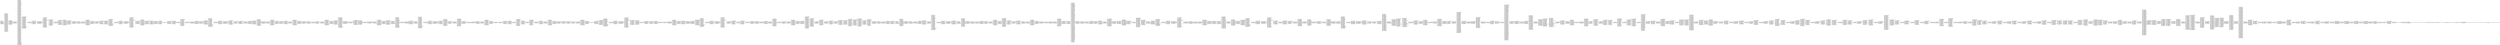 digraph "graph.cfg.gv" {
	subgraph global {
		node [fontname=Courier fontsize=30.0 rank=same shape=box]
		block_0 [label="0: %00 = #0x1\l2: %01 = #0x40\l4: MSTORE(%01, %00)\l5: [NO_SSA] DUP1\l6: [NO_SSA] PUSH1\l8: [NO_SSA] PUSH1\la: [NO_SSA] PUSH1\lc: [NO_SSA] PUSH1\le: [NO_SSA] INVALID\l"]
		block_f [label="f: [NO_SSA] SUB\l10: [NO_SSA] AND\l11: [NO_SSA] DUP2\l12: [NO_SSA] MSTORE\l13: [NO_SSA] PUSH1\l15: [NO_SSA] ADD\l16: [NO_SSA] PUSH1\l18: [NO_SSA] DUP2\l19: [NO_SSA] MSTORE\l1a: [NO_SSA] PUSH1\l1c: [NO_SSA] ADD\l1d: [NO_SSA] PUSH1\l1f: [NO_SSA] DUP2\l20: [NO_SSA] MSTORE\l21: [NO_SSA] PUSH1\l23: [NO_SSA] ADD\l24: [NO_SSA] PUSH1\l26: [NO_SSA] DUP2\l27: [NO_SSA] MSTORE\l28: [NO_SSA] PUSH1\l2a: [NO_SSA] ADD\l2b: [NO_SSA] PUSH1\l2d: [NO_SSA] DUP2\l2e: [NO_SSA] MSTORE\l2f: [NO_SSA] PUSH1\l31: [NO_SSA] ADD\l32: [NO_SSA] PUSH1\l34: [NO_SSA] DUP2\l35: [NO_SSA] MSTORE\l36: [NO_SSA] PUSH1\l38: [NO_SSA] ADD\l39: [NO_SSA] PUSH1\l3b: [NO_SSA] DUP2\l3c: [NO_SSA] MSTORE\l3d: [NO_SSA] PUSH1\l3f: [NO_SSA] ADD\l40: [NO_SSA] PUSH1\l42: [NO_SSA] DUP2\l43: [NO_SSA] MSTORE\l44: [NO_SSA] PUSH1\l46: [NO_SSA] ADD\l47: [NO_SSA] PUSH1\l49: [NO_SSA] DUP2\l4a: [NO_SSA] MSTORE\l4b: [NO_SSA] PUSH1\l4d: [NO_SSA] ADD\l4e: [NO_SSA] PUSH1\l50: [NO_SSA] PUSH1\l52: [NO_SSA] PUSH1\l54: [NO_SSA] PUSH1\l56: [NO_SSA] INVALID\l"]
		block_57 [label="57: [NO_SSA] SUB\l58: [NO_SSA] AND\l59: [NO_SSA] DUP2\l5a: [NO_SSA] MSTORE\l5b: [NO_SSA] PUSH1\l5d: [NO_SSA] ADD\l5e: [NO_SSA] PUSH1\l60: [NO_SSA] DUP2\l61: [NO_SSA] MSTORE\l62: [NO_SSA] POP\l63: [NO_SSA] SWAP1\l64: [NO_SSA] JUMP\l"]
		block_65 [label="65: [NO_SSA] JUMPDEST\l66: [NO_SSA] PUSH1\l68: [NO_SSA] PUSH1\l6a: [NO_SSA] PUSH1\l6c: [NO_SSA] INVALID\l"]
		block_6d [label="6d: [NO_SSA] SUB\l6e: [NO_SSA] DUP3\l6f: [NO_SSA] DUP2\l70: [NO_SSA] AND\l71: [NO_SSA] PUSH1\l73: [NO_SSA] SWAP1\l74: [NO_SSA] DUP2\l75: [NO_SSA] MSTORE\l76: [NO_SSA] PUSH1\l78: [NO_SSA] PUSH1\l7a: [NO_SSA] SWAP1\l7b: [NO_SSA] DUP2\l7c: [NO_SSA] MSTORE\l7d: [NO_SSA] PUSH1\l7f: [NO_SSA] DUP1\l80: [NO_SSA] DUP4\l81: [NO_SSA] SHA3\l82: [NO_SSA] DUP2\l83: [NO_SSA] MLOAD\l84: [NO_SSA] PUSH2\l87: [NO_SSA] DUP2\l88: [NO_SSA] ADD\l89: [NO_SSA] DUP4\l8a: [NO_SSA] MSTORE\l8b: [NO_SSA] DUP2\l8c: [NO_SSA] SLOAD\l8d: [NO_SSA] DUP7\l8e: [NO_SSA] AND\l8f: [NO_SSA] DUP2\l90: [NO_SSA] MSTORE\l91: [NO_SSA] PUSH1\l93: [NO_SSA] DUP3\l94: [NO_SSA] ADD\l95: [NO_SSA] SLOAD\l96: [NO_SSA] SWAP4\l97: [NO_SSA] DUP2\l98: [NO_SSA] ADD\l99: [NO_SSA] SWAP4\l9a: [NO_SSA] SWAP1\l9b: [NO_SSA] SWAP4\l9c: [NO_SSA] MSTORE\l9d: [NO_SSA] PUSH1\l9f: [NO_SSA] DUP2\la0: [NO_SSA] ADD\la1: [NO_SSA] SLOAD\la2: [NO_SSA] DUP4\la3: [NO_SSA] DUP4\la4: [NO_SSA] ADD\la5: [NO_SSA] MSTORE\la6: [NO_SSA] PUSH1\la8: [NO_SSA] DUP2\la9: [NO_SSA] ADD\laa: [NO_SSA] SLOAD\lab: [NO_SSA] PUSH1\lad: [NO_SSA] DUP5\lae: [NO_SSA] ADD\laf: [NO_SSA] MSTORE\lb0: [NO_SSA] PUSH1\lb2: [NO_SSA] DUP1\lb3: [NO_SSA] DUP3\lb4: [NO_SSA] ADD\lb5: [NO_SSA] SLOAD\lb6: [NO_SSA] PUSH1\lb8: [NO_SSA] DUP6\lb9: [NO_SSA] ADD\lba: [NO_SSA] MSTORE\lbb: [NO_SSA] PUSH1\lbd: [NO_SSA] DUP1\lbe: [NO_SSA] DUP4\lbf: [NO_SSA] ADD\lc0: [NO_SSA] SLOAD\lc1: [NO_SSA] PUSH1\lc3: [NO_SSA] DUP7\lc4: [NO_SSA] ADD\lc5: [NO_SSA] MSTORE\lc6: [NO_SSA] PUSH1\lc8: [NO_SSA] DUP4\lc9: [NO_SSA] ADD\lca: [NO_SSA] SLOAD\lcb: [NO_SSA] PUSH1\lcd: [NO_SSA] DUP7\lce: [NO_SSA] ADD\lcf: [NO_SSA] MSTORE\ld0: [NO_SSA] PUSH1\ld2: [NO_SSA] DUP4\ld3: [NO_SSA] ADD\ld4: [NO_SSA] SLOAD\ld5: [NO_SSA] PUSH1\ld7: [NO_SSA] DUP7\ld8: [NO_SSA] ADD\ld9: [NO_SSA] MSTORE\lda: [NO_SSA] PUSH1\ldc: [NO_SSA] DUP4\ldd: [NO_SSA] ADD\lde: [NO_SSA] SLOAD\ldf: [NO_SSA] PUSH2\le2: [NO_SSA] DUP7\le3: [NO_SSA] ADD\le4: [NO_SSA] MSTORE\le5: [NO_SSA] PUSH1\le7: [NO_SSA] DUP4\le8: [NO_SSA] ADD\le9: [NO_SSA] SLOAD\lea: [NO_SSA] DUP8\leb: [NO_SSA] AND\lec: [NO_SSA] PUSH2\lef: [NO_SSA] DUP7\lf0: [NO_SSA] ADD\lf1: [NO_SSA] MSTORE\lf2: [NO_SSA] PUSH1\lf4: [NO_SSA] SWAP1\lf5: [NO_SSA] SWAP3\lf6: [NO_SSA] ADD\lf7: [NO_SSA] SLOAD\lf8: [NO_SSA] PUSH2\lfb: [NO_SSA] DUP6\lfc: [NO_SSA] ADD\lfd: [NO_SSA] MSTORE\lfe: [NO_SSA] SWAP1\lff: [NO_SSA] SLOAD\l100: [NO_SSA] SWAP2\l101: [NO_SSA] MLOAD\l102: [NO_SSA] PUSH4\l107: [NO_SSA] PUSH1\l109: [NO_SSA] INVALID\l"]
		block_10a [label="10a: [NO_SSA] DUP2\l10b: [NO_SSA] MSTORE\l10c: [NO_SSA] ADDRESS\l10d: [NO_SSA] SWAP2\l10e: [NO_SSA] DUP2\l10f: [NO_SSA] ADD\l110: [NO_SSA] SWAP2\l111: [NO_SSA] SWAP1\l112: [NO_SSA] SWAP2\l113: [NO_SSA] MSTORE\l114: [NO_SSA] SWAP2\l115: [NO_SSA] SWAP4\l116: [NO_SSA] AND\l117: [NO_SSA] SWAP1\l118: [NO_SSA] PUSH4\l11d: [NO_SSA] SWAP1\l11e: [NO_SSA] PUSH1\l120: [NO_SSA] ADD\l121: [NO_SSA] PUSH1\l123: [NO_SSA] PUSH1\l125: [NO_SSA] MLOAD\l126: [NO_SSA] DUP1\l127: [NO_SSA] DUP4\l128: [NO_SSA] SUB\l129: [NO_SSA] DUP2\l12a: [NO_SSA] DUP7\l12b: [NO_SSA] DUP1\l12c: [NO_SSA] EXTCODESIZE\l12d: [NO_SSA] ISZERO\l12e: [NO_SSA] DUP1\l12f: [NO_SSA] ISZERO\l130: [NO_SSA] PUSH2\l133: [NO_SSA] JUMPI\l"]
		block_134 [label="134: [NO_SSA] PUSH1\l136: [NO_SSA] DUP1\l137: [NO_SSA] REVERT\l"]
		block_138 [label="138: [NO_SSA] JUMPDEST\l139: [NO_SSA] POP\l13a: [NO_SSA] GAS\l13b: [NO_SSA] STATICCALL\l13c: [NO_SSA] ISZERO\l13d: [NO_SSA] DUP1\l13e: [NO_SSA] ISZERO\l13f: [NO_SSA] PUSH2\l142: [NO_SSA] JUMPI\l"]
		block_143 [label="143: [NO_SSA] RETURNDATASIZE\l144: [NO_SSA] PUSH1\l146: [NO_SSA] DUP1\l147: [NO_SSA] RETURNDATACOPY\l148: [NO_SSA] RETURNDATASIZE\l149: [NO_SSA] PUSH1\l14b: [NO_SSA] REVERT\l"]
		block_14c [label="14c: [NO_SSA] JUMPDEST\l14d: [NO_SSA] POP\l14e: [NO_SSA] POP\l14f: [NO_SSA] POP\l150: [NO_SSA] POP\l151: [NO_SSA] PUSH1\l153: [NO_SSA] MLOAD\l154: [NO_SSA] RETURNDATASIZE\l155: [NO_SSA] PUSH1\l157: [NO_SSA] NOT\l158: [NO_SSA] PUSH1\l15a: [NO_SSA] DUP3\l15b: [NO_SSA] ADD\l15c: [NO_SSA] AND\l15d: [NO_SSA] DUP3\l15e: [NO_SSA] ADD\l15f: [NO_SSA] DUP1\l160: [NO_SSA] PUSH1\l162: [NO_SSA] MSTORE\l163: [NO_SSA] POP\l164: [NO_SSA] DUP2\l165: [NO_SSA] ADD\l166: [NO_SSA] SWAP1\l167: [NO_SSA] PUSH2\l16a: [NO_SSA] SWAP2\l16b: [NO_SSA] SWAP1\l16c: [NO_SSA] PUSH2\l16f: [NO_SSA] JUMP\l"]
		block_170 [label="170: [NO_SSA] JUMPDEST\l171: [NO_SSA] SWAP1\l172: [NO_SSA] POP\l173: [NO_SSA] PUSH2\l176: [NO_SSA] DUP3\l177: [NO_SSA] PUSH1\l179: [NO_SSA] ADD\l17a: [NO_SSA] MLOAD\l17b: [NO_SSA] DUP3\l17c: [NO_SSA] PUSH1\l17e: [NO_SSA] PUSH1\l180: [NO_SSA] ADD\l181: [NO_SSA] SLOAD\l182: [NO_SSA] PUSH1\l184: [NO_SSA] EQ\l185: [NO_SSA] PUSH2\l188: [NO_SSA] JUMPI\l"]
		block_189 [label="189: [NO_SSA] PUSH1\l18b: [NO_SSA] SLOAD\l18c: [NO_SSA] PUSH2\l18f: [NO_SSA] JUMP\l"]
		block_190 [label="190: [NO_SSA] JUMPDEST\l191: [NO_SSA] PUSH1\l193: [NO_SSA] DUP1\l194: [NO_SSA] DUP5\l195: [NO_SSA] ADD\l196: [NO_SSA] SWAP2\l197: [NO_SSA] SWAP1\l198: [NO_SSA] SWAP2\l199: [NO_SSA] MSTORE\l19a: [NO_SSA] PUSH1\l19c: [NO_SSA] PUSH1\l19e: [NO_SSA] PUSH1\l1a0: [NO_SSA] INVALID\l"]
		block_1a1 [label="1a1: [NO_SSA] SUB\l1a2: [NO_SSA] DUP6\l1a3: [NO_SSA] AND\l1a4: [NO_SSA] PUSH1\l1a6: [NO_SSA] SWAP1\l1a7: [NO_SSA] DUP2\l1a8: [NO_SSA] MSTORE\l1a9: [NO_SSA] PUSH1\l1ab: [NO_SSA] PUSH1\l1ad: [NO_SSA] MSTORE\l1ae: [NO_SSA] SHA3\l1af: [NO_SSA] PUSH2\l1b2: [NO_SSA] SWAP1\l1b3: [NO_SSA] PUSH2\l1b6: [NO_SSA] JUMP\l"]
		block_1b7 [label="1b7: [NO_SSA] JUMPDEST\l1b8: [NO_SSA] PUSH2\l1bb: [NO_SSA] DUP4\l1bc: [NO_SSA] ADD\l1bd: [NO_SSA] MSTORE\l1be: [NO_SSA] POP\l1bf: [NO_SSA] SWAP3\l1c0: [NO_SSA] SWAP2\l1c1: [NO_SSA] POP\l1c2: [NO_SSA] POP\l1c3: [NO_SSA] JUMP\l"]
		block_1c4 [label="1c4: [NO_SSA] JUMPDEST\l1c5: [NO_SSA] PUSH1\l1c7: [NO_SSA] SLOAD\l1c8: [NO_SSA] PUSH1\l1ca: [NO_SSA] PUSH1\l1cc: [NO_SSA] PUSH1\l1ce: [NO_SSA] INVALID\l"]
		block_1cf [label="1cf: [NO_SSA] SUB\l1d0: [NO_SSA] AND\l1d1: [NO_SSA] CALLER\l1d2: [NO_SSA] EQ\l1d3: [NO_SSA] PUSH2\l1d6: [NO_SSA] JUMPI\l"]
		block_1d7 [label="1d7: [NO_SSA] PUSH1\l1d9: [NO_SSA] MLOAD\l1da: [NO_SSA] PUSH3\l1de: [NO_SSA] PUSH1\l1e0: [NO_SSA] INVALID\l"]
		block_1e1 [label="1e1: [NO_SSA] DUP2\l1e2: [NO_SSA] MSTORE\l1e3: [NO_SSA] PUSH1\l1e5: [NO_SSA] PUSH1\l1e7: [NO_SSA] DUP3\l1e8: [NO_SSA] ADD\l1e9: [NO_SSA] MSTORE\l1ea: [NO_SSA] PUSH1\l1ec: [NO_SSA] PUSH1\l1ee: [NO_SSA] DUP3\l1ef: [NO_SSA] ADD\l1f0: [NO_SSA] MSTORE\l1f1: [NO_SSA] PUSH9\l1fb: [NO_SSA] PUSH1\l1fd: [NO_SSA] INVALID\l"]
		block_1fe [label="1fe: [NO_SSA] PUSH1\l200: [NO_SSA] DUP3\l201: [NO_SSA] ADD\l202: [NO_SSA] MSTORE\l203: [NO_SSA] PUSH1\l205: [NO_SSA] ADD\l206: [NO_SSA] PUSH2\l209: [NO_SSA] JUMP\l"]
		block_20a [label="20a: [NO_SSA] JUMPDEST\l20b: [NO_SSA] PUSH2\l20e: [NO_SSA] PUSH1\l210: [NO_SSA] DUP3\l211: [NO_SSA] PUSH2\l214: [NO_SSA] JUMP\l"]
		block_215 [label="215: [NO_SSA] JUMPDEST\l216: [NO_SSA] POP\l217: [NO_SSA] PUSH32\l238: [NO_SSA] DUP2\l239: [NO_SSA] DUP3\l23a: [NO_SSA] PUSH1\l23c: [NO_SSA] PUSH1\l23e: [NO_SSA] PUSH1\l240: [NO_SSA] INVALID\l"]
		block_241 [label="241: [NO_SSA] SUB\l242: [NO_SSA] AND\l243: [NO_SSA] PUSH4\l248: [NO_SSA] PUSH1\l24a: [NO_SSA] MLOAD\l24b: [NO_SSA] DUP2\l24c: [NO_SSA] PUSH4\l251: [NO_SSA] AND\l252: [NO_SSA] PUSH1\l254: [NO_SSA] INVALID\l"]
		block_255 [label="255: [NO_SSA] DUP2\l256: [NO_SSA] MSTORE\l257: [NO_SSA] PUSH1\l259: [NO_SSA] ADD\l25a: [NO_SSA] PUSH1\l25c: [NO_SSA] PUSH1\l25e: [NO_SSA] MLOAD\l25f: [NO_SSA] DUP1\l260: [NO_SSA] DUP4\l261: [NO_SSA] SUB\l262: [NO_SSA] DUP2\l263: [NO_SSA] DUP7\l264: [NO_SSA] DUP1\l265: [NO_SSA] EXTCODESIZE\l266: [NO_SSA] ISZERO\l267: [NO_SSA] DUP1\l268: [NO_SSA] ISZERO\l269: [NO_SSA] PUSH2\l26c: [NO_SSA] JUMPI\l"]
		block_26d [label="26d: [NO_SSA] PUSH1\l26f: [NO_SSA] DUP1\l270: [NO_SSA] REVERT\l"]
		block_271 [label="271: [NO_SSA] JUMPDEST\l272: [NO_SSA] POP\l273: [NO_SSA] GAS\l274: [NO_SSA] STATICCALL\l275: [NO_SSA] ISZERO\l276: [NO_SSA] DUP1\l277: [NO_SSA] ISZERO\l278: [NO_SSA] PUSH2\l27b: [NO_SSA] JUMPI\l"]
		block_27c [label="27c: [NO_SSA] RETURNDATASIZE\l27d: [NO_SSA] PUSH1\l27f: [NO_SSA] DUP1\l280: [NO_SSA] RETURNDATACOPY\l281: [NO_SSA] RETURNDATASIZE\l282: [NO_SSA] PUSH1\l284: [NO_SSA] REVERT\l"]
		block_285 [label="285: [NO_SSA] JUMPDEST\l286: [NO_SSA] POP\l287: [NO_SSA] POP\l288: [NO_SSA] POP\l289: [NO_SSA] POP\l28a: [NO_SSA] PUSH1\l28c: [NO_SSA] MLOAD\l28d: [NO_SSA] RETURNDATASIZE\l28e: [NO_SSA] PUSH1\l290: [NO_SSA] NOT\l291: [NO_SSA] PUSH1\l293: [NO_SSA] DUP3\l294: [NO_SSA] ADD\l295: [NO_SSA] AND\l296: [NO_SSA] DUP3\l297: [NO_SSA] ADD\l298: [NO_SSA] DUP1\l299: [NO_SSA] PUSH1\l29b: [NO_SSA] MSTORE\l29c: [NO_SSA] POP\l29d: [NO_SSA] DUP2\l29e: [NO_SSA] ADD\l29f: [NO_SSA] SWAP1\l2a0: [NO_SSA] PUSH2\l2a3: [NO_SSA] SWAP2\l2a4: [NO_SSA] SWAP1\l2a5: [NO_SSA] PUSH2\l2a8: [NO_SSA] JUMP\l"]
		block_2a9 [label="2a9: [NO_SSA] JUMPDEST\l2aa: [NO_SSA] PUSH1\l2ac: [NO_SSA] DUP1\l2ad: [NO_SSA] MLOAD\l2ae: [NO_SSA] PUSH1\l2b0: [NO_SSA] PUSH1\l2b2: [NO_SSA] PUSH1\l2b4: [NO_SSA] INVALID\l"]
		block_2b5 [label="2b5: [NO_SSA] SUB\l2b6: [NO_SSA] SWAP1\l2b7: [NO_SSA] SWAP4\l2b8: [NO_SSA] AND\l2b9: [NO_SSA] DUP4\l2ba: [NO_SSA] MSTORE\l2bb: [NO_SSA] PUSH1\l2bd: [NO_SSA] DUP4\l2be: [NO_SSA] ADD\l2bf: [NO_SSA] SWAP2\l2c0: [NO_SSA] SWAP1\l2c1: [NO_SSA] SWAP2\l2c2: [NO_SSA] MSTORE\l2c3: [NO_SSA] ADD\l2c4: [NO_SSA] PUSH2\l2c7: [NO_SSA] JUMP\l"]
		block_2c8 [label="2c8: [NO_SSA] JUMPDEST\l2c9: [NO_SSA] PUSH1\l2cb: [NO_SSA] SLOAD\l2cc: [NO_SSA] PUSH1\l2ce: [NO_SSA] SWAP1\l2cf: [NO_SSA] PUSH1\l2d1: [NO_SSA] PUSH1\l2d3: [NO_SSA] PUSH1\l2d5: [NO_SSA] INVALID\l"]
		block_2d6 [label="2d6: [NO_SSA] SUB\l2d7: [NO_SSA] DUP4\l2d8: [NO_SSA] DUP2\l2d9: [NO_SSA] AND\l2da: [NO_SSA] SWAP2\l2db: [NO_SSA] AND\l2dc: [NO_SSA] EQ\l2dd: [NO_SSA] DUP1\l2de: [NO_SSA] PUSH2\l2e1: [NO_SSA] JUMPI\l"]
		block_2e2 [label="2e2: [NO_SSA] POP\l2e3: [NO_SSA] POP\l2e4: [NO_SSA] PUSH1\l2e6: [NO_SSA] SLOAD\l2e7: [NO_SSA] PUSH1\l2e9: [NO_SSA] PUSH1\l2eb: [NO_SSA] PUSH1\l2ed: [NO_SSA] INVALID\l"]
		block_2ee [label="2ee: [NO_SSA] SUB\l2ef: [NO_SSA] SWAP1\l2f0: [NO_SSA] DUP2\l2f1: [NO_SSA] AND\l2f2: [NO_SSA] SWAP2\l2f3: [NO_SSA] AND\l2f4: [NO_SSA] EQ\l2f5: [NO_SSA] SWAP1\l2f6: [NO_SSA] JUMP\l"]
		block_2f7 [label="2f7: [NO_SSA] JUMPDEST\l2f8: [NO_SSA] PUSH1\l"]
		block_2fa [label="2fa: [NO_SSA] JUMPDEST\l2fb: [NO_SSA] DUP2\l2fc: [NO_SSA] MLOAD\l2fd: [NO_SSA] DUP2\l2fe: [NO_SSA] LT\l2ff: [NO_SSA] ISZERO\l300: [NO_SSA] PUSH2\l303: [NO_SSA] JUMPI\l"]
		block_304 [label="304: [NO_SSA] PUSH1\l306: [NO_SSA] DUP3\l307: [NO_SSA] DUP3\l308: [NO_SSA] DUP2\l309: [NO_SSA] MLOAD\l30a: [NO_SSA] DUP2\l30b: [NO_SSA] LT\l30c: [NO_SSA] PUSH2\l30f: [NO_SSA] JUMPI\l"]
		block_310 [label="310: [NO_SSA] PUSH2\l313: [NO_SSA] PUSH2\l316: [NO_SSA] JUMP\l"]
		block_317 [label="317: [NO_SSA] JUMPDEST\l318: [NO_SSA] PUSH1\l31a: [NO_SSA] MUL\l31b: [NO_SSA] PUSH1\l31d: [NO_SSA] ADD\l31e: [NO_SSA] ADD\l31f: [NO_SSA] MLOAD\l320: [NO_SSA] SWAP1\l321: [NO_SSA] POP\l322: [NO_SSA] PUSH2\l325: [NO_SSA] DUP2\l326: [NO_SSA] PUSH1\l328: [NO_SSA] PUSH2\l32b: [NO_SSA] SWAP1\l32c: [NO_SSA] SWAP2\l32d: [NO_SSA] SWAP1\l32e: [NO_SSA] PUSH4\l333: [NO_SSA] AND\l334: [NO_SSA] JUMP\l"]
		block_335 [label="335: [NO_SSA] JUMPDEST\l336: [NO_SSA] PUSH2\l339: [NO_SSA] JUMPI\l"]
		block_33a [label="33a: [NO_SSA] PUSH1\l33c: [NO_SSA] MLOAD\l33d: [NO_SSA] PUSH3\l341: [NO_SSA] PUSH1\l343: [NO_SSA] INVALID\l"]
		block_344 [label="344: [NO_SSA] DUP2\l345: [NO_SSA] MSTORE\l346: [NO_SSA] PUSH1\l348: [NO_SSA] ADD\l349: [NO_SSA] PUSH2\l34c: [NO_SSA] SWAP1\l34d: [NO_SSA] PUSH2\l350: [NO_SSA] JUMP\l"]
		block_351 [label="351: [NO_SSA] JUMPDEST\l352: [NO_SSA] PUSH1\l354: [NO_SSA] MLOAD\l355: [NO_SSA] PUSH4\l35a: [NO_SSA] PUSH1\l35c: [NO_SSA] INVALID\l"]
		block_35d [label="35d: [NO_SSA] DUP2\l35e: [NO_SSA] MSTORE\l35f: [NO_SSA] CALLER\l360: [NO_SSA] PUSH1\l362: [NO_SSA] DUP3\l363: [NO_SSA] ADD\l364: [NO_SSA] MSTORE\l365: [NO_SSA] PUSH1\l367: [NO_SSA] PUSH1\l369: [NO_SSA] PUSH1\l36b: [NO_SSA] INVALID\l"]
		block_36c [label="36c: [NO_SSA] SUB\l36d: [NO_SSA] DUP3\l36e: [NO_SSA] AND\l36f: [NO_SSA] SWAP1\l370: [NO_SSA] PUSH4\l375: [NO_SSA] SWAP1\l376: [NO_SSA] PUSH1\l378: [NO_SSA] ADD\l379: [NO_SSA] PUSH1\l37b: [NO_SSA] PUSH1\l37d: [NO_SSA] MLOAD\l37e: [NO_SSA] DUP1\l37f: [NO_SSA] DUP4\l380: [NO_SSA] SUB\l381: [NO_SSA] DUP2\l382: [NO_SSA] PUSH1\l384: [NO_SSA] DUP8\l385: [NO_SSA] DUP1\l386: [NO_SSA] EXTCODESIZE\l387: [NO_SSA] ISZERO\l388: [NO_SSA] DUP1\l389: [NO_SSA] ISZERO\l38a: [NO_SSA] PUSH2\l38d: [NO_SSA] JUMPI\l"]
		block_38e [label="38e: [NO_SSA] PUSH1\l390: [NO_SSA] DUP1\l391: [NO_SSA] REVERT\l"]
		block_392 [label="392: [NO_SSA] JUMPDEST\l393: [NO_SSA] POP\l394: [NO_SSA] GAS\l395: [NO_SSA] CALL\l396: [NO_SSA] ISZERO\l397: [NO_SSA] DUP1\l398: [NO_SSA] ISZERO\l399: [NO_SSA] PUSH2\l39c: [NO_SSA] JUMPI\l"]
		block_39d [label="39d: [NO_SSA] RETURNDATASIZE\l39e: [NO_SSA] PUSH1\l3a0: [NO_SSA] DUP1\l3a1: [NO_SSA] RETURNDATACOPY\l3a2: [NO_SSA] RETURNDATASIZE\l3a3: [NO_SSA] PUSH1\l3a5: [NO_SSA] REVERT\l"]
		block_3a6 [label="3a6: [NO_SSA] JUMPDEST\l3a7: [NO_SSA] POP\l3a8: [NO_SSA] POP\l3a9: [NO_SSA] POP\l3aa: [NO_SSA] POP\l3ab: [NO_SSA] POP\l3ac: [NO_SSA] DUP1\l3ad: [NO_SSA] DUP1\l3ae: [NO_SSA] PUSH2\l3b1: [NO_SSA] SWAP1\l3b2: [NO_SSA] PUSH2\l3b5: [NO_SSA] JUMP\l"]
		block_3b6 [label="3b6: [NO_SSA] JUMPDEST\l3b7: [NO_SSA] SWAP2\l3b8: [NO_SSA] POP\l3b9: [NO_SSA] POP\l3ba: [NO_SSA] PUSH2\l3bd: [NO_SSA] JUMP\l"]
		block_3be [label="3be: [NO_SSA] JUMPDEST\l3bf: [NO_SSA] PUSH1\l3c1: [NO_SSA] PUSH1\l3c3: [NO_SSA] SLOAD\l3c4: [NO_SSA] EQ\l3c5: [NO_SSA] ISZERO\l3c6: [NO_SSA] PUSH2\l3c9: [NO_SSA] JUMPI\l"]
		block_3ca [label="3ca: [NO_SSA] PUSH1\l3cc: [NO_SSA] MLOAD\l3cd: [NO_SSA] PUSH3\l3d1: [NO_SSA] PUSH1\l3d3: [NO_SSA] INVALID\l"]
		block_3d4 [label="3d4: [NO_SSA] DUP2\l3d5: [NO_SSA] MSTORE\l3d6: [NO_SSA] PUSH1\l3d8: [NO_SSA] ADD\l3d9: [NO_SSA] PUSH2\l3dc: [NO_SSA] SWAP1\l3dd: [NO_SSA] PUSH2\l3e0: [NO_SSA] JUMP\l"]
		block_3e1 [label="3e1: [NO_SSA] JUMPDEST\l3e2: [NO_SSA] PUSH1\l3e4: [NO_SSA] PUSH1\l3e6: [NO_SSA] SWAP1\l3e7: [NO_SSA] DUP2\l3e8: [NO_SSA] SSTORE\l3e9: [NO_SSA] PUSH1\l3eb: [NO_SSA] PUSH1\l3ed: [NO_SSA] PUSH1\l3ef: [NO_SSA] INVALID\l"]
		block_3f0 [label="3f0: [NO_SSA] SUB\l3f1: [NO_SSA] DUP9\l3f2: [NO_SSA] AND\l3f3: [NO_SSA] DUP2\l3f4: [NO_SSA] MSTORE\l3f5: [NO_SSA] PUSH1\l3f7: [NO_SSA] PUSH1\l3f9: [NO_SSA] MSTORE\l3fa: [NO_SSA] PUSH1\l3fc: [NO_SSA] SWAP1\l3fd: [NO_SSA] SHA3\l3fe: [NO_SSA] PUSH1\l400: [NO_SSA] SLOAD\l401: [NO_SSA] PUSH1\l403: [NO_SSA] AND\l404: [NO_SSA] ISZERO\l405: [NO_SSA] PUSH2\l408: [NO_SSA] JUMPI\l"]
		block_409 [label="409: [NO_SSA] PUSH1\l40b: [NO_SSA] SLOAD\l40c: [NO_SSA] DUP4\l40d: [NO_SSA] EQ\l40e: [NO_SSA] PUSH2\l411: [NO_SSA] JUMPI\l"]
		block_412 [label="412: [NO_SSA] PUSH1\l414: [NO_SSA] MLOAD\l415: [NO_SSA] PUSH3\l419: [NO_SSA] PUSH1\l41b: [NO_SSA] INVALID\l"]
		block_41c [label="41c: [NO_SSA] DUP2\l41d: [NO_SSA] MSTORE\l41e: [NO_SSA] PUSH1\l420: [NO_SSA] PUSH1\l422: [NO_SSA] DUP3\l423: [NO_SSA] ADD\l424: [NO_SSA] MSTORE\l425: [NO_SSA] PUSH1\l427: [NO_SSA] PUSH1\l429: [NO_SSA] DUP3\l42a: [NO_SSA] ADD\l42b: [NO_SSA] MSTORE\l42c: [NO_SSA] PUSH16\l43d: [NO_SSA] PUSH1\l43f: [NO_SSA] INVALID\l"]
		block_440 [label="440: [NO_SSA] PUSH1\l442: [NO_SSA] DUP3\l443: [NO_SSA] ADD\l444: [NO_SSA] MSTORE\l445: [NO_SSA] PUSH1\l447: [NO_SSA] ADD\l448: [NO_SSA] PUSH2\l44b: [NO_SSA] JUMP\l"]
		block_44c [label="44c: [NO_SSA] JUMPDEST\l44d: [NO_SSA] PUSH1\l44f: [NO_SSA] SLOAD\l450: [NO_SSA] PUSH1\l452: [NO_SSA] PUSH1\l454: [NO_SSA] PUSH1\l456: [NO_SSA] INVALID\l"]
		block_457 [label="457: [NO_SSA] SUB\l458: [NO_SSA] DUP4\l459: [NO_SSA] DUP2\l45a: [NO_SSA] AND\l45b: [NO_SSA] SWAP2\l45c: [NO_SSA] AND\l45d: [NO_SSA] EQ\l45e: [NO_SSA] PUSH2\l461: [NO_SSA] JUMPI\l"]
		block_462 [label="462: [NO_SSA] PUSH1\l464: [NO_SSA] MLOAD\l465: [NO_SSA] PUSH3\l469: [NO_SSA] PUSH1\l46b: [NO_SSA] INVALID\l"]
		block_46c [label="46c: [NO_SSA] DUP2\l46d: [NO_SSA] MSTORE\l46e: [NO_SSA] PUSH1\l470: [NO_SSA] PUSH1\l472: [NO_SSA] DUP3\l473: [NO_SSA] ADD\l474: [NO_SSA] MSTORE\l475: [NO_SSA] PUSH1\l477: [NO_SSA] PUSH1\l479: [NO_SSA] DUP3\l47a: [NO_SSA] ADD\l47b: [NO_SSA] MSTORE\l47c: [NO_SSA] PUSH22\l493: [NO_SSA] PUSH1\l495: [NO_SSA] INVALID\l"]
		block_496 [label="496: [NO_SSA] PUSH1\l498: [NO_SSA] DUP3\l499: [NO_SSA] ADD\l49a: [NO_SSA] MSTORE\l49b: [NO_SSA] PUSH1\l49d: [NO_SSA] ADD\l49e: [NO_SSA] PUSH2\l4a1: [NO_SSA] JUMP\l"]
		block_4a2 [label="4a2: [NO_SSA] JUMPDEST\l4a3: [NO_SSA] PUSH1\l4a5: [NO_SSA] SLOAD\l4a6: [NO_SSA] ISZERO\l4a7: [NO_SSA] PUSH2\l4aa: [NO_SSA] JUMPI\l"]
		block_4ab [label="4ab: [NO_SSA] PUSH1\l4ad: [NO_SSA] SLOAD\l4ae: [NO_SSA] PUSH1\l4b0: [NO_SSA] PUSH1\l4b2: [NO_SSA] PUSH1\l4b4: [NO_SSA] INVALID\l"]
		block_4b5 [label="4b5: [NO_SSA] SUB\l4b6: [NO_SSA] AND\l4b7: [NO_SSA] PUSH2\l4ba: [NO_SSA] JUMPI\l"]
		block_4bb [label="4bb: [NO_SSA] PUSH1\l4bd: [NO_SSA] SLOAD\l4be: [NO_SSA] CALLVALUE\l4bf: [NO_SSA] EQ\l4c0: [NO_SSA] PUSH2\l4c3: [NO_SSA] JUMPI\l"]
		block_4c4 [label="4c4: [NO_SSA] PUSH1\l4c6: [NO_SSA] MLOAD\l4c7: [NO_SSA] PUSH3\l4cb: [NO_SSA] PUSH1\l4cd: [NO_SSA] INVALID\l"]
		block_4ce [label="4ce: [NO_SSA] DUP2\l4cf: [NO_SSA] MSTORE\l4d0: [NO_SSA] PUSH1\l4d2: [NO_SSA] PUSH1\l4d4: [NO_SSA] DUP3\l4d5: [NO_SSA] ADD\l4d6: [NO_SSA] MSTORE\l4d7: [NO_SSA] PUSH1\l4d9: [NO_SSA] PUSH1\l4db: [NO_SSA] DUP3\l4dc: [NO_SSA] ADD\l4dd: [NO_SSA] MSTORE\l4de: [NO_SSA] PUSH11\l4ea: [NO_SSA] PUSH1\l4ec: [NO_SSA] INVALID\l"]
		block_4ed [label="4ed: [NO_SSA] PUSH1\l4ef: [NO_SSA] DUP3\l4f0: [NO_SSA] ADD\l4f1: [NO_SSA] MSTORE\l4f2: [NO_SSA] PUSH1\l4f4: [NO_SSA] ADD\l4f5: [NO_SSA] PUSH2\l4f8: [NO_SSA] JUMP\l"]
		block_4f9 [label="4f9: [NO_SSA] JUMPDEST\l4fa: [NO_SSA] PUSH1\l4fc: [NO_SSA] SLOAD\l4fd: [NO_SSA] PUSH1\l4ff: [NO_SSA] SLOAD\l500: [NO_SSA] PUSH1\l502: [NO_SSA] MLOAD\l503: [NO_SSA] PUSH1\l505: [NO_SSA] PUSH1\l507: [NO_SSA] PUSH1\l509: [NO_SSA] INVALID\l"]
		block_50a [label="50a: [NO_SSA] SUB\l50b: [NO_SSA] SWAP1\l50c: [NO_SSA] SWAP3\l50d: [NO_SSA] AND\l50e: [NO_SSA] SWAP2\l50f: [NO_SSA] DUP2\l510: [NO_SSA] ISZERO\l511: [NO_SSA] PUSH2\l514: [NO_SSA] MUL\l515: [NO_SSA] SWAP2\l516: [NO_SSA] SWAP1\l517: [NO_SSA] PUSH1\l519: [NO_SSA] DUP2\l51a: [NO_SSA] DUP2\l51b: [NO_SSA] DUP2\l51c: [NO_SSA] DUP6\l51d: [NO_SSA] DUP9\l51e: [NO_SSA] DUP9\l51f: [NO_SSA] CALL\l520: [NO_SSA] SWAP4\l521: [NO_SSA] POP\l522: [NO_SSA] POP\l523: [NO_SSA] POP\l524: [NO_SSA] POP\l525: [NO_SSA] ISZERO\l526: [NO_SSA] DUP1\l527: [NO_SSA] ISZERO\l528: [NO_SSA] PUSH2\l52b: [NO_SSA] JUMPI\l"]
		block_52c [label="52c: [NO_SSA] RETURNDATASIZE\l52d: [NO_SSA] PUSH1\l52f: [NO_SSA] DUP1\l530: [NO_SSA] RETURNDATACOPY\l531: [NO_SSA] RETURNDATASIZE\l532: [NO_SSA] PUSH1\l534: [NO_SSA] REVERT\l"]
		block_535 [label="535: [NO_SSA] JUMPDEST\l536: [NO_SSA] POP\l537: [NO_SSA] PUSH2\l53a: [NO_SSA] JUMP\l"]
		block_53b [label="53b: [NO_SSA] JUMPDEST\l53c: [NO_SSA] PUSH1\l53e: [NO_SSA] SLOAD\l53f: [NO_SSA] PUSH1\l541: [NO_SSA] SLOAD\l542: [NO_SSA] PUSH1\l544: [NO_SSA] SLOAD\l545: [NO_SSA] PUSH2\l548: [NO_SSA] SWAP3\l549: [NO_SSA] PUSH1\l54b: [NO_SSA] PUSH1\l54d: [NO_SSA] PUSH1\l54f: [NO_SSA] INVALID\l"]
		block_550 [label="550: [NO_SSA] SUB\l551: [NO_SSA] SWAP1\l552: [NO_SSA] DUP2\l553: [NO_SSA] AND\l554: [NO_SSA] SWAP3\l555: [NO_SSA] CALLER\l556: [NO_SSA] SWAP3\l557: [NO_SSA] SWAP2\l558: [NO_SSA] AND\l559: [NO_SSA] SWAP1\l55a: [NO_SSA] PUSH2\l55d: [NO_SSA] JUMP\l"]
		block_55e [label="55e: [NO_SSA] JUMPDEST\l55f: [NO_SSA] PUSH2\l562: [NO_SSA] JUMP\l"]
		block_563 [label="563: [NO_SSA] JUMPDEST\l564: [NO_SSA] CALLVALUE\l565: [NO_SSA] ISZERO\l566: [NO_SSA] PUSH2\l569: [NO_SSA] JUMPI\l"]
		block_56a [label="56a: [NO_SSA] PUSH1\l56c: [NO_SSA] MLOAD\l56d: [NO_SSA] PUSH3\l571: [NO_SSA] PUSH1\l573: [NO_SSA] INVALID\l"]
		block_574 [label="574: [NO_SSA] DUP2\l575: [NO_SSA] MSTORE\l576: [NO_SSA] PUSH1\l578: [NO_SSA] PUSH1\l57a: [NO_SSA] DUP3\l57b: [NO_SSA] ADD\l57c: [NO_SSA] MSTORE\l57d: [NO_SSA] PUSH1\l57f: [NO_SSA] PUSH1\l581: [NO_SSA] DUP3\l582: [NO_SSA] ADD\l583: [NO_SSA] MSTORE\l584: [NO_SSA] PUSH22\l59b: [NO_SSA] PUSH1\l59d: [NO_SSA] INVALID\l"]
		block_59e [label="59e: [NO_SSA] PUSH1\l5a0: [NO_SSA] DUP3\l5a1: [NO_SSA] ADD\l5a2: [NO_SSA] MSTORE\l5a3: [NO_SSA] PUSH1\l5a5: [NO_SSA] ADD\l5a6: [NO_SSA] PUSH2\l5a9: [NO_SSA] JUMP\l"]
		block_5aa [label="5aa: [NO_SSA] JUMPDEST\l5ab: [NO_SSA] PUSH1\l5ad: [NO_SSA] SLOAD\l5ae: [NO_SSA] PUSH1\l5b0: [NO_SSA] DUP3\l5b1: [NO_SSA] ADD\l5b2: [NO_SSA] DUP1\l5b3: [NO_SSA] SLOAD\l5b4: [NO_SSA] PUSH1\l5b6: [NO_SSA] PUSH1\l5b8: [NO_SSA] PUSH1\l5ba: [NO_SSA] INVALID\l"]
		block_5bb [label="5bb: [NO_SSA] SUB\l5bc: [NO_SSA] SWAP3\l5bd: [NO_SSA] DUP4\l5be: [NO_SSA] AND\l5bf: [NO_SSA] PUSH1\l5c1: [NO_SSA] PUSH1\l5c3: [NO_SSA] PUSH1\l5c5: [NO_SSA] INVALID\l"]
		block_5c6 [label="5c6: [NO_SSA] SUB\l5c7: [NO_SSA] NOT\l5c8: [NO_SSA] SWAP2\l5c9: [NO_SSA] DUP3\l5ca: [NO_SSA] AND\l5cb: [NO_SSA] OR\l5cc: [NO_SSA] SWAP1\l5cd: [NO_SSA] SWAP2\l5ce: [NO_SSA] SSTORE\l5cf: [NO_SSA] PUSH1\l5d1: [NO_SSA] SLOAD\l5d2: [NO_SSA] PUSH1\l5d4: [NO_SSA] DUP5\l5d5: [NO_SSA] ADD\l5d6: [NO_SSA] SSTORE\l5d7: [NO_SSA] DUP3\l5d8: [NO_SSA] SLOAD\l5d9: [NO_SSA] AND\l5da: [NO_SSA] SWAP1\l5db: [NO_SSA] DUP10\l5dc: [NO_SSA] AND\l5dd: [NO_SSA] OR\l5de: [NO_SSA] DUP2\l5df: [NO_SSA] SSTORE\l5e0: [NO_SSA] PUSH2\l5e3: [NO_SSA] PUSH1\l5e5: [NO_SSA] DUP10\l5e6: [NO_SSA] PUSH2\l5e9: [NO_SSA] JUMP\l"]
		block_5ea [label="5ea: [NO_SSA] JUMPDEST\l5eb: [NO_SSA] PUSH2\l5ee: [NO_SSA] JUMPI\l"]
		block_5ef [label="5ef: [NO_SSA] PUSH2\l5f2: [NO_SSA] PUSH1\l5f4: [NO_SSA] DUP10\l5f5: [NO_SSA] PUSH2\l5f8: [NO_SSA] JUMP\l"]
		block_5f9 [label="5f9: [NO_SSA] JUMPDEST\l5fa: [NO_SSA] POP\l5fb: [NO_SSA] PUSH1\l5fd: [NO_SSA] SLOAD\l5fe: [NO_SSA] PUSH1\l600: [NO_SSA] MLOAD\l601: [NO_SSA] PUSH4\l606: [NO_SSA] PUSH1\l608: [NO_SSA] INVALID\l"]
		block_609 [label="609: [NO_SSA] DUP2\l60a: [NO_SSA] MSTORE\l60b: [NO_SSA] PUSH1\l60d: [NO_SSA] PUSH1\l60f: [NO_SSA] PUSH1\l611: [NO_SSA] INVALID\l"]
		block_612 [label="612: [NO_SSA] SUB\l613: [NO_SSA] DUP11\l614: [NO_SSA] DUP2\l615: [NO_SSA] AND\l616: [NO_SSA] PUSH1\l618: [NO_SSA] DUP4\l619: [NO_SSA] ADD\l61a: [NO_SSA] MSTORE\l61b: [NO_SSA] SWAP1\l61c: [NO_SSA] SWAP2\l61d: [NO_SSA] AND\l61e: [NO_SSA] SWAP1\l61f: [NO_SSA] PUSH4\l624: [NO_SSA] SWAP1\l625: [NO_SSA] PUSH1\l627: [NO_SSA] ADD\l628: [NO_SSA] PUSH1\l62a: [NO_SSA] PUSH1\l62c: [NO_SSA] MLOAD\l62d: [NO_SSA] DUP1\l62e: [NO_SSA] DUP4\l62f: [NO_SSA] SUB\l630: [NO_SSA] DUP2\l631: [NO_SSA] PUSH1\l633: [NO_SSA] DUP8\l634: [NO_SSA] DUP1\l635: [NO_SSA] EXTCODESIZE\l636: [NO_SSA] ISZERO\l637: [NO_SSA] DUP1\l638: [NO_SSA] ISZERO\l639: [NO_SSA] PUSH2\l63c: [NO_SSA] JUMPI\l"]
		block_63d [label="63d: [NO_SSA] PUSH1\l63f: [NO_SSA] DUP1\l640: [NO_SSA] REVERT\l"]
		block_641 [label="641: [NO_SSA] JUMPDEST\l642: [NO_SSA] POP\l643: [NO_SSA] GAS\l644: [NO_SSA] CALL\l645: [NO_SSA] ISZERO\l646: [NO_SSA] DUP1\l647: [NO_SSA] ISZERO\l648: [NO_SSA] PUSH2\l64b: [NO_SSA] JUMPI\l"]
		block_64c [label="64c: [NO_SSA] RETURNDATASIZE\l64d: [NO_SSA] PUSH1\l64f: [NO_SSA] DUP1\l650: [NO_SSA] RETURNDATACOPY\l651: [NO_SSA] RETURNDATASIZE\l652: [NO_SSA] PUSH1\l654: [NO_SSA] REVERT\l"]
		block_655 [label="655: [NO_SSA] JUMPDEST\l656: [NO_SSA] POP\l657: [NO_SSA] POP\l658: [NO_SSA] PUSH1\l65a: [NO_SSA] MLOAD\l65b: [NO_SSA] PUSH1\l65d: [NO_SSA] PUSH1\l65f: [NO_SSA] PUSH1\l661: [NO_SSA] INVALID\l"]
		block_662 [label="662: [NO_SSA] SUB\l663: [NO_SSA] DUP12\l664: [NO_SSA] AND\l665: [NO_SSA] DUP2\l666: [NO_SSA] MSTORE\l667: [NO_SSA] PUSH32\l688: [NO_SSA] SWAP3\l689: [NO_SSA] POP\l68a: [NO_SSA] PUSH1\l68c: [NO_SSA] ADD\l68d: [NO_SSA] SWAP1\l68e: [NO_SSA] POP\l68f: [NO_SSA] PUSH1\l691: [NO_SSA] MLOAD\l692: [NO_SSA] DUP1\l693: [NO_SSA] SWAP2\l694: [NO_SSA] SUB\l695: [NO_SSA] SWAP1\l696: [NO_SSA] LOG1\l"]
		block_697 [label="697: [NO_SSA] JUMPDEST\l698: [NO_SSA] PUSH1\l69a: [NO_SSA] SLOAD\l69b: [NO_SSA] DUP7\l69c: [NO_SSA] EQ\l69d: [NO_SSA] PUSH2\l6a0: [NO_SSA] JUMPI\l"]
		block_6a1 [label="6a1: [NO_SSA] PUSH1\l6a3: [NO_SSA] MLOAD\l6a4: [NO_SSA] PUSH3\l6a8: [NO_SSA] PUSH1\l6aa: [NO_SSA] INVALID\l"]
		block_6ab [label="6ab: [NO_SSA] DUP2\l6ac: [NO_SSA] MSTORE\l6ad: [NO_SSA] PUSH1\l6af: [NO_SSA] PUSH1\l6b1: [NO_SSA] DUP3\l6b2: [NO_SSA] ADD\l6b3: [NO_SSA] MSTORE\l6b4: [NO_SSA] PUSH1\l6b6: [NO_SSA] PUSH1\l6b8: [NO_SSA] DUP3\l6b9: [NO_SSA] ADD\l6ba: [NO_SSA] MSTORE\l6bb: [NO_SSA] PUSH32\l6dc: [NO_SSA] PUSH1\l6de: [NO_SSA] DUP3\l6df: [NO_SSA] ADD\l6e0: [NO_SSA] MSTORE\l6e1: [NO_SSA] PUSH1\l6e3: [NO_SSA] ADD\l6e4: [NO_SSA] PUSH2\l6e7: [NO_SSA] JUMP\l"]
		block_6e8 [label="6e8: [NO_SSA] JUMPDEST\l6e9: [NO_SSA] DUP5\l6ea: [NO_SSA] ISZERO\l6eb: [NO_SSA] DUP1\l6ec: [NO_SSA] ISZERO\l6ed: [NO_SSA] PUSH2\l6f0: [NO_SSA] JUMPI\l"]
		block_6f1 [label="6f1: [NO_SSA] POP\l6f2: [NO_SSA] DUP4\l6f3: [NO_SSA] ISZERO\l"]
		block_6f4 [label="6f4: [NO_SSA] JUMPDEST\l6f5: [NO_SSA] ISZERO\l6f6: [NO_SSA] PUSH2\l6f9: [NO_SSA] JUMPI\l"]
		block_6fa [label="6fa: [NO_SSA] PUSH1\l6fc: [NO_SSA] DUP2\l6fd: [NO_SSA] ADD\l6fe: [NO_SSA] SLOAD\l6ff: [NO_SSA] ISZERO\l700: [NO_SSA] PUSH2\l703: [NO_SSA] JUMPI\l"]
		block_704 [label="704: [NO_SSA] PUSH1\l706: [NO_SSA] MLOAD\l707: [NO_SSA] PUSH3\l70b: [NO_SSA] PUSH1\l70d: [NO_SSA] INVALID\l"]
		block_70e [label="70e: [NO_SSA] DUP2\l70f: [NO_SSA] MSTORE\l710: [NO_SSA] PUSH1\l712: [NO_SSA] PUSH1\l714: [NO_SSA] DUP3\l715: [NO_SSA] ADD\l716: [NO_SSA] MSTORE\l717: [NO_SSA] PUSH1\l719: [NO_SSA] PUSH1\l71b: [NO_SSA] DUP3\l71c: [NO_SSA] ADD\l71d: [NO_SSA] MSTORE\l71e: [NO_SSA] PUSH25\l738: [NO_SSA] PUSH1\l73a: [NO_SSA] INVALID\l"]
		block_73b [label="73b: [NO_SSA] PUSH1\l73d: [NO_SSA] DUP3\l73e: [NO_SSA] ADD\l73f: [NO_SSA] MSTORE\l740: [NO_SSA] PUSH1\l742: [NO_SSA] ADD\l743: [NO_SSA] PUSH2\l746: [NO_SSA] JUMP\l"]
		block_747 [label="747: [NO_SSA] JUMPDEST\l748: [NO_SSA] PUSH2\l74b: [NO_SSA] JUMP\l"]
		block_74c [label="74c: [NO_SSA] JUMPDEST\l74d: [NO_SSA] PUSH1\l74f: [NO_SSA] DUP1\l"]
		block_750 [label="750: [NO_SSA] JUMPDEST\l751: [NO_SSA] PUSH1\l753: [NO_SSA] SLOAD\l754: [NO_SSA] DUP2\l755: [NO_SSA] LT\l756: [NO_SSA] ISZERO\l757: [NO_SSA] PUSH2\l75a: [NO_SSA] JUMPI\l"]
		block_75b [label="75b: [NO_SSA] DUP7\l75c: [NO_SSA] PUSH1\l75e: [NO_SSA] DUP3\l75f: [NO_SSA] DUP2\l760: [NO_SSA] SLOAD\l761: [NO_SSA] DUP2\l762: [NO_SSA] LT\l763: [NO_SSA] PUSH2\l766: [NO_SSA] JUMPI\l"]
		block_767 [label="767: [NO_SSA] PUSH2\l76a: [NO_SSA] PUSH2\l76d: [NO_SSA] JUMP\l"]
		block_76e [label="76e: [NO_SSA] JUMPDEST\l76f: [NO_SSA] SWAP1\l770: [NO_SSA] PUSH1\l772: [NO_SSA] MSTORE\l773: [NO_SSA] PUSH1\l775: [NO_SSA] PUSH1\l777: [NO_SSA] SHA3\l778: [NO_SSA] SWAP1\l779: [NO_SSA] PUSH1\l77b: [NO_SSA] MUL\l77c: [NO_SSA] ADD\l77d: [NO_SSA] PUSH1\l77f: [NO_SSA] ADD\l780: [NO_SSA] SLOAD\l781: [NO_SSA] EQ\l782: [NO_SSA] DUP1\l783: [NO_SSA] ISZERO\l784: [NO_SSA] PUSH2\l787: [NO_SSA] JUMPI\l"]
		block_788 [label="788: [NO_SSA] POP\l789: [NO_SSA] DUP6\l78a: [NO_SSA] PUSH1\l78c: [NO_SSA] DUP3\l78d: [NO_SSA] DUP2\l78e: [NO_SSA] SLOAD\l78f: [NO_SSA] DUP2\l790: [NO_SSA] LT\l791: [NO_SSA] PUSH2\l794: [NO_SSA] JUMPI\l"]
		block_795 [label="795: [NO_SSA] PUSH2\l798: [NO_SSA] PUSH2\l79b: [NO_SSA] JUMP\l"]
		block_79c [label="79c: [NO_SSA] JUMPDEST\l79d: [NO_SSA] SWAP1\l79e: [NO_SSA] PUSH1\l7a0: [NO_SSA] MSTORE\l7a1: [NO_SSA] PUSH1\l7a3: [NO_SSA] PUSH1\l7a5: [NO_SSA] SHA3\l7a6: [NO_SSA] SWAP1\l7a7: [NO_SSA] PUSH1\l7a9: [NO_SSA] MUL\l7aa: [NO_SSA] ADD\l7ab: [NO_SSA] PUSH1\l7ad: [NO_SSA] ADD\l7ae: [NO_SSA] SLOAD\l7af: [NO_SSA] EQ\l"]
		block_7b0 [label="7b0: [NO_SSA] JUMPDEST\l7b1: [NO_SSA] ISZERO\l7b2: [NO_SSA] PUSH2\l7b5: [NO_SSA] JUMPI\l"]
		block_7b6 [label="7b6: [NO_SSA] DUP6\l7b7: [NO_SSA] DUP4\l7b8: [NO_SSA] PUSH1\l7ba: [NO_SSA] ADD\l7bb: [NO_SSA] SLOAD\l7bc: [NO_SSA] GT\l7bd: [NO_SSA] ISZERO\l7be: [NO_SSA] PUSH2\l7c1: [NO_SSA] JUMPI\l"]
		block_7c2 [label="7c2: [NO_SSA] PUSH1\l7c4: [NO_SSA] MLOAD\l7c5: [NO_SSA] PUSH3\l7c9: [NO_SSA] PUSH1\l7cb: [NO_SSA] INVALID\l"]
		block_7cc [label="7cc: [NO_SSA] DUP2\l7cd: [NO_SSA] MSTORE\l7ce: [NO_SSA] PUSH1\l7d0: [NO_SSA] PUSH1\l7d2: [NO_SSA] DUP3\l7d3: [NO_SSA] ADD\l7d4: [NO_SSA] MSTORE\l7d5: [NO_SSA] PUSH1\l7d7: [NO_SSA] PUSH1\l7d9: [NO_SSA] DUP3\l7da: [NO_SSA] ADD\l7db: [NO_SSA] MSTORE\l7dc: [NO_SSA] PUSH25\l7f6: [NO_SSA] PUSH1\l7f8: [NO_SSA] INVALID\l"]
		block_7f9 [label="7f9: [NO_SSA] PUSH1\l7fb: [NO_SSA] DUP3\l7fc: [NO_SSA] ADD\l7fd: [NO_SSA] MSTORE\l7fe: [NO_SSA] PUSH1\l800: [NO_SSA] ADD\l801: [NO_SSA] PUSH2\l804: [NO_SSA] JUMP\l"]
		block_805 [label="805: [NO_SSA] JUMPDEST\l806: [NO_SSA] PUSH1\l808: [NO_SSA] SWAP2\l809: [NO_SSA] POP\l80a: [NO_SSA] PUSH2\l80d: [NO_SSA] JUMP\l"]
		block_80e [label="80e: [NO_SSA] JUMPDEST\l80f: [NO_SSA] DUP1\l810: [NO_SSA] PUSH2\l813: [NO_SSA] DUP2\l814: [NO_SSA] PUSH2\l817: [NO_SSA] JUMP\l"]
		block_818 [label="818: [NO_SSA] JUMPDEST\l819: [NO_SSA] SWAP2\l81a: [NO_SSA] POP\l81b: [NO_SSA] POP\l81c: [NO_SSA] PUSH2\l81f: [NO_SSA] JUMP\l"]
		block_820 [label="820: [NO_SSA] JUMPDEST\l821: [NO_SSA] POP\l822: [NO_SSA] DUP1\l823: [NO_SSA] PUSH2\l826: [NO_SSA] JUMPI\l"]
		block_827 [label="827: [NO_SSA] PUSH1\l829: [NO_SSA] MLOAD\l82a: [NO_SSA] PUSH3\l82e: [NO_SSA] PUSH1\l830: [NO_SSA] INVALID\l"]
		block_831 [label="831: [NO_SSA] DUP2\l832: [NO_SSA] MSTORE\l833: [NO_SSA] PUSH1\l835: [NO_SSA] PUSH1\l837: [NO_SSA] DUP3\l838: [NO_SSA] ADD\l839: [NO_SSA] MSTORE\l83a: [NO_SSA] PUSH1\l83c: [NO_SSA] PUSH1\l83e: [NO_SSA] DUP3\l83f: [NO_SSA] ADD\l840: [NO_SSA] MSTORE\l841: [NO_SSA] PUSH20\l856: [NO_SSA] PUSH1\l858: [NO_SSA] INVALID\l"]
		block_859 [label="859: [NO_SSA] PUSH1\l85b: [NO_SSA] DUP3\l85c: [NO_SSA] ADD\l85d: [NO_SSA] MSTORE\l85e: [NO_SSA] PUSH1\l860: [NO_SSA] ADD\l861: [NO_SSA] PUSH2\l864: [NO_SSA] JUMP\l"]
		block_865 [label="865: [NO_SSA] JUMPDEST\l866: [NO_SSA] POP\l"]
		block_867 [label="867: [NO_SSA] JUMPDEST\l868: [NO_SSA] PUSH1\l86a: [NO_SSA] SLOAD\l86b: [NO_SSA] PUSH1\l86d: [NO_SSA] MLOAD\l86e: [NO_SSA] PUSH4\l873: [NO_SSA] PUSH1\l875: [NO_SSA] INVALID\l"]
		block_876 [label="876: [NO_SSA] DUP2\l877: [NO_SSA] MSTORE\l878: [NO_SSA] ADDRESS\l879: [NO_SSA] PUSH1\l87b: [NO_SSA] DUP3\l87c: [NO_SSA] ADD\l87d: [NO_SSA] MSTORE\l87e: [NO_SSA] PUSH1\l880: [NO_SSA] SWAP2\l881: [NO_SSA] PUSH1\l883: [NO_SSA] PUSH1\l885: [NO_SSA] PUSH1\l887: [NO_SSA] INVALID\l"]
		block_888 [label="888: [NO_SSA] SUB\l889: [NO_SSA] AND\l88a: [NO_SSA] SWAP1\l88b: [NO_SSA] PUSH4\l890: [NO_SSA] SWAP1\l891: [NO_SSA] PUSH1\l893: [NO_SSA] ADD\l894: [NO_SSA] PUSH1\l896: [NO_SSA] PUSH1\l898: [NO_SSA] MLOAD\l899: [NO_SSA] DUP1\l89a: [NO_SSA] DUP4\l89b: [NO_SSA] SUB\l89c: [NO_SSA] DUP2\l89d: [NO_SSA] DUP7\l89e: [NO_SSA] DUP1\l89f: [NO_SSA] EXTCODESIZE\l8a0: [NO_SSA] ISZERO\l8a1: [NO_SSA] DUP1\l8a2: [NO_SSA] ISZERO\l8a3: [NO_SSA] PUSH2\l8a6: [NO_SSA] JUMPI\l"]
		block_8a7 [label="8a7: [NO_SSA] PUSH1\l8a9: [NO_SSA] DUP1\l8aa: [NO_SSA] REVERT\l"]
		block_8ab [label="8ab: [NO_SSA] JUMPDEST\l8ac: [NO_SSA] POP\l8ad: [NO_SSA] GAS\l8ae: [NO_SSA] STATICCALL\l8af: [NO_SSA] ISZERO\l8b0: [NO_SSA] DUP1\l8b1: [NO_SSA] ISZERO\l8b2: [NO_SSA] PUSH2\l8b5: [NO_SSA] JUMPI\l"]
		block_8b6 [label="8b6: [NO_SSA] RETURNDATASIZE\l8b7: [NO_SSA] PUSH1\l8b9: [NO_SSA] DUP1\l8ba: [NO_SSA] RETURNDATACOPY\l8bb: [NO_SSA] RETURNDATASIZE\l8bc: [NO_SSA] PUSH1\l8be: [NO_SSA] REVERT\l"]
		block_8bf [label="8bf: [NO_SSA] JUMPDEST\l8c0: [NO_SSA] POP\l8c1: [NO_SSA] POP\l8c2: [NO_SSA] POP\l8c3: [NO_SSA] POP\l8c4: [NO_SSA] PUSH1\l8c6: [NO_SSA] MLOAD\l8c7: [NO_SSA] RETURNDATASIZE\l8c8: [NO_SSA] PUSH1\l8ca: [NO_SSA] NOT\l8cb: [NO_SSA] PUSH1\l8cd: [NO_SSA] DUP3\l8ce: [NO_SSA] ADD\l8cf: [NO_SSA] AND\l8d0: [NO_SSA] DUP3\l8d1: [NO_SSA] ADD\l8d2: [NO_SSA] DUP1\l8d3: [NO_SSA] PUSH1\l8d5: [NO_SSA] MSTORE\l8d6: [NO_SSA] POP\l8d7: [NO_SSA] DUP2\l8d8: [NO_SSA] ADD\l8d9: [NO_SSA] SWAP1\l8da: [NO_SSA] PUSH2\l8dd: [NO_SSA] SWAP2\l8de: [NO_SSA] SWAP1\l8df: [NO_SSA] PUSH2\l8e2: [NO_SSA] JUMP\l"]
		block_8e3 [label="8e3: [NO_SSA] JUMPDEST\l8e4: [NO_SSA] SWAP1\l8e5: [NO_SSA] POP\l8e6: [NO_SSA] PUSH1\l8e8: [NO_SSA] DUP1\l8e9: [NO_SSA] DUP4\l8ea: [NO_SSA] PUSH1\l8ec: [NO_SSA] ADD\l8ed: [NO_SSA] SLOAD\l8ee: [NO_SSA] GT\l8ef: [NO_SSA] ISZERO\l8f0: [NO_SSA] PUSH2\l8f3: [NO_SSA] JUMPI\l"]
		block_8f4 [label="8f4: [NO_SSA] PUSH2\l8f7: [NO_SSA] DUP4\l8f8: [NO_SSA] PUSH1\l8fa: [NO_SSA] ADD\l8fb: [NO_SSA] SLOAD\l8fc: [NO_SSA] DUP4\l8fd: [NO_SSA] PUSH1\l8ff: [NO_SSA] PUSH1\l901: [NO_SSA] ADD\l902: [NO_SSA] SLOAD\l903: [NO_SSA] PUSH2\l906: [NO_SSA] JUMP\l"]
		block_907 [label="907: [NO_SSA] JUMPDEST\l908: [NO_SSA] SWAP1\l909: [NO_SSA] POP\l"]
		block_90a [label="90a: [NO_SSA] JUMPDEST\l90b: [NO_SSA] PUSH1\l90d: [NO_SSA] SLOAD\l90e: [NO_SSA] PUSH2\l911: [NO_SSA] DUP11\l912: [NO_SSA] DUP4\l913: [NO_SSA] PUSH2\l916: [NO_SSA] JUMP\l"]
		block_917 [label="917: [NO_SSA] JUMPDEST\l918: [NO_SSA] GT\l919: [NO_SSA] ISZERO\l91a: [NO_SSA] DUP1\l91b: [NO_SSA] ISZERO\l91c: [NO_SSA] PUSH2\l91f: [NO_SSA] JUMPI\l"]
		block_920 [label="920: [NO_SSA] POP\l921: [NO_SSA] PUSH1\l923: [NO_SSA] SLOAD\l924: [NO_SSA] PUSH2\l927: [NO_SSA] DUP11\l928: [NO_SSA] DUP4\l929: [NO_SSA] PUSH2\l92c: [NO_SSA] JUMP\l"]
		block_92d [label="92d: [NO_SSA] JUMPDEST\l92e: [NO_SSA] LT\l92f: [NO_SSA] ISZERO\l"]
		block_930 [label="930: [NO_SSA] JUMPDEST\l931: [NO_SSA] PUSH2\l934: [NO_SSA] JUMPI\l"]
		block_935 [label="935: [NO_SSA] PUSH1\l937: [NO_SSA] MLOAD\l938: [NO_SSA] PUSH3\l93c: [NO_SSA] PUSH1\l93e: [NO_SSA] INVALID\l"]
		block_93f [label="93f: [NO_SSA] DUP2\l940: [NO_SSA] MSTORE\l941: [NO_SSA] PUSH1\l943: [NO_SSA] PUSH1\l945: [NO_SSA] DUP3\l946: [NO_SSA] ADD\l947: [NO_SSA] MSTORE\l948: [NO_SSA] PUSH1\l94a: [NO_SSA] PUSH1\l94c: [NO_SSA] DUP3\l94d: [NO_SSA] ADD\l94e: [NO_SSA] MSTORE\l94f: [NO_SSA] PUSH19\l963: [NO_SSA] PUSH1\l965: [NO_SSA] INVALID\l"]
		block_966 [label="966: [NO_SSA] PUSH1\l968: [NO_SSA] DUP3\l969: [NO_SSA] ADD\l96a: [NO_SSA] MSTORE\l96b: [NO_SSA] PUSH1\l96d: [NO_SSA] ADD\l96e: [NO_SSA] PUSH2\l971: [NO_SSA] JUMP\l"]
		block_972 [label="972: [NO_SSA] JUMPDEST\l973: [NO_SSA] PUSH1\l975: [NO_SSA] SLOAD\l976: [NO_SSA] PUSH2\l979: [NO_SSA] SWAP1\l97a: [NO_SSA] PUSH1\l97c: [NO_SSA] PUSH1\l97e: [NO_SSA] PUSH1\l980: [NO_SSA] INVALID\l"]
		block_981 [label="981: [NO_SSA] SUB\l982: [NO_SSA] AND\l983: [NO_SSA] CALLER\l984: [NO_SSA] ADDRESS\l985: [NO_SSA] DUP13\l986: [NO_SSA] PUSH2\l989: [NO_SSA] JUMP\l"]
		block_98a [label="98a: [NO_SSA] JUMPDEST\l98b: [NO_SSA] PUSH1\l98d: [NO_SSA] SLOAD\l98e: [NO_SSA] PUSH1\l990: [NO_SSA] MLOAD\l991: [NO_SSA] PUSH4\l996: [NO_SSA] PUSH1\l998: [NO_SSA] INVALID\l"]
		block_999 [label="999: [NO_SSA] DUP2\l99a: [NO_SSA] MSTORE\l99b: [NO_SSA] ADDRESS\l99c: [NO_SSA] PUSH1\l99e: [NO_SSA] DUP3\l99f: [NO_SSA] ADD\l9a0: [NO_SSA] MSTORE\l9a1: [NO_SSA] PUSH1\l9a3: [NO_SSA] SWAP2\l9a4: [NO_SSA] DUP5\l9a5: [NO_SSA] SWAP2\l9a6: [NO_SSA] PUSH1\l9a8: [NO_SSA] PUSH1\l9aa: [NO_SSA] PUSH1\l9ac: [NO_SSA] INVALID\l"]
		block_9ad [label="9ad: [NO_SSA] SUB\l9ae: [NO_SSA] SWAP1\l9af: [NO_SSA] SWAP2\l9b0: [NO_SSA] AND\l9b1: [NO_SSA] SWAP1\l9b2: [NO_SSA] PUSH4\l9b7: [NO_SSA] SWAP1\l9b8: [NO_SSA] PUSH1\l9ba: [NO_SSA] ADD\l9bb: [NO_SSA] PUSH1\l9bd: [NO_SSA] PUSH1\l9bf: [NO_SSA] MLOAD\l9c0: [NO_SSA] DUP1\l9c1: [NO_SSA] DUP4\l9c2: [NO_SSA] SUB\l9c3: [NO_SSA] DUP2\l9c4: [NO_SSA] DUP7\l9c5: [NO_SSA] DUP1\l9c6: [NO_SSA] EXTCODESIZE\l9c7: [NO_SSA] ISZERO\l9c8: [NO_SSA] DUP1\l9c9: [NO_SSA] ISZERO\l9ca: [NO_SSA] PUSH2\l9cd: [NO_SSA] JUMPI\l"]
		block_9ce [label="9ce: [NO_SSA] PUSH1\l9d0: [NO_SSA] DUP1\l9d1: [NO_SSA] REVERT\l"]
		block_9d2 [label="9d2: [NO_SSA] JUMPDEST\l9d3: [NO_SSA] POP\l9d4: [NO_SSA] GAS\l9d5: [NO_SSA] STATICCALL\l9d6: [NO_SSA] ISZERO\l9d7: [NO_SSA] DUP1\l9d8: [NO_SSA] ISZERO\l9d9: [NO_SSA] PUSH2\l9dc: [NO_SSA] JUMPI\l"]
		block_9dd [label="9dd: [NO_SSA] RETURNDATASIZE\l9de: [NO_SSA] PUSH1\l9e0: [NO_SSA] DUP1\l9e1: [NO_SSA] RETURNDATACOPY\l9e2: [NO_SSA] RETURNDATASIZE\l9e3: [NO_SSA] PUSH1\l9e5: [NO_SSA] REVERT\l"]
		block_9e6 [label="9e6: [NO_SSA] JUMPDEST\l9e7: [NO_SSA] POP\l9e8: [NO_SSA] POP\l9e9: [NO_SSA] POP\l9ea: [NO_SSA] POP\l9eb: [NO_SSA] PUSH1\l9ed: [NO_SSA] MLOAD\l9ee: [NO_SSA] RETURNDATASIZE\l9ef: [NO_SSA] PUSH1\l9f1: [NO_SSA] NOT\l9f2: [NO_SSA] PUSH1\l9f4: [NO_SSA] DUP3\l9f5: [NO_SSA] ADD\l9f6: [NO_SSA] AND\l9f7: [NO_SSA] DUP3\l9f8: [NO_SSA] ADD\l9f9: [NO_SSA] DUP1\l9fa: [NO_SSA] PUSH1\l9fc: [NO_SSA] MSTORE\l9fd: [NO_SSA] POP\l9fe: [NO_SSA] DUP2\l9ff: [NO_SSA] ADD\la00: [NO_SSA] SWAP1\la01: [NO_SSA] PUSH2\la04: [NO_SSA] SWAP2\la05: [NO_SSA] SWAP1\la06: [NO_SSA] PUSH2\la09: [NO_SSA] JUMP\l"]
		block_a0a [label="a0a: [NO_SSA] JUMPDEST\la0b: [NO_SSA] PUSH2\la0e: [NO_SSA] SWAP2\la0f: [NO_SSA] SWAP1\la10: [NO_SSA] PUSH2\la13: [NO_SSA] JUMP\l"]
		block_a14 [label="a14: [NO_SSA] JUMPDEST\la15: [NO_SSA] PUSH1\la17: [NO_SSA] SLOAD\la18: [NO_SSA] SWAP1\la19: [NO_SSA] SWAP2\la1a: [NO_SSA] POP\la1b: [NO_SSA] PUSH1\la1d: [NO_SSA] SWAP1\la1e: [NO_SSA] PUSH2\la21: [NO_SSA] JUMPI\l"]
		block_a22 [label="a22: [NO_SSA] POP\la23: [NO_SSA] DUP1\la24: [NO_SSA] PUSH2\la27: [NO_SSA] JUMP\l"]
		block_a28 [label="a28: [NO_SSA] JUMPDEST\la29: [NO_SSA] PUSH2\la2c: [NO_SSA] DUP3\la2d: [NO_SSA] PUSH1\la2f: [NO_SSA] PUSH1\la31: [NO_SSA] ADD\la32: [NO_SSA] SLOAD\la33: [NO_SSA] DUP7\la34: [NO_SSA] PUSH2\la37: [NO_SSA] JUMP\l"]
		block_a38 [label="a38: [NO_SSA] JUMPDEST\la39: [NO_SSA] SWAP1\la3a: [NO_SSA] POP\l"]
		block_a3b [label="a3b: [NO_SSA] JUMPDEST\la3c: [NO_SSA] DUP11\la3d: [NO_SSA] ISZERO\la3e: [NO_SSA] DUP1\la3f: [NO_SSA] ISZERO\la40: [NO_SSA] PUSH2\la43: [NO_SSA] JUMPI\l"]
		block_a44 [label="a44: [NO_SSA] POP\la45: [NO_SSA] PUSH1\la47: [NO_SSA] DUP6\la48: [NO_SSA] PUSH1\la4a: [NO_SSA] ADD\la4b: [NO_SSA] SLOAD\la4c: [NO_SSA] GT\l"]
		block_a4d [label="a4d: [NO_SSA] JUMPDEST\la4e: [NO_SSA] ISZERO\la4f: [NO_SSA] PUSH2\la52: [NO_SSA] JUMPI\l"]
		block_a53 [label="a53: [NO_SSA] DUP8\la54: [NO_SSA] DUP6\la55: [NO_SSA] PUSH1\la57: [NO_SSA] ADD\la58: [NO_SSA] SLOAD\la59: [NO_SSA] LT\la5a: [NO_SSA] PUSH2\la5d: [NO_SSA] JUMPI\l"]
		block_a5e [label="a5e: [NO_SSA] PUSH1\la60: [NO_SSA] MLOAD\la61: [NO_SSA] PUSH3\la65: [NO_SSA] PUSH1\la67: [NO_SSA] INVALID\l"]
		block_a68 [label="a68: [NO_SSA] DUP2\la69: [NO_SSA] MSTORE\la6a: [NO_SSA] PUSH1\la6c: [NO_SSA] PUSH1\la6e: [NO_SSA] DUP3\la6f: [NO_SSA] ADD\la70: [NO_SSA] MSTORE\la71: [NO_SSA] PUSH1\la73: [NO_SSA] PUSH1\la75: [NO_SSA] DUP3\la76: [NO_SSA] ADD\la77: [NO_SSA] MSTORE\la78: [NO_SSA] PUSH32\la99: [NO_SSA] PUSH1\la9b: [NO_SSA] DUP3\la9c: [NO_SSA] ADD\la9d: [NO_SSA] MSTORE\la9e: [NO_SSA] PUSH1\laa0: [NO_SSA] ADD\laa1: [NO_SSA] PUSH2\laa4: [NO_SSA] JUMP\l"]
		block_aa5 [label="aa5: [NO_SSA] JUMPDEST\laa6: [NO_SSA] PUSH2\laa9: [NO_SSA] JUMP\l"]
		block_aaa [label="aaa: [NO_SSA] JUMPDEST\laab: [NO_SSA] PUSH1\laad: [NO_SSA] DUP2\laae: [NO_SSA] GT\laaf: [NO_SSA] PUSH2\lab2: [NO_SSA] JUMPI\l"]
		block_ab3 [label="ab3: [NO_SSA] PUSH1\lab5: [NO_SSA] MLOAD\lab6: [NO_SSA] PUSH3\laba: [NO_SSA] PUSH1\labc: [NO_SSA] INVALID\l"]
		block_abd [label="abd: [NO_SSA] DUP2\labe: [NO_SSA] MSTORE\labf: [NO_SSA] PUSH1\lac1: [NO_SSA] PUSH1\lac3: [NO_SSA] DUP3\lac4: [NO_SSA] ADD\lac5: [NO_SSA] MSTORE\lac6: [NO_SSA] PUSH1\lac8: [NO_SSA] PUSH1\laca: [NO_SSA] DUP3\lacb: [NO_SSA] ADD\lacc: [NO_SSA] MSTORE\lacd: [NO_SSA] PUSH21\lae3: [NO_SSA] PUSH1\lae5: [NO_SSA] INVALID\l"]
		block_ae6 [label="ae6: [NO_SSA] PUSH1\lae8: [NO_SSA] DUP3\lae9: [NO_SSA] ADD\laea: [NO_SSA] MSTORE\laeb: [NO_SSA] PUSH1\laed: [NO_SSA] ADD\laee: [NO_SSA] PUSH2\laf1: [NO_SSA] JUMP\l"]
		block_af2 [label="af2: [NO_SSA] JUMPDEST\laf3: [NO_SSA] PUSH1\laf5: [NO_SSA] SLOAD\laf6: [NO_SSA] PUSH2\laf9: [NO_SSA] SWAP1\lafa: [NO_SSA] TIMESTAMP\lafb: [NO_SSA] PUSH2\lafe: [NO_SSA] JUMP\l"]
		block_aff [label="aff: [NO_SSA] JUMPDEST\lb00: [NO_SSA] PUSH1\lb02: [NO_SSA] DUP7\lb03: [NO_SSA] ADD\lb04: [NO_SSA] SSTORE\lb05: [NO_SSA] PUSH1\lb07: [NO_SSA] DUP6\lb08: [NO_SSA] ADD\lb09: [NO_SSA] DUP10\lb0a: [NO_SSA] SWAP1\lb0b: [NO_SSA] SSTORE\lb0c: [NO_SSA] PUSH1\lb0e: [NO_SSA] DUP6\lb0f: [NO_SSA] ADD\lb10: [NO_SSA] DUP9\lb11: [NO_SSA] SWAP1\lb12: [NO_SSA] SSTORE\lb13: [NO_SSA] PUSH1\lb15: [NO_SSA] DUP6\lb16: [NO_SSA] ADD\lb17: [NO_SSA] DUP1\lb18: [NO_SSA] SLOAD\lb19: [NO_SSA] DUP3\lb1a: [NO_SSA] SWAP2\lb1b: [NO_SSA] SWAP1\lb1c: [NO_SSA] PUSH1\lb1e: [NO_SSA] SWAP1\lb1f: [NO_SSA] PUSH2\lb22: [NO_SSA] SWAP1\lb23: [NO_SSA] DUP5\lb24: [NO_SSA] SWAP1\lb25: [NO_SSA] PUSH2\lb28: [NO_SSA] JUMP\l"]
		block_b29 [label="b29: [NO_SSA] JUMPDEST\lb2a: [NO_SSA] SWAP3\lb2b: [NO_SSA] POP\lb2c: [NO_SSA] POP\lb2d: [NO_SSA] DUP2\lb2e: [NO_SSA] SWAP1\lb2f: [NO_SSA] SSTORE\lb30: [NO_SSA] POP\lb31: [NO_SSA] PUSH1\lb33: [NO_SSA] PUSH2\lb36: [NO_SSA] DUP7\lb37: [NO_SSA] PUSH1\lb39: [NO_SSA] ADD\lb3a: [NO_SSA] SLOAD\lb3b: [NO_SSA] DUP8\lb3c: [NO_SSA] PUSH1\lb3e: [NO_SSA] ADD\lb3f: [NO_SSA] SLOAD\lb40: [NO_SSA] PUSH2\lb43: [NO_SSA] SWAP2\lb44: [NO_SSA] SWAP1\lb45: [NO_SSA] PUSH2\lb48: [NO_SSA] JUMP\l"]
		block_b49 [label="b49: [NO_SSA] JUMPDEST\lb4a: [NO_SSA] PUSH2\lb4d: [NO_SSA] SWAP2\lb4e: [NO_SSA] SWAP1\lb4f: [NO_SSA] PUSH2\lb52: [NO_SSA] JUMP\l"]
		block_b53 [label="b53: [NO_SSA] JUMPDEST\lb54: [NO_SSA] PUSH2\lb57: [NO_SSA] DUP8\lb58: [NO_SSA] PUSH1\lb5a: [NO_SSA] ADD\lb5b: [NO_SSA] SLOAD\lb5c: [NO_SSA] DUP9\lb5d: [NO_SSA] PUSH1\lb5f: [NO_SSA] ADD\lb60: [NO_SSA] SLOAD\lb61: [NO_SSA] PUSH2\lb64: [NO_SSA] SWAP2\lb65: [NO_SSA] SWAP1\lb66: [NO_SSA] PUSH2\lb69: [NO_SSA] JUMP\l"]
		block_b6a [label="b6a: [NO_SSA] JUMPDEST\lb6b: [NO_SSA] PUSH2\lb6e: [NO_SSA] SWAP2\lb6f: [NO_SSA] SWAP1\lb70: [NO_SSA] PUSH2\lb73: [NO_SSA] JUMP\l"]
		block_b74 [label="b74: [NO_SSA] JUMPDEST\lb75: [NO_SSA] DUP8\lb76: [NO_SSA] PUSH1\lb78: [NO_SSA] ADD\lb79: [NO_SSA] SLOAD\lb7a: [NO_SSA] PUSH2\lb7d: [NO_SSA] SWAP2\lb7e: [NO_SSA] SWAP1\lb7f: [NO_SSA] PUSH2\lb82: [NO_SSA] JUMP\l"]
		block_b83 [label="b83: [NO_SSA] JUMPDEST\lb84: [NO_SSA] PUSH2\lb87: [NO_SSA] SWAP2\lb88: [NO_SSA] SWAP1\lb89: [NO_SSA] PUSH2\lb8c: [NO_SSA] JUMP\l"]
		block_b8d [label="b8d: [NO_SSA] JUMPDEST\lb8e: [NO_SSA] SWAP1\lb8f: [NO_SSA] POP\lb90: [NO_SSA] DUP6\lb91: [NO_SSA] PUSH1\lb93: [NO_SSA] ADD\lb94: [NO_SSA] SLOAD\lb95: [NO_SSA] DUP2\lb96: [NO_SSA] PUSH2\lb99: [NO_SSA] SWAP2\lb9a: [NO_SSA] SWAP1\lb9b: [NO_SSA] PUSH2\lb9e: [NO_SSA] JUMP\l"]
		block_b9f [label="b9f: [NO_SSA] JUMPDEST\lba0: [NO_SSA] PUSH1\lba2: [NO_SSA] DUP1\lba3: [NO_SSA] SLOAD\lba4: [NO_SSA] PUSH1\lba6: [NO_SSA] SWAP1\lba7: [NO_SSA] PUSH2\lbaa: [NO_SSA] SWAP1\lbab: [NO_SSA] DUP5\lbac: [NO_SSA] SWAP1\lbad: [NO_SSA] PUSH2\lbb0: [NO_SSA] JUMP\l"]
		block_bb1 [label="bb1: [NO_SSA] JUMPDEST\lbb2: [NO_SSA] SWAP1\lbb3: [NO_SSA] SWAP2\lbb4: [NO_SSA] SSTORE\lbb5: [NO_SSA] POP\lbb6: [NO_SSA] POP\lbb7: [NO_SSA] PUSH1\lbb9: [NO_SSA] DUP1\lbba: [NO_SSA] SLOAD\lbbb: [NO_SSA] DUP4\lbbc: [NO_SSA] SWAP2\lbbd: [NO_SSA] SWAP1\lbbe: [NO_SSA] PUSH1\lbc0: [NO_SSA] SWAP1\lbc1: [NO_SSA] PUSH2\lbc4: [NO_SSA] SWAP1\lbc5: [NO_SSA] DUP5\lbc6: [NO_SSA] SWAP1\lbc7: [NO_SSA] PUSH2\lbca: [NO_SSA] JUMP\l"]
		block_bcb [label="bcb: [NO_SSA] JUMPDEST\lbcc: [NO_SSA] SWAP1\lbcd: [NO_SSA] SWAP2\lbce: [NO_SSA] SSTORE\lbcf: [NO_SSA] POP\lbd0: [NO_SSA] POP\lbd1: [NO_SSA] PUSH1\lbd3: [NO_SSA] DUP7\lbd4: [NO_SSA] ADD\lbd5: [NO_SSA] DUP2\lbd6: [NO_SSA] SWAP1\lbd7: [NO_SSA] SSTORE\lbd8: [NO_SSA] PUSH2\lbdb: [NO_SSA] DUP14\lbdc: [NO_SSA] PUSH2\lbdf: [NO_SSA] JUMP\l"]
		block_be0 [label="be0: [NO_SSA] JUMPDEST\lbe1: [NO_SSA] PUSH1\lbe3: [NO_SSA] SLOAD\lbe4: [NO_SSA] PUSH1\lbe6: [NO_SSA] SLOAD\lbe7: [NO_SSA] PUSH1\lbe9: [NO_SSA] MLOAD\lbea: [NO_SSA] PUSH32\lc0b: [NO_SSA] SWAP3\lc0c: [NO_SSA] PUSH2\lc0f: [NO_SSA] SWAP3\lc10: [NO_SSA] SWAP1\lc11: [NO_SSA] DUP3\lc12: [NO_SSA] MSTORE\lc13: [NO_SSA] PUSH1\lc15: [NO_SSA] DUP3\lc16: [NO_SSA] ADD\lc17: [NO_SSA] MSTORE\lc18: [NO_SSA] PUSH1\lc1a: [NO_SSA] ADD\lc1b: [NO_SSA] SWAP1\lc1c: [NO_SSA] JUMP\l"]
		block_c1d [label="c1d: [NO_SSA] JUMPDEST\lc1e: [NO_SSA] PUSH1\lc20: [NO_SSA] MLOAD\lc21: [NO_SSA] DUP1\lc22: [NO_SSA] SWAP2\lc23: [NO_SSA] SUB\lc24: [NO_SSA] SWAP1\lc25: [NO_SSA] LOG1\lc26: [NO_SSA] PUSH2\lc29: [NO_SSA] DUP14\lc2a: [NO_SSA] PUSH2\lc2d: [NO_SSA] JUMP\l"]
		block_c2e [label="c2e: [NO_SSA] JUMPDEST\lc2f: [NO_SSA] POP\lc30: [NO_SSA] POP\lc31: [NO_SSA] PUSH1\lc33: [NO_SSA] PUSH1\lc35: [NO_SSA] SSTORE\lc36: [NO_SSA] POP\lc37: [NO_SSA] POP\lc38: [NO_SSA] POP\lc39: [NO_SSA] POP\lc3a: [NO_SSA] POP\lc3b: [NO_SSA] POP\lc3c: [NO_SSA] POP\lc3d: [NO_SSA] POP\lc3e: [NO_SSA] POP\lc3f: [NO_SSA] POP\lc40: [NO_SSA] POP\lc41: [NO_SSA] JUMP\l"]
		block_c42 [label="c42: [NO_SSA] JUMPDEST\lc43: [NO_SSA] PUSH1\lc45: [NO_SSA] SLOAD\lc46: [NO_SSA] PUSH1\lc48: [NO_SSA] PUSH1\lc4a: [NO_SSA] PUSH1\lc4c: [NO_SSA] INVALID\l"]
		block_c4d [label="c4d: [NO_SSA] SUB\lc4e: [NO_SSA] AND\lc4f: [NO_SSA] CALLER\lc50: [NO_SSA] EQ\lc51: [NO_SSA] PUSH2\lc54: [NO_SSA] JUMPI\l"]
		block_c55 [label="c55: [NO_SSA] PUSH1\lc57: [NO_SSA] MLOAD\lc58: [NO_SSA] PUSH3\lc5c: [NO_SSA] PUSH1\lc5e: [NO_SSA] INVALID\l"]
		block_c5f [label="c5f: [NO_SSA] DUP2\lc60: [NO_SSA] MSTORE\lc61: [NO_SSA] PUSH1\lc63: [NO_SSA] ADD\lc64: [NO_SSA] PUSH2\lc67: [NO_SSA] SWAP1\lc68: [NO_SSA] PUSH2\lc6b: [NO_SSA] JUMP\l"]
		block_c6c [label="c6c: [NO_SSA] JUMPDEST\lc6d: [NO_SSA] PUSH1\lc6f: [NO_SSA] DUP1\lc70: [NO_SSA] SLOAD\lc71: [NO_SSA] PUSH1\lc73: [NO_SSA] PUSH1\lc75: [NO_SSA] PUSH1\lc77: [NO_SSA] INVALID\l"]
		block_c78 [label="c78: [NO_SSA] SUB\lc79: [NO_SSA] NOT\lc7a: [NO_SSA] AND\lc7b: [NO_SSA] PUSH1\lc7d: [NO_SSA] PUSH1\lc7f: [NO_SSA] PUSH1\lc81: [NO_SSA] INVALID\l"]
		block_c82 [label="c82: [NO_SSA] SUB\lc83: [NO_SSA] DUP4\lc84: [NO_SSA] AND\lc85: [NO_SSA] SWAP1\lc86: [NO_SSA] DUP2\lc87: [NO_SSA] OR\lc88: [NO_SSA] SWAP1\lc89: [NO_SSA] SWAP2\lc8a: [NO_SSA] SSTORE\lc8b: [NO_SSA] PUSH1\lc8d: [NO_SSA] MLOAD\lc8e: [NO_SSA] SWAP1\lc8f: [NO_SSA] DUP2\lc90: [NO_SSA] MSTORE\lc91: [NO_SSA] PUSH32\lcb2: [NO_SSA] SWAP1\lcb3: [NO_SSA] PUSH1\lcb5: [NO_SSA] ADD\lcb6: [NO_SSA] PUSH2\lcb9: [NO_SSA] JUMP\l"]
		block_cba [label="cba: [NO_SSA] JUMPDEST\lcbb: [NO_SSA] PUSH1\lcbd: [NO_SSA] SLOAD\lcbe: [NO_SSA] PUSH1\lcc0: [NO_SSA] PUSH1\lcc2: [NO_SSA] PUSH1\lcc4: [NO_SSA] INVALID\l"]
		block_cc5 [label="cc5: [NO_SSA] SUB\lcc6: [NO_SSA] AND\lcc7: [NO_SSA] CALLER\lcc8: [NO_SSA] EQ\lcc9: [NO_SSA] PUSH2\lccc: [NO_SSA] JUMPI\l"]
		block_ccd [label="ccd: [NO_SSA] PUSH1\lccf: [NO_SSA] MLOAD\lcd0: [NO_SSA] PUSH3\lcd4: [NO_SSA] PUSH1\lcd6: [NO_SSA] INVALID\l"]
		block_cd7 [label="cd7: [NO_SSA] DUP2\lcd8: [NO_SSA] MSTORE\lcd9: [NO_SSA] PUSH1\lcdb: [NO_SSA] ADD\lcdc: [NO_SSA] PUSH2\lcdf: [NO_SSA] SWAP1\lce0: [NO_SSA] PUSH2\lce3: [NO_SSA] JUMP\l"]
		block_ce4 [label="ce4: [NO_SSA] JUMPDEST\lce5: [NO_SSA] PUSH1\lce7: [NO_SSA] SLOAD\lce8: [NO_SSA] PUSH1\lcea: [NO_SSA] DUP1\lceb: [NO_SSA] SLOAD\lcec: [NO_SSA] PUSH1\lcee: [NO_SSA] MLOAD\lcef: [NO_SSA] PUSH4\lcf4: [NO_SSA] PUSH1\lcf6: [NO_SSA] INVALID\l"]
		block_cf7 [label="cf7: [NO_SSA] DUP2\lcf8: [NO_SSA] MSTORE\lcf9: [NO_SSA] PUSH1\lcfb: [NO_SSA] PUSH1\lcfd: [NO_SSA] PUSH1\lcff: [NO_SSA] INVALID\l"]
		block_d00 [label="d00: [NO_SSA] SUB\ld01: [NO_SSA] SWAP2\ld02: [NO_SSA] DUP3\ld03: [NO_SSA] AND\ld04: [NO_SSA] SWAP3\ld05: [NO_SSA] DUP2\ld06: [NO_SSA] ADD\ld07: [NO_SSA] SWAP3\ld08: [NO_SSA] SWAP1\ld09: [NO_SSA] SWAP3\ld0a: [NO_SSA] MSTORE\ld0b: [NO_SSA] DUP4\ld0c: [NO_SSA] DUP2\ld0d: [NO_SSA] AND\ld0e: [NO_SSA] PUSH1\ld10: [NO_SSA] DUP4\ld11: [NO_SSA] ADD\ld12: [NO_SSA] MSTORE\ld13: [NO_SSA] SWAP1\ld14: [NO_SSA] SWAP2\ld15: [NO_SSA] AND\ld16: [NO_SSA] SWAP1\ld17: [NO_SSA] PUSH4\ld1c: [NO_SSA] SWAP1\ld1d: [NO_SSA] PUSH1\ld1f: [NO_SSA] ADD\ld20: [NO_SSA] PUSH1\ld22: [NO_SSA] PUSH1\ld24: [NO_SSA] MLOAD\ld25: [NO_SSA] DUP1\ld26: [NO_SSA] DUP4\ld27: [NO_SSA] SUB\ld28: [NO_SSA] DUP2\ld29: [NO_SSA] PUSH1\ld2b: [NO_SSA] DUP8\ld2c: [NO_SSA] DUP1\ld2d: [NO_SSA] EXTCODESIZE\ld2e: [NO_SSA] ISZERO\ld2f: [NO_SSA] DUP1\ld30: [NO_SSA] ISZERO\ld31: [NO_SSA] PUSH2\ld34: [NO_SSA] JUMPI\l"]
		block_d35 [label="d35: [NO_SSA] PUSH1\ld37: [NO_SSA] DUP1\ld38: [NO_SSA] REVERT\l"]
		block_d39 [label="d39: [NO_SSA] JUMPDEST\ld3a: [NO_SSA] POP\ld3b: [NO_SSA] GAS\ld3c: [NO_SSA] CALL\ld3d: [NO_SSA] ISZERO\ld3e: [NO_SSA] DUP1\ld3f: [NO_SSA] ISZERO\ld40: [NO_SSA] PUSH2\ld43: [NO_SSA] JUMPI\l"]
		block_d44 [label="d44: [NO_SSA] RETURNDATASIZE\ld45: [NO_SSA] PUSH1\ld47: [NO_SSA] DUP1\ld48: [NO_SSA] RETURNDATACOPY\ld49: [NO_SSA] RETURNDATASIZE\ld4a: [NO_SSA] PUSH1\ld4c: [NO_SSA] REVERT\l"]
		block_d4d [label="d4d: [NO_SSA] JUMPDEST\ld4e: [NO_SSA] POP\ld4f: [NO_SSA] POP\ld50: [NO_SSA] PUSH1\ld52: [NO_SSA] DUP1\ld53: [NO_SSA] SLOAD\ld54: [NO_SSA] PUSH1\ld56: [NO_SSA] PUSH1\ld58: [NO_SSA] PUSH1\ld5a: [NO_SSA] INVALID\l"]
		block_d5b [label="d5b: [NO_SSA] SUB\ld5c: [NO_SSA] NOT\ld5d: [NO_SSA] AND\ld5e: [NO_SSA] PUSH1\ld60: [NO_SSA] PUSH1\ld62: [NO_SSA] PUSH1\ld64: [NO_SSA] INVALID\l"]
		block_d65 [label="d65: [NO_SSA] SUB\ld66: [NO_SSA] DUP6\ld67: [NO_SSA] AND\ld68: [NO_SSA] SWAP1\ld69: [NO_SSA] DUP2\ld6a: [NO_SSA] OR\ld6b: [NO_SSA] SWAP1\ld6c: [NO_SSA] SWAP2\ld6d: [NO_SSA] SSTORE\ld6e: [NO_SSA] PUSH1\ld70: [NO_SSA] MLOAD\ld71: [NO_SSA] SWAP1\ld72: [NO_SSA] DUP2\ld73: [NO_SSA] MSTORE\ld74: [NO_SSA] PUSH32\ld95: [NO_SSA] SWAP3\ld96: [NO_SSA] POP\ld97: [NO_SSA] PUSH1\ld99: [NO_SSA] ADD\ld9a: [NO_SSA] SWAP1\ld9b: [NO_SSA] POP\ld9c: [NO_SSA] PUSH2\ld9f: [NO_SSA] JUMP\l"]
		block_da0 [label="da0: [NO_SSA] JUMPDEST\lda1: [NO_SSA] PUSH1\lda3: [NO_SSA] SLOAD\lda4: [NO_SSA] PUSH1\lda6: [NO_SSA] PUSH1\lda8: [NO_SSA] PUSH1\ldaa: [NO_SSA] INVALID\l"]
		block_dab [label="dab: [NO_SSA] SUB\ldac: [NO_SSA] AND\ldad: [NO_SSA] CALLER\ldae: [NO_SSA] EQ\ldaf: [NO_SSA] PUSH2\ldb2: [NO_SSA] JUMPI\l"]
		block_db3 [label="db3: [NO_SSA] PUSH1\ldb5: [NO_SSA] MLOAD\ldb6: [NO_SSA] PUSH3\ldba: [NO_SSA] PUSH1\ldbc: [NO_SSA] INVALID\l"]
		block_dbd [label="dbd: [NO_SSA] DUP2\ldbe: [NO_SSA] MSTORE\ldbf: [NO_SSA] PUSH1\ldc1: [NO_SSA] ADD\ldc2: [NO_SSA] PUSH2\ldc5: [NO_SSA] SWAP1\ldc6: [NO_SSA] PUSH2\ldc9: [NO_SSA] JUMP\l"]
		block_dca [label="dca: [NO_SSA] JUMPDEST\ldcb: [NO_SSA] DUP1\ldcc: [NO_SSA] DUP3\ldcd: [NO_SSA] GT\ldce: [NO_SSA] ISZERO\ldcf: [NO_SSA] PUSH2\ldd2: [NO_SSA] JUMPI\l"]
		block_dd3 [label="dd3: [NO_SSA] PUSH1\ldd5: [NO_SSA] MLOAD\ldd6: [NO_SSA] PUSH3\ldda: [NO_SSA] PUSH1\lddc: [NO_SSA] INVALID\l"]
		block_ddd [label="ddd: [NO_SSA] DUP2\ldde: [NO_SSA] MSTORE\lddf: [NO_SSA] PUSH1\lde1: [NO_SSA] PUSH1\lde3: [NO_SSA] DUP3\lde4: [NO_SSA] ADD\lde5: [NO_SSA] MSTORE\lde6: [NO_SSA] PUSH1\lde8: [NO_SSA] PUSH1\ldea: [NO_SSA] DUP3\ldeb: [NO_SSA] ADD\ldec: [NO_SSA] MSTORE\lded: [NO_SSA] PUSH11\ldf9: [NO_SSA] PUSH1\ldfb: [NO_SSA] INVALID\l"]
		block_dfc [label="dfc: [NO_SSA] PUSH1\ldfe: [NO_SSA] DUP3\ldff: [NO_SSA] ADD\le00: [NO_SSA] MSTORE\le01: [NO_SSA] PUSH1\le03: [NO_SSA] ADD\le04: [NO_SSA] PUSH2\le07: [NO_SSA] JUMP\l"]
		block_e08 [label="e08: [NO_SSA] JUMPDEST\le09: [NO_SSA] PUSH1\le0b: [NO_SSA] DUP3\le0c: [NO_SSA] SWAP1\le0d: [NO_SSA] SSTORE\le0e: [NO_SSA] PUSH1\le10: [NO_SSA] DUP2\le11: [NO_SSA] SWAP1\le12: [NO_SSA] SSTORE\le13: [NO_SSA] PUSH1\le15: [NO_SSA] DUP1\le16: [NO_SSA] MLOAD\le17: [NO_SSA] DUP4\le18: [NO_SSA] DUP2\le19: [NO_SSA] MSTORE\le1a: [NO_SSA] PUSH1\le1c: [NO_SSA] DUP2\le1d: [NO_SSA] ADD\le1e: [NO_SSA] DUP4\le1f: [NO_SSA] SWAP1\le20: [NO_SSA] MSTORE\le21: [NO_SSA] PUSH32\le42: [NO_SSA] SWAP2\le43: [NO_SSA] ADD\l"]
		block_e44 [label="e44: [NO_SSA] JUMPDEST\le45: [NO_SSA] PUSH1\le47: [NO_SSA] MLOAD\le48: [NO_SSA] DUP1\le49: [NO_SSA] SWAP2\le4a: [NO_SSA] SUB\le4b: [NO_SSA] SWAP1\le4c: [NO_SSA] LOG1\le4d: [NO_SSA] POP\le4e: [NO_SSA] POP\le4f: [NO_SSA] JUMP\l"]
		block_e50 [label="e50: [NO_SSA] JUMPDEST\le51: [NO_SSA] PUSH1\le53: [NO_SSA] PUSH2\le56: [NO_SSA] PUSH1\le58: [NO_SSA] PUSH2\le5b: [NO_SSA] JUMP\l"]
		block_e5c [label="e5c: [NO_SSA] JUMPDEST\le5d: [NO_SSA] PUSH1\le5f: [NO_SSA] SLOAD\le60: [NO_SSA] PUSH3\le64: [NO_SSA] SWAP1\le65: [NO_SSA] DIV\le66: [NO_SSA] PUSH1\le68: [NO_SSA] PUSH1\le6a: [NO_SSA] PUSH1\le6c: [NO_SSA] INVALID\l"]
		block_e6d [label="e6d: [NO_SSA] SUB\le6e: [NO_SSA] AND\le6f: [NO_SSA] CALLER\le70: [NO_SSA] EQ\le71: [NO_SSA] PUSH2\le74: [NO_SSA] JUMPI\l"]
		block_e75 [label="e75: [NO_SSA] PUSH1\le77: [NO_SSA] MLOAD\le78: [NO_SSA] PUSH3\le7c: [NO_SSA] PUSH1\le7e: [NO_SSA] INVALID\l"]
		block_e7f [label="e7f: [NO_SSA] DUP2\le80: [NO_SSA] MSTORE\le81: [NO_SSA] PUSH1\le83: [NO_SSA] PUSH1\le85: [NO_SSA] DUP3\le86: [NO_SSA] ADD\le87: [NO_SSA] MSTORE\le88: [NO_SSA] PUSH1\le8a: [NO_SSA] PUSH1\le8c: [NO_SSA] DUP3\le8d: [NO_SSA] ADD\le8e: [NO_SSA] MSTORE\le8f: [NO_SSA] PUSH9\le99: [NO_SSA] PUSH1\le9b: [NO_SSA] INVALID\l"]
		block_e9c [label="e9c: [NO_SSA] PUSH1\le9e: [NO_SSA] DUP3\le9f: [NO_SSA] ADD\lea0: [NO_SSA] MSTORE\lea1: [NO_SSA] PUSH1\lea3: [NO_SSA] ADD\lea4: [NO_SSA] PUSH2\lea7: [NO_SSA] JUMP\l"]
		block_ea8 [label="ea8: [NO_SSA] JUMPDEST\lea9: [NO_SSA] DUP3\leaa: [NO_SSA] ISZERO\leab: [NO_SSA] PUSH2\leae: [NO_SSA] JUMPI\l"]
		block_eaf [label="eaf: [NO_SSA] PUSH1\leb1: [NO_SSA] PUSH1\leb3: [NO_SSA] PUSH1\leb5: [NO_SSA] INVALID\l"]
		block_eb6 [label="eb6: [NO_SSA] SUB\leb7: [NO_SSA] DUP3\leb8: [NO_SSA] AND\leb9: [NO_SSA] PUSH2\lebc: [NO_SSA] JUMPI\l"]
		block_ebd [label="ebd: [NO_SSA] PUSH1\lebf: [NO_SSA] MLOAD\lec0: [NO_SSA] PUSH3\lec4: [NO_SSA] PUSH1\lec6: [NO_SSA] INVALID\l"]
		block_ec7 [label="ec7: [NO_SSA] DUP2\lec8: [NO_SSA] MSTORE\lec9: [NO_SSA] PUSH1\lecb: [NO_SSA] PUSH1\lecd: [NO_SSA] DUP3\lece: [NO_SSA] ADD\lecf: [NO_SSA] MSTORE\led0: [NO_SSA] PUSH1\led2: [NO_SSA] PUSH1\led4: [NO_SSA] DUP3\led5: [NO_SSA] ADD\led6: [NO_SSA] MSTORE\led7: [NO_SSA] PUSH32\lef8: [NO_SSA] PUSH1\lefa: [NO_SSA] DUP3\lefb: [NO_SSA] ADD\lefc: [NO_SSA] MSTORE\lefd: [NO_SSA] PUSH1\leff: [NO_SSA] ADD\lf00: [NO_SSA] PUSH2\lf03: [NO_SSA] JUMP\l"]
		block_f04 [label="f04: [NO_SSA] JUMPDEST\lf05: [NO_SSA] PUSH1\lf07: [NO_SSA] DUP1\lf08: [NO_SSA] SLOAD\lf09: [NO_SSA] PUSH1\lf0b: [NO_SSA] PUSH1\lf0d: [NO_SSA] PUSH1\lf0f: [NO_SSA] INVALID\l"]
		block_f10 [label="f10: [NO_SSA] SUB\lf11: [NO_SSA] DUP8\lf12: [NO_SSA] DUP2\lf13: [NO_SSA] AND\lf14: [NO_SSA] PUSH1\lf16: [NO_SSA] PUSH1\lf18: [NO_SSA] PUSH1\lf1a: [NO_SSA] INVALID\l"]
		block_f1b [label="f1b: [NO_SSA] SUB\lf1c: [NO_SSA] NOT\lf1d: [NO_SSA] SWAP3\lf1e: [NO_SSA] DUP4\lf1f: [NO_SSA] AND\lf20: [NO_SSA] OR\lf21: [NO_SSA] SWAP1\lf22: [NO_SSA] SWAP3\lf23: [NO_SSA] SSTORE\lf24: [NO_SSA] PUSH1\lf26: [NO_SSA] DUP1\lf27: [NO_SSA] SLOAD\lf28: [NO_SSA] PUSH1\lf2a: [NO_SSA] NOT\lf2b: [NO_SSA] AND\lf2c: [NO_SSA] PUSH1\lf2e: [NO_SSA] OR\lf2f: [NO_SSA] SWAP1\lf30: [NO_SSA] SSTORE\lf31: [NO_SSA] PUSH1\lf33: [NO_SSA] DUP1\lf34: [NO_SSA] SLOAD\lf35: [NO_SSA] DUP8\lf36: [NO_SSA] DUP5\lf37: [NO_SSA] AND\lf38: [NO_SSA] SWAP1\lf39: [NO_SSA] DUP4\lf3a: [NO_SSA] AND\lf3b: [NO_SSA] DUP2\lf3c: [NO_SSA] OR\lf3d: [NO_SSA] SWAP1\lf3e: [NO_SSA] SWAP2\lf3f: [NO_SSA] SSTORE\lf40: [NO_SSA] PUSH1\lf42: [NO_SSA] DUP7\lf43: [NO_SSA] SWAP1\lf44: [NO_SSA] SSTORE\lf45: [NO_SSA] PUSH1\lf47: [NO_SSA] DUP1\lf48: [NO_SSA] SLOAD\lf49: [NO_SSA] SWAP4\lf4a: [NO_SSA] DUP7\lf4b: [NO_SSA] AND\lf4c: [NO_SSA] SWAP4\lf4d: [NO_SSA] SWAP1\lf4e: [NO_SSA] SWAP3\lf4f: [NO_SSA] AND\lf50: [NO_SSA] DUP4\lf51: [NO_SSA] OR\lf52: [NO_SSA] SWAP1\lf53: [NO_SSA] SWAP2\lf54: [NO_SSA] SSTORE\lf55: [NO_SSA] PUSH1\lf57: [NO_SSA] DUP1\lf58: [NO_SSA] SLOAD\lf59: [NO_SSA] PUSH2\lf5c: [NO_SSA] DUP6\lf5d: [NO_SSA] AND\lf5e: [NO_SSA] PUSH2\lf61: [NO_SSA] NOT\lf62: [NO_SSA] SWAP1\lf63: [NO_SSA] SWAP2\lf64: [NO_SSA] AND\lf65: [NO_SSA] DUP2\lf66: [NO_SSA] OR\lf67: [NO_SSA] SWAP1\lf68: [NO_SSA] SWAP2\lf69: [NO_SSA] SSTORE\lf6a: [NO_SSA] PUSH1\lf6c: [NO_SSA] DUP1\lf6d: [NO_SSA] MLOAD\lf6e: [NO_SSA] SWAP3\lf6f: [NO_SSA] DUP4\lf70: [NO_SSA] MSTORE\lf71: [NO_SSA] PUSH1\lf73: [NO_SSA] DUP4\lf74: [NO_SSA] ADD\lf75: [NO_SSA] DUP8\lf76: [NO_SSA] SWAP1\lf77: [NO_SSA] MSTORE\lf78: [NO_SSA] DUP3\lf79: [NO_SSA] ADD\lf7a: [NO_SSA] SWAP3\lf7b: [NO_SSA] SWAP1\lf7c: [NO_SSA] SWAP3\lf7d: [NO_SSA] MSTORE\lf7e: [NO_SSA] PUSH1\lf80: [NO_SSA] DUP2\lf81: [NO_SSA] ADD\lf82: [NO_SSA] SWAP2\lf83: [NO_SSA] SWAP1\lf84: [NO_SSA] SWAP2\lf85: [NO_SSA] MSTORE\lf86: [NO_SSA] PUSH32\lfa7: [NO_SSA] SWAP1\lfa8: [NO_SSA] PUSH1\lfaa: [NO_SSA] ADD\lfab: [NO_SSA] PUSH1\lfad: [NO_SSA] MLOAD\lfae: [NO_SSA] DUP1\lfaf: [NO_SSA] SWAP2\lfb0: [NO_SSA] SUB\lfb1: [NO_SSA] SWAP1\lfb2: [NO_SSA] LOG1\lfb3: [NO_SSA] POP\lfb4: [NO_SSA] POP\lfb5: [NO_SSA] POP\lfb6: [NO_SSA] POP\lfb7: [NO_SSA] POP\lfb8: [NO_SSA] JUMP\l"]
		block_fb9 [label="fb9: [NO_SSA] JUMPDEST\lfba: [NO_SSA] PUSH1\lfbc: [NO_SSA] SLOAD\lfbd: [NO_SSA] PUSH1\lfbf: [NO_SSA] PUSH1\lfc1: [NO_SSA] PUSH1\lfc3: [NO_SSA] INVALID\l"]
		block_fc4 [label="fc4: [NO_SSA] SUB\lfc5: [NO_SSA] AND\lfc6: [NO_SSA] CALLER\lfc7: [NO_SSA] EQ\lfc8: [NO_SSA] PUSH2\lfcb: [NO_SSA] JUMPI\l"]
		block_fcc [label="fcc: [NO_SSA] PUSH1\lfce: [NO_SSA] MLOAD\lfcf: [NO_SSA] PUSH3\lfd3: [NO_SSA] PUSH1\lfd5: [NO_SSA] INVALID\l"]
		block_fd6 [label="fd6: [NO_SSA] DUP2\lfd7: [NO_SSA] MSTORE\lfd8: [NO_SSA] PUSH1\lfda: [NO_SSA] ADD\lfdb: [NO_SSA] PUSH2\lfde: [NO_SSA] SWAP1\lfdf: [NO_SSA] PUSH2\lfe2: [NO_SSA] JUMP\l"]
		block_fe3 [label="fe3: [NO_SSA] JUMPDEST\lfe4: [NO_SSA] PUSH1\lfe6: [NO_SSA] SLOAD\lfe7: [NO_SSA] PUSH1\lfe9: [NO_SSA] PUSH1\lfeb: [NO_SSA] PUSH1\lfed: [NO_SSA] INVALID\l"]
		block_fee [label="fee: [NO_SSA] SUB\lfef: [NO_SSA] DUP4\lff0: [NO_SSA] DUP2\lff1: [NO_SSA] AND\lff2: [NO_SSA] SWAP2\lff3: [NO_SSA] AND\lff4: [NO_SSA] EQ\lff5: [NO_SSA] ISZERO\lff6: [NO_SSA] PUSH2\lff9: [NO_SSA] JUMPI\l"]
		block_ffa [label="ffa: [NO_SSA] PUSH1\lffc: [NO_SSA] MLOAD\lffd: [NO_SSA] PUSH3\l1001: [NO_SSA] PUSH1\l1003: [NO_SSA] INVALID\l"]
		block_1004 [label="1004: [NO_SSA] DUP2\l1005: [NO_SSA] MSTORE\l1006: [NO_SSA] PUSH1\l1008: [NO_SSA] PUSH1\l100a: [NO_SSA] DUP3\l100b: [NO_SSA] ADD\l100c: [NO_SSA] MSTORE\l100d: [NO_SSA] PUSH1\l100f: [NO_SSA] PUSH1\l1011: [NO_SSA] DUP3\l1012: [NO_SSA] ADD\l1013: [NO_SSA] MSTORE\l1014: [NO_SSA] PUSH32\l1035: [NO_SSA] PUSH1\l1037: [NO_SSA] DUP3\l1038: [NO_SSA] ADD\l1039: [NO_SSA] MSTORE\l103a: [NO_SSA] PUSH1\l103c: [NO_SSA] ADD\l103d: [NO_SSA] PUSH2\l1040: [NO_SSA] JUMP\l"]
		block_1041 [label="1041: [NO_SSA] JUMPDEST\l1042: [NO_SSA] PUSH2\l1045: [NO_SSA] DUP3\l1046: [NO_SSA] CALLER\l1047: [NO_SSA] DUP4\l1048: [NO_SSA] PUSH2\l104b: [NO_SSA] JUMP\l"]
		block_104c [label="104c: [NO_SSA] JUMPDEST\l104d: [NO_SSA] PUSH1\l104f: [NO_SSA] DUP1\l1050: [NO_SSA] MLOAD\l1051: [NO_SSA] PUSH1\l1053: [NO_SSA] PUSH1\l1055: [NO_SSA] PUSH1\l1057: [NO_SSA] INVALID\l"]
		block_1058 [label="1058: [NO_SSA] SUB\l1059: [NO_SSA] DUP5\l105a: [NO_SSA] AND\l105b: [NO_SSA] DUP2\l105c: [NO_SSA] MSTORE\l105d: [NO_SSA] PUSH1\l105f: [NO_SSA] DUP2\l1060: [NO_SSA] ADD\l1061: [NO_SSA] DUP4\l1062: [NO_SSA] SWAP1\l1063: [NO_SSA] MSTORE\l1064: [NO_SSA] PUSH32\l1085: [NO_SSA] SWAP2\l1086: [NO_SSA] ADD\l1087: [NO_SSA] PUSH2\l108a: [NO_SSA] JUMP\l"]
		block_108b [label="108b: [NO_SSA] JUMPDEST\l108c: [NO_SSA] PUSH1\l108e: [NO_SSA] DUP2\l108f: [NO_SSA] DUP2\l1090: [NO_SSA] SLOAD\l1091: [NO_SSA] DUP2\l1092: [NO_SSA] LT\l1093: [NO_SSA] PUSH2\l1096: [NO_SSA] JUMPI\l"]
		block_1097 [label="1097: [NO_SSA] PUSH1\l1099: [NO_SSA] DUP1\l109a: [NO_SSA] REVERT\l"]
		block_109b [label="109b: [NO_SSA] JUMPDEST\l109c: [NO_SSA] PUSH1\l109e: [NO_SSA] SWAP2\l109f: [NO_SSA] DUP3\l10a0: [NO_SSA] MSTORE\l10a1: [NO_SSA] PUSH1\l10a3: [NO_SSA] SWAP1\l10a4: [NO_SSA] SWAP2\l10a5: [NO_SSA] SHA3\l10a6: [NO_SSA] PUSH1\l10a8: [NO_SSA] SWAP1\l10a9: [NO_SSA] SWAP2\l10aa: [NO_SSA] MUL\l10ab: [NO_SSA] ADD\l10ac: [NO_SSA] DUP1\l10ad: [NO_SSA] SLOAD\l10ae: [NO_SSA] PUSH1\l10b0: [NO_SSA] SWAP1\l10b1: [NO_SSA] SWAP2\l10b2: [NO_SSA] ADD\l10b3: [NO_SSA] SLOAD\l10b4: [NO_SSA] SWAP1\l10b5: [NO_SSA] SWAP2\l10b6: [NO_SSA] POP\l10b7: [NO_SSA] DUP3\l10b8: [NO_SSA] JUMP\l"]
		block_10b9 [label="10b9: [NO_SSA] JUMPDEST\l10ba: [NO_SSA] PUSH1\l10bc: [NO_SSA] PUSH1\l10be: [NO_SSA] SWAP1\l10bf: [NO_SSA] SLOAD\l10c0: [NO_SSA] SWAP1\l10c1: [NO_SSA] PUSH2\l10c4: [NO_SSA] EXP\l10c5: [NO_SSA] SWAP1\l10c6: [NO_SSA] DIV\l10c7: [NO_SSA] PUSH1\l10c9: [NO_SSA] PUSH1\l10cb: [NO_SSA] PUSH1\l10cd: [NO_SSA] INVALID\l"]
		block_10ce [label="10ce: [NO_SSA] SUB\l10cf: [NO_SSA] AND\l10d0: [NO_SSA] PUSH1\l10d2: [NO_SSA] PUSH1\l10d4: [NO_SSA] PUSH1\l10d6: [NO_SSA] INVALID\l"]
		block_10d7 [label="10d7: [NO_SSA] SUB\l10d8: [NO_SSA] AND\l10d9: [NO_SSA] PUSH4\l10de: [NO_SSA] PUSH1\l10e0: [NO_SSA] MLOAD\l10e1: [NO_SSA] DUP2\l10e2: [NO_SSA] PUSH4\l10e7: [NO_SSA] AND\l10e8: [NO_SSA] PUSH1\l10ea: [NO_SSA] INVALID\l"]
		block_10eb [label="10eb: [NO_SSA] DUP2\l10ec: [NO_SSA] MSTORE\l10ed: [NO_SSA] PUSH1\l10ef: [NO_SSA] ADD\l10f0: [NO_SSA] PUSH1\l10f2: [NO_SSA] PUSH1\l10f4: [NO_SSA] MLOAD\l10f5: [NO_SSA] DUP1\l10f6: [NO_SSA] DUP4\l10f7: [NO_SSA] SUB\l10f8: [NO_SSA] DUP2\l10f9: [NO_SSA] DUP7\l10fa: [NO_SSA] DUP1\l10fb: [NO_SSA] EXTCODESIZE\l10fc: [NO_SSA] ISZERO\l10fd: [NO_SSA] DUP1\l10fe: [NO_SSA] ISZERO\l10ff: [NO_SSA] PUSH2\l1102: [NO_SSA] JUMPI\l"]
		block_1103 [label="1103: [NO_SSA] PUSH1\l1105: [NO_SSA] DUP1\l1106: [NO_SSA] REVERT\l"]
		block_1107 [label="1107: [NO_SSA] JUMPDEST\l1108: [NO_SSA] POP\l1109: [NO_SSA] GAS\l110a: [NO_SSA] STATICCALL\l110b: [NO_SSA] ISZERO\l110c: [NO_SSA] DUP1\l110d: [NO_SSA] ISZERO\l110e: [NO_SSA] PUSH2\l1111: [NO_SSA] JUMPI\l"]
		block_1112 [label="1112: [NO_SSA] RETURNDATASIZE\l1113: [NO_SSA] PUSH1\l1115: [NO_SSA] DUP1\l1116: [NO_SSA] RETURNDATACOPY\l1117: [NO_SSA] RETURNDATASIZE\l1118: [NO_SSA] PUSH1\l111a: [NO_SSA] REVERT\l"]
		block_111b [label="111b: [NO_SSA] JUMPDEST\l111c: [NO_SSA] POP\l111d: [NO_SSA] POP\l111e: [NO_SSA] POP\l111f: [NO_SSA] POP\l1120: [NO_SSA] PUSH1\l1122: [NO_SSA] MLOAD\l1123: [NO_SSA] RETURNDATASIZE\l1124: [NO_SSA] PUSH1\l1126: [NO_SSA] NOT\l1127: [NO_SSA] PUSH1\l1129: [NO_SSA] DUP3\l112a: [NO_SSA] ADD\l112b: [NO_SSA] AND\l112c: [NO_SSA] DUP3\l112d: [NO_SSA] ADD\l112e: [NO_SSA] DUP1\l112f: [NO_SSA] PUSH1\l1131: [NO_SSA] MSTORE\l1132: [NO_SSA] POP\l1133: [NO_SSA] DUP2\l1134: [NO_SSA] ADD\l1135: [NO_SSA] SWAP1\l1136: [NO_SSA] PUSH2\l1139: [NO_SSA] SWAP2\l113a: [NO_SSA] SWAP1\l113b: [NO_SSA] PUSH2\l113e: [NO_SSA] JUMP\l"]
		block_113f [label="113f: [NO_SSA] JUMPDEST\l1140: [NO_SSA] PUSH1\l1142: [NO_SSA] PUSH1\l1144: [NO_SSA] PUSH1\l1146: [NO_SSA] INVALID\l"]
		block_1147 [label="1147: [NO_SSA] SUB\l1148: [NO_SSA] AND\l1149: [NO_SSA] CALLER\l114a: [NO_SSA] PUSH1\l114c: [NO_SSA] PUSH1\l114e: [NO_SSA] PUSH1\l1150: [NO_SSA] INVALID\l"]
		block_1151 [label="1151: [NO_SSA] SUB\l1152: [NO_SSA] AND\l1153: [NO_SSA] EQ\l1154: [NO_SSA] PUSH2\l1157: [NO_SSA] JUMPI\l"]
		block_1158 [label="1158: [NO_SSA] PUSH1\l115a: [NO_SSA] MLOAD\l115b: [NO_SSA] PUSH3\l115f: [NO_SSA] PUSH1\l1161: [NO_SSA] INVALID\l"]
		block_1162 [label="1162: [NO_SSA] DUP2\l1163: [NO_SSA] MSTORE\l1164: [NO_SSA] PUSH1\l1166: [NO_SSA] PUSH1\l1168: [NO_SSA] DUP3\l1169: [NO_SSA] ADD\l116a: [NO_SSA] MSTORE\l116b: [NO_SSA] PUSH1\l116d: [NO_SSA] PUSH1\l116f: [NO_SSA] DUP3\l1170: [NO_SSA] ADD\l1171: [NO_SSA] MSTORE\l1172: [NO_SSA] PUSH18\l1185: [NO_SSA] PUSH1\l1187: [NO_SSA] INVALID\l"]
		block_1188 [label="1188: [NO_SSA] PUSH1\l118a: [NO_SSA] DUP3\l118b: [NO_SSA] ADD\l118c: [NO_SSA] MSTORE\l118d: [NO_SSA] PUSH1\l118f: [NO_SSA] ADD\l1190: [NO_SSA] PUSH2\l1193: [NO_SSA] JUMP\l"]
		block_1194 [label="1194: [NO_SSA] JUMPDEST\l1195: [NO_SSA] PUSH1\l1197: [NO_SSA] DUP1\l1198: [NO_SSA] SLOAD\l1199: [NO_SSA] PUSH1\l119b: [NO_SSA] PUSH1\l119d: [NO_SSA] PUSH1\l119f: [NO_SSA] INVALID\l"]
		block_11a0 [label="11a0: [NO_SSA] SUB\l11a1: [NO_SSA] SWAP6\l11a2: [NO_SSA] DUP7\l11a3: [NO_SSA] AND\l11a4: [NO_SSA] PUSH1\l11a6: [NO_SSA] PUSH1\l11a8: [NO_SSA] PUSH1\l11aa: [NO_SSA] INVALID\l"]
		block_11ab [label="11ab: [NO_SSA] SUB\l11ac: [NO_SSA] NOT\l11ad: [NO_SSA] SWAP2\l11ae: [NO_SSA] DUP3\l11af: [NO_SSA] AND\l11b0: [NO_SSA] OR\l11b1: [NO_SSA] SWAP1\l11b2: [NO_SSA] SWAP2\l11b3: [NO_SSA] SSTORE\l11b4: [NO_SSA] PUSH1\l11b6: [NO_SSA] DUP1\l11b7: [NO_SSA] SLOAD\l11b8: [NO_SSA] SWAP5\l11b9: [NO_SSA] SWAP1\l11ba: [NO_SSA] SWAP6\l11bb: [NO_SSA] AND\l11bc: [NO_SSA] SWAP4\l11bd: [NO_SSA] AND\l11be: [NO_SSA] SWAP3\l11bf: [NO_SSA] SWAP1\l11c0: [NO_SSA] SWAP3\l11c1: [NO_SSA] OR\l11c2: [NO_SSA] SWAP1\l11c3: [NO_SSA] SWAP3\l11c4: [NO_SSA] SSTORE\l11c5: [NO_SSA] PUSH1\l11c7: [NO_SSA] SWAP2\l11c8: [NO_SSA] SWAP1\l11c9: [NO_SSA] SWAP2\l11ca: [NO_SSA] SSTORE\l11cb: [NO_SSA] PUSH1\l11cd: [NO_SSA] SSTORE\l11ce: [NO_SSA] JUMP\l"]
		block_11cf [label="11cf: [NO_SSA] JUMPDEST\l11d0: [NO_SSA] PUSH1\l11d2: [NO_SSA] PUSH1\l11d4: [NO_SSA] PUSH1\l11d6: [NO_SSA] INVALID\l"]
		block_11d7 [label="11d7: [NO_SSA] SUB\l11d8: [NO_SSA] DUP2\l11d9: [NO_SSA] AND\l11da: [NO_SSA] PUSH1\l11dc: [NO_SSA] SWAP1\l11dd: [NO_SSA] DUP2\l11de: [NO_SSA] MSTORE\l11df: [NO_SSA] PUSH1\l11e1: [NO_SSA] PUSH1\l11e3: [NO_SSA] MSTORE\l11e4: [NO_SSA] PUSH1\l11e6: [NO_SSA] DUP2\l11e7: [NO_SSA] SHA3\l11e8: [NO_SSA] PUSH2\l11eb: [NO_SSA] SWAP1\l11ec: [NO_SSA] PUSH2\l11ef: [NO_SSA] JUMP\l"]
		block_11f0 [label="11f0: [NO_SSA] JUMPDEST\l11f1: [NO_SSA] PUSH1\l11f3: [NO_SSA] SLOAD\l11f4: [NO_SSA] PUSH1\l11f6: [NO_SSA] MLOAD\l11f7: [NO_SSA] PUSH4\l11fc: [NO_SSA] PUSH1\l11fe: [NO_SSA] INVALID\l"]
		block_11ff [label="11ff: [NO_SSA] DUP2\l1200: [NO_SSA] MSTORE\l1201: [NO_SSA] ADDRESS\l1202: [NO_SSA] PUSH1\l1204: [NO_SSA] DUP3\l1205: [NO_SSA] ADD\l1206: [NO_SSA] MSTORE\l1207: [NO_SSA] PUSH1\l1209: [NO_SSA] SWAP2\l120a: [NO_SSA] DUP3\l120b: [NO_SSA] SWAP2\l120c: [NO_SSA] PUSH1\l120e: [NO_SSA] PUSH1\l1210: [NO_SSA] PUSH1\l1212: [NO_SSA] INVALID\l"]
		block_1213 [label="1213: [NO_SSA] SUB\l1214: [NO_SSA] SWAP1\l1215: [NO_SSA] SWAP2\l1216: [NO_SSA] AND\l1217: [NO_SSA] SWAP1\l1218: [NO_SSA] PUSH4\l121d: [NO_SSA] SWAP1\l121e: [NO_SSA] PUSH1\l1220: [NO_SSA] ADD\l1221: [NO_SSA] PUSH1\l1223: [NO_SSA] PUSH1\l1225: [NO_SSA] MLOAD\l1226: [NO_SSA] DUP1\l1227: [NO_SSA] DUP4\l1228: [NO_SSA] SUB\l1229: [NO_SSA] DUP2\l122a: [NO_SSA] DUP7\l122b: [NO_SSA] DUP1\l122c: [NO_SSA] EXTCODESIZE\l122d: [NO_SSA] ISZERO\l122e: [NO_SSA] DUP1\l122f: [NO_SSA] ISZERO\l1230: [NO_SSA] PUSH2\l1233: [NO_SSA] JUMPI\l"]
		block_1234 [label="1234: [NO_SSA] PUSH1\l1236: [NO_SSA] DUP1\l1237: [NO_SSA] REVERT\l"]
		block_1238 [label="1238: [NO_SSA] JUMPDEST\l1239: [NO_SSA] POP\l123a: [NO_SSA] GAS\l123b: [NO_SSA] STATICCALL\l123c: [NO_SSA] ISZERO\l123d: [NO_SSA] DUP1\l123e: [NO_SSA] ISZERO\l123f: [NO_SSA] PUSH2\l1242: [NO_SSA] JUMPI\l"]
		block_1243 [label="1243: [NO_SSA] RETURNDATASIZE\l1244: [NO_SSA] PUSH1\l1246: [NO_SSA] DUP1\l1247: [NO_SSA] RETURNDATACOPY\l1248: [NO_SSA] RETURNDATASIZE\l1249: [NO_SSA] PUSH1\l124b: [NO_SSA] REVERT\l"]
		block_124c [label="124c: [NO_SSA] JUMPDEST\l124d: [NO_SSA] POP\l124e: [NO_SSA] POP\l124f: [NO_SSA] POP\l1250: [NO_SSA] POP\l1251: [NO_SSA] PUSH1\l1253: [NO_SSA] MLOAD\l1254: [NO_SSA] RETURNDATASIZE\l1255: [NO_SSA] PUSH1\l1257: [NO_SSA] NOT\l1258: [NO_SSA] PUSH1\l125a: [NO_SSA] DUP3\l125b: [NO_SSA] ADD\l125c: [NO_SSA] AND\l125d: [NO_SSA] DUP3\l125e: [NO_SSA] ADD\l125f: [NO_SSA] DUP1\l1260: [NO_SSA] PUSH1\l1262: [NO_SSA] MSTORE\l1263: [NO_SSA] POP\l1264: [NO_SSA] DUP2\l1265: [NO_SSA] ADD\l1266: [NO_SSA] SWAP1\l1267: [NO_SSA] PUSH2\l126a: [NO_SSA] SWAP2\l126b: [NO_SSA] SWAP1\l126c: [NO_SSA] PUSH2\l126f: [NO_SSA] JUMP\l"]
		block_1270 [label="1270: [NO_SSA] JUMPDEST\l1271: [NO_SSA] PUSH1\l1273: [NO_SSA] SLOAD\l1274: [NO_SSA] SWAP1\l1275: [NO_SSA] SWAP2\l1276: [NO_SSA] POP\l1277: [NO_SSA] PUSH1\l1279: [NO_SSA] SWAP1\l127a: [NO_SSA] PUSH2\l127d: [NO_SSA] JUMPI\l"]
		block_127e [label="127e: [NO_SSA] POP\l127f: [NO_SSA] DUP1\l1280: [NO_SSA] PUSH2\l1283: [NO_SSA] JUMP\l"]
		block_1284 [label="1284: [NO_SSA] JUMPDEST\l1285: [NO_SSA] PUSH2\l1288: [NO_SSA] DUP5\l1289: [NO_SSA] PUSH1\l128b: [NO_SSA] PUSH1\l128d: [NO_SSA] ADD\l128e: [NO_SSA] SLOAD\l128f: [NO_SSA] DUP5\l1290: [NO_SSA] PUSH2\l1293: [NO_SSA] JUMP\l"]
		block_1294 [label="1294: [NO_SSA] JUMPDEST\l1295: [NO_SSA] SWAP5\l1296: [NO_SSA] SWAP4\l1297: [NO_SSA] POP\l1298: [NO_SSA] POP\l1299: [NO_SSA] POP\l129a: [NO_SSA] POP\l129b: [NO_SSA] JUMP\l"]
		block_129c [label="129c: [NO_SSA] JUMPDEST\l129d: [NO_SSA] PUSH1\l129f: [NO_SSA] PUSH1\l12a1: [NO_SSA] PUSH1\l12a3: [NO_SSA] INVALID\l"]
		block_12a4 [label="12a4: [NO_SSA] SUB\l12a5: [NO_SSA] DUP2\l12a6: [NO_SSA] AND\l12a7: [NO_SSA] PUSH1\l12a9: [NO_SSA] SWAP1\l12aa: [NO_SSA] DUP2\l12ab: [NO_SSA] MSTORE\l12ac: [NO_SSA] PUSH1\l12ae: [NO_SSA] DUP4\l12af: [NO_SSA] ADD\l12b0: [NO_SSA] PUSH1\l12b2: [NO_SSA] MSTORE\l12b3: [NO_SSA] PUSH1\l12b5: [NO_SSA] DUP2\l12b6: [NO_SSA] SHA3\l12b7: [NO_SSA] SLOAD\l12b8: [NO_SSA] ISZERO\l12b9: [NO_SSA] ISZERO\l12ba: [NO_SSA] PUSH2\l12bd: [NO_SSA] JUMP\l"]
		block_12be [label="12be: [NO_SSA] JUMPDEST\l12bf: [NO_SSA] PUSH1\l12c1: [NO_SSA] PUSH1\l12c3: [NO_SSA] PUSH1\l12c5: [NO_SSA] INVALID\l"]
		block_12c6 [label="12c6: [NO_SSA] SUB\l12c7: [NO_SSA] DUP2\l12c8: [NO_SSA] AND\l12c9: [NO_SSA] PUSH1\l12cb: [NO_SSA] SWAP1\l12cc: [NO_SSA] DUP2\l12cd: [NO_SSA] MSTORE\l12ce: [NO_SSA] PUSH1\l12d0: [NO_SSA] PUSH1\l12d2: [NO_SSA] MSTORE\l12d3: [NO_SSA] PUSH1\l12d5: [NO_SSA] DUP2\l12d6: [NO_SSA] SHA3\l12d7: [NO_SSA] PUSH2\l12da: [NO_SSA] SWAP1\l12db: [NO_SSA] PUSH2\l12de: [NO_SSA] JUMP\l"]
		block_12df [label="12df: [NO_SSA] JUMPDEST\l12e0: [NO_SSA] SWAP1\l12e1: [NO_SSA] POP\l12e2: [NO_SSA] PUSH1\l"]
		block_12e4 [label="12e4: [NO_SSA] JUMPDEST\l12e5: [NO_SSA] DUP2\l12e6: [NO_SSA] DUP2\l12e7: [NO_SSA] LT\l12e8: [NO_SSA] ISZERO\l12e9: [NO_SSA] PUSH2\l12ec: [NO_SSA] JUMPI\l"]
		block_12ed [label="12ed: [NO_SSA] PUSH1\l12ef: [NO_SSA] PUSH1\l12f1: [NO_SSA] PUSH1\l12f3: [NO_SSA] INVALID\l"]
		block_12f4 [label="12f4: [NO_SSA] SUB\l12f5: [NO_SSA] DUP4\l12f6: [NO_SSA] AND\l12f7: [NO_SSA] PUSH1\l12f9: [NO_SSA] SWAP1\l12fa: [NO_SSA] DUP2\l12fb: [NO_SSA] MSTORE\l12fc: [NO_SSA] PUSH1\l12fe: [NO_SSA] PUSH1\l1300: [NO_SSA] MSTORE\l1301: [NO_SSA] PUSH1\l1303: [NO_SSA] SWAP1\l1304: [NO_SSA] SHA3\l1305: [NO_SSA] PUSH2\l1308: [NO_SSA] SWAP1\l1309: [NO_SSA] DUP3\l130a: [NO_SSA] PUSH2\l130d: [NO_SSA] JUMP\l"]
		block_130e [label="130e: [NO_SSA] JUMPDEST\l130f: [NO_SSA] PUSH1\l1311: [NO_SSA] MLOAD\l1312: [NO_SSA] PUSH4\l1317: [NO_SSA] PUSH1\l1319: [NO_SSA] INVALID\l"]
		block_131a [label="131a: [NO_SSA] DUP2\l131b: [NO_SSA] MSTORE\l131c: [NO_SSA] PUSH1\l131e: [NO_SSA] PUSH1\l1320: [NO_SSA] PUSH1\l1322: [NO_SSA] INVALID\l"]
		block_1323 [label="1323: [NO_SSA] SUB\l1324: [NO_SSA] DUP6\l1325: [NO_SSA] DUP2\l1326: [NO_SSA] AND\l1327: [NO_SSA] PUSH1\l1329: [NO_SSA] DUP4\l132a: [NO_SSA] ADD\l132b: [NO_SSA] MSTORE\l132c: [NO_SSA] SWAP2\l132d: [NO_SSA] SWAP1\l132e: [NO_SSA] SWAP2\l132f: [NO_SSA] AND\l1330: [NO_SSA] SWAP1\l1331: [NO_SSA] PUSH4\l1336: [NO_SSA] SWAP1\l1337: [NO_SSA] PUSH1\l1339: [NO_SSA] ADD\l133a: [NO_SSA] PUSH1\l133c: [NO_SSA] PUSH1\l133e: [NO_SSA] MLOAD\l133f: [NO_SSA] DUP1\l1340: [NO_SSA] DUP4\l1341: [NO_SSA] SUB\l1342: [NO_SSA] DUP2\l1343: [NO_SSA] PUSH1\l1345: [NO_SSA] DUP8\l1346: [NO_SSA] DUP1\l1347: [NO_SSA] EXTCODESIZE\l1348: [NO_SSA] ISZERO\l1349: [NO_SSA] DUP1\l134a: [NO_SSA] ISZERO\l134b: [NO_SSA] PUSH2\l134e: [NO_SSA] JUMPI\l"]
		block_134f [label="134f: [NO_SSA] PUSH1\l1351: [NO_SSA] DUP1\l1352: [NO_SSA] REVERT\l"]
		block_1353 [label="1353: [NO_SSA] JUMPDEST\l1354: [NO_SSA] POP\l1355: [NO_SSA] GAS\l1356: [NO_SSA] CALL\l1357: [NO_SSA] ISZERO\l1358: [NO_SSA] DUP1\l1359: [NO_SSA] ISZERO\l135a: [NO_SSA] PUSH2\l135d: [NO_SSA] JUMPI\l"]
		block_135e [label="135e: [NO_SSA] RETURNDATASIZE\l135f: [NO_SSA] PUSH1\l1361: [NO_SSA] DUP1\l1362: [NO_SSA] RETURNDATACOPY\l1363: [NO_SSA] RETURNDATASIZE\l1364: [NO_SSA] PUSH1\l1366: [NO_SSA] REVERT\l"]
		block_1367 [label="1367: [NO_SSA] JUMPDEST\l1368: [NO_SSA] POP\l1369: [NO_SSA] POP\l136a: [NO_SSA] POP\l136b: [NO_SSA] POP\l136c: [NO_SSA] DUP1\l136d: [NO_SSA] DUP1\l136e: [NO_SSA] PUSH2\l1371: [NO_SSA] SWAP1\l1372: [NO_SSA] PUSH2\l1375: [NO_SSA] JUMP\l"]
		block_1376 [label="1376: [NO_SSA] JUMPDEST\l1377: [NO_SSA] SWAP2\l1378: [NO_SSA] POP\l1379: [NO_SSA] POP\l137a: [NO_SSA] PUSH2\l137d: [NO_SSA] JUMP\l"]
		block_137e [label="137e: [NO_SSA] JUMPDEST\l137f: [NO_SSA] POP\l1380: [NO_SSA] POP\l1381: [NO_SSA] POP\l1382: [NO_SSA] JUMP\l"]
		block_1383 [label="1383: [NO_SSA] JUMPDEST\l1384: [NO_SSA] PUSH1\l1386: [NO_SSA] DUP1\l1387: [NO_SSA] MLOAD\l1388: [NO_SSA] PUSH1\l138a: [NO_SSA] PUSH1\l138c: [NO_SSA] PUSH1\l138e: [NO_SSA] INVALID\l"]
		block_138f [label="138f: [NO_SSA] SUB\l1390: [NO_SSA] DUP6\l1391: [NO_SSA] DUP2\l1392: [NO_SSA] AND\l1393: [NO_SSA] PUSH1\l1395: [NO_SSA] DUP4\l1396: [NO_SSA] ADD\l1397: [NO_SSA] MSTORE\l1398: [NO_SSA] DUP5\l1399: [NO_SSA] DUP2\l139a: [NO_SSA] AND\l139b: [NO_SSA] PUSH1\l139d: [NO_SSA] DUP4\l139e: [NO_SSA] ADD\l139f: [NO_SSA] MSTORE\l13a0: [NO_SSA] PUSH1\l13a2: [NO_SSA] DUP1\l13a3: [NO_SSA] DUP4\l13a4: [NO_SSA] ADD\l13a5: [NO_SSA] DUP6\l13a6: [NO_SSA] SWAP1\l13a7: [NO_SSA] MSTORE\l13a8: [NO_SSA] DUP4\l13a9: [NO_SSA] MLOAD\l13aa: [NO_SSA] DUP1\l13ab: [NO_SSA] DUP5\l13ac: [NO_SSA] SUB\l13ad: [NO_SSA] SWAP1\l13ae: [NO_SSA] SWAP2\l13af: [NO_SSA] ADD\l13b0: [NO_SSA] DUP2\l13b1: [NO_SSA] MSTORE\l13b2: [NO_SSA] PUSH1\l13b4: [NO_SSA] SWAP1\l13b5: [NO_SSA] SWAP3\l13b6: [NO_SSA] ADD\l13b7: [NO_SSA] DUP4\l13b8: [NO_SSA] MSTORE\l13b9: [NO_SSA] PUSH1\l13bb: [NO_SSA] DUP3\l13bc: [NO_SSA] ADD\l13bd: [NO_SSA] DUP1\l13be: [NO_SSA] MLOAD\l13bf: [NO_SSA] PUSH1\l13c1: [NO_SSA] PUSH1\l13c3: [NO_SSA] PUSH1\l13c5: [NO_SSA] INVALID\l"]
		block_13c6 [label="13c6: [NO_SSA] SUB\l13c7: [NO_SSA] AND\l13c8: [NO_SSA] PUSH4\l13cd: [NO_SSA] PUSH1\l13cf: [NO_SSA] INVALID\l"]
		block_13d0 [label="13d0: [NO_SSA] OR\l13d1: [NO_SSA] SWAP1\l13d2: [NO_SSA] MSTORE\l13d3: [NO_SSA] SWAP2\l13d4: [NO_SSA] MLOAD\l13d5: [NO_SSA] PUSH1\l13d7: [NO_SSA] SWAP3\l13d8: [NO_SSA] DUP4\l13d9: [NO_SSA] SWAP3\l13da: [NO_SSA] SWAP1\l13db: [NO_SSA] DUP9\l13dc: [NO_SSA] AND\l13dd: [NO_SSA] SWAP2\l13de: [NO_SSA] PUSH2\l13e1: [NO_SSA] SWAP2\l13e2: [NO_SSA] SWAP1\l13e3: [NO_SSA] PUSH2\l13e6: [NO_SSA] JUMP\l"]
		block_13e7 [label="13e7: [NO_SSA] JUMPDEST\l13e8: [NO_SSA] PUSH1\l13ea: [NO_SSA] PUSH1\l13ec: [NO_SSA] MLOAD\l13ed: [NO_SSA] DUP1\l13ee: [NO_SSA] DUP4\l13ef: [NO_SSA] SUB\l13f0: [NO_SSA] DUP2\l13f1: [NO_SSA] PUSH1\l13f3: [NO_SSA] DUP7\l13f4: [NO_SSA] GAS\l13f5: [NO_SSA] CALL\l13f6: [NO_SSA] SWAP2\l13f7: [NO_SSA] POP\l13f8: [NO_SSA] POP\l13f9: [NO_SSA] RETURNDATASIZE\l13fa: [NO_SSA] DUP1\l13fb: [NO_SSA] PUSH1\l13fd: [NO_SSA] DUP2\l13fe: [NO_SSA] EQ\l13ff: [NO_SSA] PUSH2\l1402: [NO_SSA] JUMPI\l"]
		block_1403 [label="1403: [NO_SSA] PUSH1\l1405: [NO_SSA] MLOAD\l1406: [NO_SSA] SWAP2\l1407: [NO_SSA] POP\l1408: [NO_SSA] PUSH1\l140a: [NO_SSA] NOT\l140b: [NO_SSA] PUSH1\l140d: [NO_SSA] RETURNDATASIZE\l140e: [NO_SSA] ADD\l140f: [NO_SSA] AND\l1410: [NO_SSA] DUP3\l1411: [NO_SSA] ADD\l1412: [NO_SSA] PUSH1\l1414: [NO_SSA] MSTORE\l1415: [NO_SSA] RETURNDATASIZE\l1416: [NO_SSA] DUP3\l1417: [NO_SSA] MSTORE\l1418: [NO_SSA] RETURNDATASIZE\l1419: [NO_SSA] PUSH1\l141b: [NO_SSA] PUSH1\l141d: [NO_SSA] DUP5\l141e: [NO_SSA] ADD\l141f: [NO_SSA] RETURNDATACOPY\l1420: [NO_SSA] PUSH2\l1423: [NO_SSA] JUMP\l"]
		block_1424 [label="1424: [NO_SSA] JUMPDEST\l1425: [NO_SSA] PUSH1\l1427: [NO_SSA] SWAP2\l1428: [NO_SSA] POP\l"]
		block_1429 [label="1429: [NO_SSA] JUMPDEST\l142a: [NO_SSA] POP\l142b: [NO_SSA] SWAP2\l142c: [NO_SSA] POP\l142d: [NO_SSA] SWAP2\l142e: [NO_SSA] POP\l142f: [NO_SSA] DUP2\l1430: [NO_SSA] DUP1\l1431: [NO_SSA] ISZERO\l1432: [NO_SSA] PUSH2\l1435: [NO_SSA] JUMPI\l"]
		block_1436 [label="1436: [NO_SSA] POP\l1437: [NO_SSA] DUP1\l1438: [NO_SSA] MLOAD\l1439: [NO_SSA] ISZERO\l143a: [NO_SSA] DUP1\l143b: [NO_SSA] PUSH2\l143e: [NO_SSA] JUMPI\l"]
		block_143f [label="143f: [NO_SSA] POP\l1440: [NO_SSA] DUP1\l1441: [NO_SSA] DUP1\l1442: [NO_SSA] PUSH1\l1444: [NO_SSA] ADD\l1445: [NO_SSA] SWAP1\l1446: [NO_SSA] MLOAD\l1447: [NO_SSA] DUP2\l1448: [NO_SSA] ADD\l1449: [NO_SSA] SWAP1\l144a: [NO_SSA] PUSH2\l144d: [NO_SSA] SWAP2\l144e: [NO_SSA] SWAP1\l144f: [NO_SSA] PUSH2\l1452: [NO_SSA] JUMP\l"]
		block_1453 [label="1453: [NO_SSA] JUMPDEST\l1454: [NO_SSA] PUSH2\l1457: [NO_SSA] JUMPI\l"]
		block_1458 [label="1458: [NO_SSA] PUSH1\l145a: [NO_SSA] MLOAD\l145b: [NO_SSA] PUSH3\l145f: [NO_SSA] PUSH1\l1461: [NO_SSA] INVALID\l"]
		block_1462 [label="1462: [NO_SSA] DUP2\l1463: [NO_SSA] MSTORE\l1464: [NO_SSA] PUSH1\l1466: [NO_SSA] PUSH1\l1468: [NO_SSA] DUP3\l1469: [NO_SSA] ADD\l146a: [NO_SSA] MSTORE\l146b: [NO_SSA] PUSH1\l146d: [NO_SSA] DUP1\l146e: [NO_SSA] DUP3\l146f: [NO_SSA] ADD\l1470: [NO_SSA] MSTORE\l1471: [NO_SSA] PUSH32\l1492: [NO_SSA] PUSH1\l1494: [NO_SSA] DUP3\l1495: [NO_SSA] ADD\l1496: [NO_SSA] MSTORE\l1497: [NO_SSA] PUSH4\l149c: [NO_SSA] PUSH1\l149e: [NO_SSA] INVALID\l"]
		block_149f [label="149f: [NO_SSA] PUSH1\l14a1: [NO_SSA] DUP3\l14a2: [NO_SSA] ADD\l14a3: [NO_SSA] MSTORE\l14a4: [NO_SSA] PUSH1\l14a6: [NO_SSA] ADD\l14a7: [NO_SSA] PUSH2\l14aa: [NO_SSA] JUMP\l"]
		block_14ab [label="14ab: [NO_SSA] JUMPDEST\l14ac: [NO_SSA] POP\l14ad: [NO_SSA] POP\l14ae: [NO_SSA] POP\l14af: [NO_SSA] POP\l14b0: [NO_SSA] POP\l14b1: [NO_SSA] POP\l14b2: [NO_SSA] JUMP\l"]
		block_14b3 [label="14b3: [NO_SSA] JUMPDEST\l14b4: [NO_SSA] PUSH1\l14b6: [NO_SSA] PUSH2\l14b9: [NO_SSA] DUP3\l14ba: [NO_SSA] PUSH2\l14bd: [NO_SSA] JUMP\l"]
		block_14be [label="14be: [NO_SSA] JUMPDEST\l14bf: [NO_SSA] DUP1\l14c0: [NO_SSA] MLOAD\l14c1: [NO_SSA] PUSH1\l14c3: [NO_SSA] DUP3\l14c4: [NO_SSA] ADD\l14c5: [NO_SSA] MLOAD\l14c6: [NO_SSA] PUSH1\l14c8: [NO_SSA] DUP1\l14c9: [NO_SSA] DUP5\l14ca: [NO_SSA] ADD\l14cb: [NO_SSA] MLOAD\l14cc: [NO_SSA] PUSH1\l14ce: [NO_SSA] DUP6\l14cf: [NO_SSA] ADD\l14d0: [NO_SSA] MLOAD\l14d1: [NO_SSA] PUSH1\l14d3: [NO_SSA] DUP7\l14d4: [NO_SSA] ADD\l14d5: [NO_SSA] MLOAD\l14d6: [NO_SSA] PUSH1\l14d8: [NO_SSA] DUP8\l14d9: [NO_SSA] ADD\l14da: [NO_SSA] MLOAD\l14db: [NO_SSA] PUSH1\l14dd: [NO_SSA] DUP9\l14de: [NO_SSA] ADD\l14df: [NO_SSA] MLOAD\l14e0: [NO_SSA] PUSH1\l14e2: [NO_SSA] DUP10\l14e3: [NO_SSA] ADD\l14e4: [NO_SSA] MLOAD\l14e5: [NO_SSA] PUSH2\l14e8: [NO_SSA] DUP11\l14e9: [NO_SSA] ADD\l14ea: [NO_SSA] MLOAD\l14eb: [NO_SSA] PUSH2\l14ee: [NO_SSA] DUP12\l14ef: [NO_SSA] ADD\l14f0: [NO_SSA] MLOAD\l14f1: [NO_SSA] PUSH2\l14f4: [NO_SSA] DUP13\l14f5: [NO_SSA] ADD\l14f6: [NO_SSA] MLOAD\l14f7: [NO_SSA] SWAP9\l14f8: [NO_SSA] MLOAD\l14f9: [NO_SSA] SWAP12\l14fa: [NO_SSA] SWAP13\l14fb: [NO_SSA] POP\l14fc: [NO_SSA] PUSH32\l151d: [NO_SSA] SWAP12\l151e: [NO_SSA] PUSH2\l1521: [NO_SSA] SWAP12\l1522: [NO_SSA] SWAP11\l1523: [NO_SSA] SWAP10\l1524: [NO_SSA] SWAP1\l1525: [NO_SSA] PUSH2\l1528: [NO_SSA] JUMP\l"]
		block_1529 [label="1529: [NO_SSA] JUMPDEST\l152a: [NO_SSA] PUSH1\l152c: [NO_SSA] PUSH2\l152f: [NO_SSA] DUP4\l1530: [NO_SSA] PUSH1\l1532: [NO_SSA] PUSH1\l1534: [NO_SSA] PUSH1\l1536: [NO_SSA] INVALID\l"]
		block_1537 [label="1537: [NO_SSA] SUB\l1538: [NO_SSA] DUP5\l1539: [NO_SSA] AND\l153a: [NO_SSA] PUSH2\l153d: [NO_SSA] JUMP\l"]
		block_153e [label="153e: [NO_SSA] JUMPDEST\l153f: [NO_SSA] PUSH1\l1541: [NO_SSA] PUSH2\l1544: [NO_SSA] DUP3\l1545: [NO_SSA] SLOAD\l1546: [NO_SSA] SWAP1\l1547: [NO_SSA] JUMP\l"]
		block_1548 [label="1548: [NO_SSA] JUMPDEST\l1549: [NO_SSA] PUSH1\l154b: [NO_SSA] DUP1\l154c: [NO_SSA] DUP1\l154d: [NO_SSA] PUSH1\l154f: [NO_SSA] NOT\l1550: [NO_SSA] DUP6\l1551: [NO_SSA] DUP8\l1552: [NO_SSA] MULMOD\l1553: [NO_SSA] DUP6\l1554: [NO_SSA] DUP8\l1555: [NO_SSA] MUL\l1556: [NO_SSA] SWAP3\l1557: [NO_SSA] POP\l1558: [NO_SSA] DUP3\l1559: [NO_SSA] DUP2\l155a: [NO_SSA] LT\l155b: [NO_SSA] DUP4\l155c: [NO_SSA] DUP3\l155d: [NO_SSA] SUB\l155e: [NO_SSA] SUB\l155f: [NO_SSA] SWAP2\l1560: [NO_SSA] POP\l1561: [NO_SSA] POP\l1562: [NO_SSA] DUP1\l1563: [NO_SSA] PUSH1\l1565: [NO_SSA] EQ\l1566: [NO_SSA] ISZERO\l1567: [NO_SSA] PUSH2\l156a: [NO_SSA] JUMPI\l"]
		block_156b [label="156b: [NO_SSA] PUSH1\l156d: [NO_SSA] DUP5\l156e: [NO_SSA] GT\l156f: [NO_SSA] PUSH2\l1572: [NO_SSA] JUMPI\l"]
		block_1573 [label="1573: [NO_SSA] PUSH1\l1575: [NO_SSA] DUP1\l1576: [NO_SSA] REVERT\l"]
		block_1577 [label="1577: [NO_SSA] JUMPDEST\l1578: [NO_SSA] POP\l1579: [NO_SSA] DUP3\l157a: [NO_SSA] SWAP1\l157b: [NO_SSA] DIV\l157c: [NO_SSA] SWAP1\l157d: [NO_SSA] POP\l157e: [NO_SSA] PUSH2\l1581: [NO_SSA] JUMP\l"]
		block_1582 [label="1582: [NO_SSA] JUMPDEST\l1583: [NO_SSA] DUP1\l1584: [NO_SSA] DUP5\l1585: [NO_SSA] GT\l1586: [NO_SSA] PUSH2\l1589: [NO_SSA] JUMPI\l"]
		block_158a [label="158a: [NO_SSA] PUSH1\l158c: [NO_SSA] DUP1\l158d: [NO_SSA] REVERT\l"]
		block_158e [label="158e: [NO_SSA] JUMPDEST\l158f: [NO_SSA] PUSH1\l1591: [NO_SSA] DUP5\l1592: [NO_SSA] DUP7\l1593: [NO_SSA] DUP9\l1594: [NO_SSA] MULMOD\l1595: [NO_SSA] PUSH1\l1597: [NO_SSA] PUSH1\l1599: [NO_SSA] PUSH1\l159b: [NO_SSA] DUP9\l159c: [NO_SSA] NOT\l159d: [NO_SSA] DUP2\l159e: [NO_SSA] ADD\l159f: [NO_SSA] DUP10\l15a0: [NO_SSA] AND\l15a1: [NO_SSA] SWAP9\l15a2: [NO_SSA] DUP10\l15a3: [NO_SSA] SWAP1\l15a4: [NO_SSA] DIV\l15a5: [NO_SSA] SWAP2\l15a6: [NO_SSA] DUP3\l15a7: [NO_SSA] MUL\l15a8: [NO_SSA] DUP4\l15a9: [NO_SSA] XOR\l15aa: [NO_SSA] DUP1\l15ab: [NO_SSA] DUP4\l15ac: [NO_SSA] MUL\l15ad: [NO_SSA] DUP5\l15ae: [NO_SSA] SUB\l15af: [NO_SSA] MUL\l15b0: [NO_SSA] DUP1\l15b1: [NO_SSA] DUP4\l15b2: [NO_SSA] MUL\l15b3: [NO_SSA] DUP5\l15b4: [NO_SSA] SUB\l15b5: [NO_SSA] MUL\l15b6: [NO_SSA] DUP1\l15b7: [NO_SSA] DUP4\l15b8: [NO_SSA] MUL\l15b9: [NO_SSA] DUP5\l15ba: [NO_SSA] SUB\l15bb: [NO_SSA] MUL\l15bc: [NO_SSA] DUP1\l15bd: [NO_SSA] DUP4\l15be: [NO_SSA] MUL\l15bf: [NO_SSA] DUP5\l15c0: [NO_SSA] SUB\l15c1: [NO_SSA] MUL\l15c2: [NO_SSA] DUP1\l15c3: [NO_SSA] DUP4\l15c4: [NO_SSA] MUL\l15c5: [NO_SSA] DUP5\l15c6: [NO_SSA] SUB\l15c7: [NO_SSA] MUL\l15c8: [NO_SSA] SWAP2\l15c9: [NO_SSA] DUP3\l15ca: [NO_SSA] MUL\l15cb: [NO_SSA] SWAP1\l15cc: [NO_SSA] SWAP3\l15cd: [NO_SSA] SUB\l15ce: [NO_SSA] MUL\l15cf: [NO_SSA] PUSH1\l15d1: [NO_SSA] DUP9\l15d2: [NO_SSA] SWAP1\l15d3: [NO_SSA] SUB\l15d4: [NO_SSA] DUP9\l15d5: [NO_SSA] SWAP1\l15d6: [NO_SSA] DIV\l15d7: [NO_SSA] SWAP1\l15d8: [NO_SSA] SWAP2\l15d9: [NO_SSA] ADD\l15da: [NO_SSA] DUP6\l15db: [NO_SSA] DUP4\l15dc: [NO_SSA] GT\l15dd: [NO_SSA] SWAP1\l15de: [NO_SSA] SWAP5\l15df: [NO_SSA] SUB\l15e0: [NO_SSA] SWAP4\l15e1: [NO_SSA] SWAP1\l15e2: [NO_SSA] SWAP4\l15e3: [NO_SSA] MUL\l15e4: [NO_SSA] SWAP4\l15e5: [NO_SSA] SUB\l15e6: [NO_SSA] SWAP5\l15e7: [NO_SSA] SWAP1\l15e8: [NO_SSA] SWAP5\l15e9: [NO_SSA] DIV\l15ea: [NO_SSA] SWAP2\l15eb: [NO_SSA] SWAP1\l15ec: [NO_SSA] SWAP2\l15ed: [NO_SSA] OR\l15ee: [NO_SSA] MUL\l15ef: [NO_SSA] SWAP5\l15f0: [NO_SSA] SWAP4\l15f1: [NO_SSA] POP\l15f2: [NO_SSA] POP\l15f3: [NO_SSA] POP\l15f4: [NO_SSA] POP\l15f5: [NO_SSA] JUMP\l"]
		block_15f6 [label="15f6: [NO_SSA] JUMPDEST\l15f7: [NO_SSA] PUSH1\l15f9: [NO_SSA] PUSH2\l15fc: [NO_SSA] DUP4\l15fd: [NO_SSA] DUP4\l15fe: [NO_SSA] PUSH2\l1601: [NO_SSA] JUMP\l"]
		block_1602 [label="1602: [NO_SSA] JUMPDEST\l1603: [NO_SSA] PUSH1\l1605: [NO_SSA] PUSH2\l1608: [NO_SSA] DUP4\l1609: [NO_SSA] PUSH1\l160b: [NO_SSA] PUSH1\l160d: [NO_SSA] PUSH1\l160f: [NO_SSA] INVALID\l"]
		block_1610 [label="1610: [NO_SSA] SUB\l1611: [NO_SSA] DUP5\l1612: [NO_SSA] AND\l1613: [NO_SSA] PUSH2\l1616: [NO_SSA] JUMP\l"]
		block_1617 [label="1617: [NO_SSA] JUMPDEST\l1618: [NO_SSA] PUSH1\l161a: [NO_SSA] DUP1\l161b: [NO_SSA] MLOAD\l161c: [NO_SSA] PUSH1\l161e: [NO_SSA] PUSH1\l1620: [NO_SSA] PUSH1\l1622: [NO_SSA] INVALID\l"]
		block_1623 [label="1623: [NO_SSA] SUB\l1624: [NO_SSA] DUP5\l1625: [NO_SSA] DUP2\l1626: [NO_SSA] AND\l1627: [NO_SSA] PUSH1\l1629: [NO_SSA] DUP4\l162a: [NO_SSA] ADD\l162b: [NO_SSA] MSTORE\l162c: [NO_SSA] PUSH1\l162e: [NO_SSA] DUP1\l162f: [NO_SSA] DUP4\l1630: [NO_SSA] ADD\l1631: [NO_SSA] DUP6\l1632: [NO_SSA] SWAP1\l1633: [NO_SSA] MSTORE\l1634: [NO_SSA] DUP4\l1635: [NO_SSA] MLOAD\l1636: [NO_SSA] DUP1\l1637: [NO_SSA] DUP5\l1638: [NO_SSA] SUB\l1639: [NO_SSA] SWAP1\l163a: [NO_SSA] SWAP2\l163b: [NO_SSA] ADD\l163c: [NO_SSA] DUP2\l163d: [NO_SSA] MSTORE\l163e: [NO_SSA] PUSH1\l1640: [NO_SSA] SWAP1\l1641: [NO_SSA] SWAP3\l1642: [NO_SSA] ADD\l1643: [NO_SSA] DUP4\l1644: [NO_SSA] MSTORE\l1645: [NO_SSA] PUSH1\l1647: [NO_SSA] DUP3\l1648: [NO_SSA] ADD\l1649: [NO_SSA] DUP1\l164a: [NO_SSA] MLOAD\l164b: [NO_SSA] PUSH1\l164d: [NO_SSA] PUSH1\l164f: [NO_SSA] PUSH1\l1651: [NO_SSA] INVALID\l"]
		block_1652 [label="1652: [NO_SSA] SUB\l1653: [NO_SSA] AND\l1654: [NO_SSA] PUSH4\l1659: [NO_SSA] PUSH1\l165b: [NO_SSA] INVALID\l"]
		block_165c [label="165c: [NO_SSA] OR\l165d: [NO_SSA] SWAP1\l165e: [NO_SSA] MSTORE\l165f: [NO_SSA] SWAP2\l1660: [NO_SSA] MLOAD\l1661: [NO_SSA] PUSH1\l1663: [NO_SSA] SWAP3\l1664: [NO_SSA] DUP4\l1665: [NO_SSA] SWAP3\l1666: [NO_SSA] SWAP1\l1667: [NO_SSA] DUP8\l1668: [NO_SSA] AND\l1669: [NO_SSA] SWAP2\l166a: [NO_SSA] PUSH2\l166d: [NO_SSA] SWAP2\l166e: [NO_SSA] SWAP1\l166f: [NO_SSA] PUSH2\l1672: [NO_SSA] JUMP\l"]
		block_1673 [label="1673: [NO_SSA] JUMPDEST\l1674: [NO_SSA] PUSH1\l1676: [NO_SSA] PUSH1\l1678: [NO_SSA] MLOAD\l1679: [NO_SSA] DUP1\l167a: [NO_SSA] DUP4\l167b: [NO_SSA] SUB\l167c: [NO_SSA] DUP2\l167d: [NO_SSA] PUSH1\l167f: [NO_SSA] DUP7\l1680: [NO_SSA] GAS\l1681: [NO_SSA] CALL\l1682: [NO_SSA] SWAP2\l1683: [NO_SSA] POP\l1684: [NO_SSA] POP\l1685: [NO_SSA] RETURNDATASIZE\l1686: [NO_SSA] DUP1\l1687: [NO_SSA] PUSH1\l1689: [NO_SSA] DUP2\l168a: [NO_SSA] EQ\l168b: [NO_SSA] PUSH2\l168e: [NO_SSA] JUMPI\l"]
		block_168f [label="168f: [NO_SSA] PUSH1\l1691: [NO_SSA] MLOAD\l1692: [NO_SSA] SWAP2\l1693: [NO_SSA] POP\l1694: [NO_SSA] PUSH1\l1696: [NO_SSA] NOT\l1697: [NO_SSA] PUSH1\l1699: [NO_SSA] RETURNDATASIZE\l169a: [NO_SSA] ADD\l169b: [NO_SSA] AND\l169c: [NO_SSA] DUP3\l169d: [NO_SSA] ADD\l169e: [NO_SSA] PUSH1\l16a0: [NO_SSA] MSTORE\l16a1: [NO_SSA] RETURNDATASIZE\l16a2: [NO_SSA] DUP3\l16a3: [NO_SSA] MSTORE\l16a4: [NO_SSA] RETURNDATASIZE\l16a5: [NO_SSA] PUSH1\l16a7: [NO_SSA] PUSH1\l16a9: [NO_SSA] DUP5\l16aa: [NO_SSA] ADD\l16ab: [NO_SSA] RETURNDATACOPY\l16ac: [NO_SSA] PUSH2\l16af: [NO_SSA] JUMP\l"]
		block_16b0 [label="16b0: [NO_SSA] JUMPDEST\l16b1: [NO_SSA] PUSH1\l16b3: [NO_SSA] SWAP2\l16b4: [NO_SSA] POP\l"]
		block_16b5 [label="16b5: [NO_SSA] JUMPDEST\l16b6: [NO_SSA] POP\l16b7: [NO_SSA] SWAP2\l16b8: [NO_SSA] POP\l16b9: [NO_SSA] SWAP2\l16ba: [NO_SSA] POP\l16bb: [NO_SSA] DUP2\l16bc: [NO_SSA] DUP1\l16bd: [NO_SSA] ISZERO\l16be: [NO_SSA] PUSH2\l16c1: [NO_SSA] JUMPI\l"]
		block_16c2 [label="16c2: [NO_SSA] POP\l16c3: [NO_SSA] DUP1\l16c4: [NO_SSA] MLOAD\l16c5: [NO_SSA] ISZERO\l16c6: [NO_SSA] DUP1\l16c7: [NO_SSA] PUSH2\l16ca: [NO_SSA] JUMPI\l"]
		block_16cb [label="16cb: [NO_SSA] POP\l16cc: [NO_SSA] DUP1\l16cd: [NO_SSA] DUP1\l16ce: [NO_SSA] PUSH1\l16d0: [NO_SSA] ADD\l16d1: [NO_SSA] SWAP1\l16d2: [NO_SSA] MLOAD\l16d3: [NO_SSA] DUP2\l16d4: [NO_SSA] ADD\l16d5: [NO_SSA] SWAP1\l16d6: [NO_SSA] PUSH2\l16d9: [NO_SSA] SWAP2\l16da: [NO_SSA] SWAP1\l16db: [NO_SSA] PUSH2\l16de: [NO_SSA] JUMP\l"]
		block_16df [label="16df: [NO_SSA] JUMPDEST\l16e0: [NO_SSA] PUSH2\l16e3: [NO_SSA] JUMPI\l"]
		block_16e4 [label="16e4: [NO_SSA] PUSH1\l16e6: [NO_SSA] MLOAD\l16e7: [NO_SSA] PUSH3\l16eb: [NO_SSA] PUSH1\l16ed: [NO_SSA] INVALID\l"]
		block_16ee [label="16ee: [NO_SSA] DUP2\l16ef: [NO_SSA] MSTORE\l16f0: [NO_SSA] PUSH1\l16f2: [NO_SSA] PUSH1\l16f4: [NO_SSA] DUP3\l16f5: [NO_SSA] ADD\l16f6: [NO_SSA] MSTORE\l16f7: [NO_SSA] PUSH1\l16f9: [NO_SSA] PUSH1\l16fb: [NO_SSA] DUP3\l16fc: [NO_SSA] ADD\l16fd: [NO_SSA] MSTORE\l16fe: [NO_SSA] PUSH32\l171f: [NO_SSA] PUSH1\l1721: [NO_SSA] DUP3\l1722: [NO_SSA] ADD\l1723: [NO_SSA] MSTORE\l1724: [NO_SSA] PUSH1\l1726: [NO_SSA] ADD\l1727: [NO_SSA] PUSH2\l172a: [NO_SSA] JUMP\l"]
		block_172b [label="172b: [NO_SSA] JUMPDEST\l172c: [NO_SSA] POP\l172d: [NO_SSA] POP\l172e: [NO_SSA] POP\l172f: [NO_SSA] POP\l1730: [NO_SSA] POP\l1731: [NO_SSA] JUMP\l"]
		block_1732 [label="1732: [NO_SSA] JUMPDEST\l1733: [NO_SSA] PUSH1\l1735: [NO_SSA] DUP2\l1736: [NO_SSA] DUP2\l1737: [NO_SSA] MSTORE\l1738: [NO_SSA] PUSH1\l173a: [NO_SSA] DUP4\l173b: [NO_SSA] ADD\l173c: [NO_SSA] PUSH1\l173e: [NO_SSA] MSTORE\l173f: [NO_SSA] PUSH1\l1741: [NO_SSA] DUP2\l1742: [NO_SSA] SHA3\l1743: [NO_SSA] SLOAD\l1744: [NO_SSA] DUP1\l1745: [NO_SSA] ISZERO\l1746: [NO_SSA] PUSH2\l1749: [NO_SSA] JUMPI\l"]
		block_174a [label="174a: [NO_SSA] PUSH1\l174c: [NO_SSA] PUSH2\l174f: [NO_SSA] PUSH1\l1751: [NO_SSA] DUP4\l1752: [NO_SSA] PUSH2\l1755: [NO_SSA] JUMP\l"]
		block_1756 [label="1756: [NO_SSA] JUMPDEST\l1757: [NO_SSA] DUP6\l1758: [NO_SSA] SLOAD\l1759: [NO_SSA] SWAP1\l175a: [NO_SSA] SWAP2\l175b: [NO_SSA] POP\l175c: [NO_SSA] PUSH1\l175e: [NO_SSA] SWAP1\l175f: [NO_SSA] PUSH2\l1762: [NO_SSA] SWAP1\l1763: [NO_SSA] PUSH1\l1765: [NO_SSA] SWAP1\l1766: [NO_SSA] PUSH2\l1769: [NO_SSA] JUMP\l"]
		block_176a [label="176a: [NO_SSA] JUMPDEST\l176b: [NO_SSA] SWAP1\l176c: [NO_SSA] POP\l176d: [NO_SSA] PUSH1\l176f: [NO_SSA] DUP7\l1770: [NO_SSA] PUSH1\l1772: [NO_SSA] ADD\l1773: [NO_SSA] DUP3\l1774: [NO_SSA] DUP2\l1775: [NO_SSA] SLOAD\l1776: [NO_SSA] DUP2\l1777: [NO_SSA] LT\l1778: [NO_SSA] PUSH2\l177b: [NO_SSA] JUMPI\l"]
		block_177c [label="177c: [NO_SSA] PUSH2\l177f: [NO_SSA] PUSH2\l1782: [NO_SSA] JUMP\l"]
		block_1783 [label="1783: [NO_SSA] JUMPDEST\l1784: [NO_SSA] SWAP1\l1785: [NO_SSA] PUSH1\l1787: [NO_SSA] MSTORE\l1788: [NO_SSA] PUSH1\l178a: [NO_SSA] PUSH1\l178c: [NO_SSA] SHA3\l178d: [NO_SSA] ADD\l178e: [NO_SSA] SLOAD\l178f: [NO_SSA] SWAP1\l1790: [NO_SSA] POP\l1791: [NO_SSA] DUP1\l1792: [NO_SSA] DUP8\l1793: [NO_SSA] PUSH1\l1795: [NO_SSA] ADD\l1796: [NO_SSA] DUP5\l1797: [NO_SSA] DUP2\l1798: [NO_SSA] SLOAD\l1799: [NO_SSA] DUP2\l179a: [NO_SSA] LT\l179b: [NO_SSA] PUSH2\l179e: [NO_SSA] JUMPI\l"]
		block_179f [label="179f: [NO_SSA] PUSH2\l17a2: [NO_SSA] PUSH2\l17a5: [NO_SSA] JUMP\l"]
		block_17a6 [label="17a6: [NO_SSA] JUMPDEST\l17a7: [NO_SSA] PUSH1\l17a9: [NO_SSA] SWAP2\l17aa: [NO_SSA] DUP3\l17ab: [NO_SSA] MSTORE\l17ac: [NO_SSA] PUSH1\l17ae: [NO_SSA] SWAP1\l17af: [NO_SSA] SWAP2\l17b0: [NO_SSA] SHA3\l17b1: [NO_SSA] ADD\l17b2: [NO_SSA] SSTORE\l17b3: [NO_SSA] PUSH2\l17b6: [NO_SSA] DUP4\l17b7: [NO_SSA] PUSH1\l17b9: [NO_SSA] PUSH2\l17bc: [NO_SSA] JUMP\l"]
		block_17bd [label="17bd: [NO_SSA] JUMPDEST\l17be: [NO_SSA] PUSH1\l17c0: [NO_SSA] DUP3\l17c1: [NO_SSA] DUP2\l17c2: [NO_SSA] MSTORE\l17c3: [NO_SSA] PUSH1\l17c5: [NO_SSA] DUP10\l17c6: [NO_SSA] ADD\l17c7: [NO_SSA] PUSH1\l17c9: [NO_SSA] MSTORE\l17ca: [NO_SSA] PUSH1\l17cc: [NO_SSA] SWAP1\l17cd: [NO_SSA] SHA3\l17ce: [NO_SSA] SSTORE\l17cf: [NO_SSA] DUP7\l17d0: [NO_SSA] SLOAD\l17d1: [NO_SSA] DUP8\l17d2: [NO_SSA] SWAP1\l17d3: [NO_SSA] DUP1\l17d4: [NO_SSA] PUSH2\l17d7: [NO_SSA] JUMPI\l"]
		block_17d8 [label="17d8: [NO_SSA] PUSH2\l17db: [NO_SSA] PUSH2\l17de: [NO_SSA] JUMP\l"]
		block_17df [label="17df: [NO_SSA] JUMPDEST\l17e0: [NO_SSA] PUSH1\l17e2: [NO_SSA] SWAP1\l17e3: [NO_SSA] SUB\l17e4: [NO_SSA] DUP2\l17e5: [NO_SSA] DUP2\l17e6: [NO_SSA] SWAP1\l17e7: [NO_SSA] PUSH1\l17e9: [NO_SSA] MSTORE\l17ea: [NO_SSA] PUSH1\l17ec: [NO_SSA] PUSH1\l17ee: [NO_SSA] SHA3\l17ef: [NO_SSA] ADD\l17f0: [NO_SSA] PUSH1\l17f2: [NO_SSA] SWAP1\l17f3: [NO_SSA] SSTORE\l17f4: [NO_SSA] SWAP1\l17f5: [NO_SSA] SSTORE\l17f6: [NO_SSA] DUP7\l17f7: [NO_SSA] PUSH1\l17f9: [NO_SSA] ADD\l17fa: [NO_SSA] PUSH1\l17fc: [NO_SSA] DUP8\l17fd: [NO_SSA] DUP2\l17fe: [NO_SSA] MSTORE\l17ff: [NO_SSA] PUSH1\l1801: [NO_SSA] ADD\l1802: [NO_SSA] SWAP1\l1803: [NO_SSA] DUP2\l1804: [NO_SSA] MSTORE\l1805: [NO_SSA] PUSH1\l1807: [NO_SSA] ADD\l1808: [NO_SSA] PUSH1\l180a: [NO_SSA] SHA3\l180b: [NO_SSA] PUSH1\l180d: [NO_SSA] SWAP1\l180e: [NO_SSA] SSTORE\l180f: [NO_SSA] PUSH1\l1811: [NO_SSA] SWAP5\l1812: [NO_SSA] POP\l1813: [NO_SSA] POP\l1814: [NO_SSA] POP\l1815: [NO_SSA] POP\l1816: [NO_SSA] POP\l1817: [NO_SSA] PUSH2\l181a: [NO_SSA] JUMP\l"]
		block_181b [label="181b: [NO_SSA] JUMPDEST\l181c: [NO_SSA] PUSH1\l181e: [NO_SSA] SWAP2\l181f: [NO_SSA] POP\l1820: [NO_SSA] POP\l1821: [NO_SSA] PUSH2\l1824: [NO_SSA] JUMP\l"]
		block_1825 [label="1825: [NO_SSA] JUMPDEST\l1826: [NO_SSA] DUP2\l1827: [NO_SSA] SLOAD\l1828: [NO_SSA] PUSH1\l182a: [NO_SSA] SWAP1\l182b: [NO_SSA] DUP3\l182c: [NO_SSA] LT\l182d: [NO_SSA] PUSH2\l1830: [NO_SSA] JUMPI\l"]
		block_1831 [label="1831: [NO_SSA] PUSH1\l1833: [NO_SSA] MLOAD\l1834: [NO_SSA] PUSH3\l1838: [NO_SSA] PUSH1\l183a: [NO_SSA] INVALID\l"]
		block_183b [label="183b: [NO_SSA] DUP2\l183c: [NO_SSA] MSTORE\l183d: [NO_SSA] PUSH1\l183f: [NO_SSA] PUSH1\l1841: [NO_SSA] DUP3\l1842: [NO_SSA] ADD\l1843: [NO_SSA] MSTORE\l1844: [NO_SSA] PUSH1\l1846: [NO_SSA] PUSH1\l1848: [NO_SSA] DUP3\l1849: [NO_SSA] ADD\l184a: [NO_SSA] MSTORE\l184b: [NO_SSA] PUSH32\l186c: [NO_SSA] PUSH1\l186e: [NO_SSA] DUP3\l186f: [NO_SSA] ADD\l1870: [NO_SSA] MSTORE\l1871: [NO_SSA] PUSH2\l1874: [NO_SSA] PUSH1\l1876: [NO_SSA] INVALID\l"]
		block_1877 [label="1877: [NO_SSA] PUSH1\l1879: [NO_SSA] DUP3\l187a: [NO_SSA] ADD\l187b: [NO_SSA] MSTORE\l187c: [NO_SSA] PUSH1\l187e: [NO_SSA] ADD\l187f: [NO_SSA] PUSH2\l1882: [NO_SSA] JUMP\l"]
		block_1883 [label="1883: [NO_SSA] JUMPDEST\l1884: [NO_SSA] DUP3\l1885: [NO_SSA] PUSH1\l1887: [NO_SSA] ADD\l1888: [NO_SSA] DUP3\l1889: [NO_SSA] DUP2\l188a: [NO_SSA] SLOAD\l188b: [NO_SSA] DUP2\l188c: [NO_SSA] LT\l188d: [NO_SSA] PUSH2\l1890: [NO_SSA] JUMPI\l"]
		block_1891 [label="1891: [NO_SSA] PUSH2\l1894: [NO_SSA] PUSH2\l1897: [NO_SSA] JUMP\l"]
		block_1898 [label="1898: [NO_SSA] JUMPDEST\l1899: [NO_SSA] SWAP1\l189a: [NO_SSA] PUSH1\l189c: [NO_SSA] MSTORE\l189d: [NO_SSA] PUSH1\l189f: [NO_SSA] PUSH1\l18a1: [NO_SSA] SHA3\l18a2: [NO_SSA] ADD\l18a3: [NO_SSA] SLOAD\l18a4: [NO_SSA] SWAP1\l18a5: [NO_SSA] POP\l18a6: [NO_SSA] SWAP3\l18a7: [NO_SSA] SWAP2\l18a8: [NO_SSA] POP\l18a9: [NO_SSA] POP\l18aa: [NO_SSA] JUMP\l"]
		block_18ab [label="18ab: [NO_SSA] JUMPDEST\l18ac: [NO_SSA] PUSH1\l18ae: [NO_SSA] DUP2\l18af: [NO_SSA] DUP2\l18b0: [NO_SSA] MSTORE\l18b1: [NO_SSA] PUSH1\l18b3: [NO_SSA] DUP4\l18b4: [NO_SSA] ADD\l18b5: [NO_SSA] PUSH1\l18b7: [NO_SSA] MSTORE\l18b8: [NO_SSA] PUSH1\l18ba: [NO_SSA] DUP2\l18bb: [NO_SSA] SHA3\l18bc: [NO_SSA] SLOAD\l18bd: [NO_SSA] PUSH2\l18c0: [NO_SSA] JUMPI\l"]
		block_18c1 [label="18c1: [NO_SSA] POP\l18c2: [NO_SSA] DUP2\l18c3: [NO_SSA] SLOAD\l18c4: [NO_SSA] PUSH1\l18c6: [NO_SSA] DUP2\l18c7: [NO_SSA] DUP2\l18c8: [NO_SSA] ADD\l18c9: [NO_SSA] DUP5\l18ca: [NO_SSA] SSTORE\l18cb: [NO_SSA] PUSH1\l18cd: [NO_SSA] DUP5\l18ce: [NO_SSA] DUP2\l18cf: [NO_SSA] MSTORE\l18d0: [NO_SSA] PUSH1\l18d2: [NO_SSA] DUP1\l18d3: [NO_SSA] DUP3\l18d4: [NO_SSA] SHA3\l18d5: [NO_SSA] SWAP1\l18d6: [NO_SSA] SWAP4\l18d7: [NO_SSA] ADD\l18d8: [NO_SSA] DUP5\l18d9: [NO_SSA] SWAP1\l18da: [NO_SSA] SSTORE\l18db: [NO_SSA] DUP5\l18dc: [NO_SSA] SLOAD\l18dd: [NO_SSA] DUP5\l18de: [NO_SSA] DUP3\l18df: [NO_SSA] MSTORE\l18e0: [NO_SSA] DUP3\l18e1: [NO_SSA] DUP7\l18e2: [NO_SSA] ADD\l18e3: [NO_SSA] SWAP1\l18e4: [NO_SSA] SWAP4\l18e5: [NO_SSA] MSTORE\l18e6: [NO_SSA] PUSH1\l18e8: [NO_SSA] SWAP1\l18e9: [NO_SSA] SHA3\l18ea: [NO_SSA] SWAP2\l18eb: [NO_SSA] SWAP1\l18ec: [NO_SSA] SWAP2\l18ed: [NO_SSA] SSTORE\l18ee: [NO_SSA] PUSH2\l18f1: [NO_SSA] JUMP\l"]
		block_18f2 [label="18f2: [NO_SSA] JUMPDEST\l18f3: [NO_SSA] POP\l18f4: [NO_SSA] PUSH1\l18f6: [NO_SSA] PUSH2\l18f9: [NO_SSA] JUMP\l"]
		block_18fa [label="18fa: [NO_SSA] JUMPDEST\l18fb: [NO_SSA] PUSH1\l18fd: [NO_SSA] MLOAD\l18fe: [NO_SSA] DUP1\l18ff: [NO_SSA] PUSH1\l1901: [NO_SSA] ADD\l1902: [NO_SSA] PUSH1\l1904: [NO_SSA] MSTORE\l1905: [NO_SSA] DUP1\l1906: [NO_SSA] PUSH1\l1908: [NO_SSA] PUSH1\l190a: [NO_SSA] PUSH1\l190c: [NO_SSA] PUSH1\l190e: [NO_SSA] INVALID\l"]
		block_190f [label="190f: [NO_SSA] SUB\l1910: [NO_SSA] AND\l1911: [NO_SSA] DUP2\l1912: [NO_SSA] MSTORE\l1913: [NO_SSA] PUSH1\l1915: [NO_SSA] ADD\l1916: [NO_SSA] PUSH1\l1918: [NO_SSA] PUSH1\l191a: [NO_SSA] PUSH1\l191c: [NO_SSA] PUSH1\l191e: [NO_SSA] INVALID\l"]
		block_191f [label="191f: [NO_SSA] SUB\l1920: [NO_SSA] AND\l1921: [NO_SSA] DUP2\l1922: [NO_SSA] MSTORE\l1923: [NO_SSA] PUSH1\l1925: [NO_SSA] ADD\l1926: [NO_SSA] PUSH1\l1928: [NO_SSA] DUP2\l1929: [NO_SSA] MSTORE\l192a: [NO_SSA] PUSH1\l192c: [NO_SSA] ADD\l192d: [NO_SSA] PUSH1\l192f: [NO_SSA] DUP2\l1930: [NO_SSA] MSTORE\l1931: [NO_SSA] POP\l1932: [NO_SSA] SWAP1\l1933: [NO_SSA] JUMP\l"]
		block_1934 [label="1934: [NO_SSA] JUMPDEST\l1935: [NO_SSA] DUP1\l1936: [NO_SSA] CALLDATALOAD\l1937: [NO_SSA] PUSH2\l193a: [NO_SSA] DUP2\l193b: [NO_SSA] PUSH2\l193e: [NO_SSA] JUMP\l"]
		block_193f [label="193f: [NO_SSA] JUMPDEST\l1940: [NO_SSA] SWAP2\l1941: [NO_SSA] SWAP1\l1942: [NO_SSA] POP\l1943: [NO_SSA] JUMP\l"]
		block_1944 [label="1944: [NO_SSA] JUMPDEST\l1945: [NO_SSA] PUSH1\l1947: [NO_SSA] PUSH1\l1949: [NO_SSA] DUP3\l194a: [NO_SSA] DUP5\l194b: [NO_SSA] SUB\l194c: [NO_SSA] SLT\l194d: [NO_SSA] ISZERO\l194e: [NO_SSA] PUSH2\l1951: [NO_SSA] JUMPI\l"]
		block_1952 [label="1952: [NO_SSA] PUSH1\l1954: [NO_SSA] DUP1\l1955: [NO_SSA] REVERT\l"]
		block_1956 [label="1956: [NO_SSA] JUMPDEST\l1957: [NO_SSA] DUP2\l1958: [NO_SSA] CALLDATALOAD\l1959: [NO_SSA] PUSH2\l195c: [NO_SSA] DUP2\l195d: [NO_SSA] PUSH2\l1960: [NO_SSA] JUMP\l"]
		block_1961 [label="1961: [NO_SSA] JUMPDEST\l1962: [NO_SSA] PUSH1\l1964: [NO_SSA] PUSH1\l1966: [NO_SSA] DUP3\l1967: [NO_SSA] DUP5\l1968: [NO_SSA] SUB\l1969: [NO_SSA] SLT\l196a: [NO_SSA] ISZERO\l196b: [NO_SSA] PUSH2\l196e: [NO_SSA] JUMPI\l"]
		block_196f [label="196f: [NO_SSA] PUSH1\l1971: [NO_SSA] DUP1\l1972: [NO_SSA] REVERT\l"]
		block_1973 [label="1973: [NO_SSA] JUMPDEST\l1974: [NO_SSA] DUP2\l1975: [NO_SSA] MLOAD\l1976: [NO_SSA] PUSH2\l1979: [NO_SSA] DUP2\l197a: [NO_SSA] PUSH2\l197d: [NO_SSA] JUMP\l"]
		block_197e [label="197e: [NO_SSA] JUMPDEST\l197f: [NO_SSA] PUSH1\l1981: [NO_SSA] DUP1\l1982: [NO_SSA] PUSH1\l1984: [NO_SSA] DUP1\l1985: [NO_SSA] PUSH1\l1987: [NO_SSA] DUP6\l1988: [NO_SSA] DUP8\l1989: [NO_SSA] SUB\l198a: [NO_SSA] SLT\l198b: [NO_SSA] ISZERO\l198c: [NO_SSA] PUSH2\l198f: [NO_SSA] JUMPI\l"]
		block_1990 [label="1990: [NO_SSA] PUSH1\l1992: [NO_SSA] DUP1\l1993: [NO_SSA] REVERT\l"]
		block_1994 [label="1994: [NO_SSA] JUMPDEST\l1995: [NO_SSA] DUP5\l1996: [NO_SSA] CALLDATALOAD\l1997: [NO_SSA] PUSH2\l199a: [NO_SSA] DUP2\l199b: [NO_SSA] PUSH2\l199e: [NO_SSA] JUMP\l"]
		block_199f [label="199f: [NO_SSA] JUMPDEST\l19a0: [NO_SSA] SWAP4\l19a1: [NO_SSA] POP\l19a2: [NO_SSA] PUSH1\l19a4: [NO_SSA] DUP6\l19a5: [NO_SSA] ADD\l19a6: [NO_SSA] CALLDATALOAD\l19a7: [NO_SSA] PUSH2\l19aa: [NO_SSA] DUP2\l19ab: [NO_SSA] PUSH2\l19ae: [NO_SSA] JUMP\l"]
		block_19af [label="19af: [NO_SSA] JUMPDEST\l19b0: [NO_SSA] SWAP4\l19b1: [NO_SSA] SWAP7\l19b2: [NO_SSA] SWAP4\l19b3: [NO_SSA] SWAP6\l19b4: [NO_SSA] POP\l19b5: [NO_SSA] POP\l19b6: [NO_SSA] POP\l19b7: [NO_SSA] POP\l19b8: [NO_SSA] PUSH1\l19ba: [NO_SSA] DUP3\l19bb: [NO_SSA] ADD\l19bc: [NO_SSA] CALLDATALOAD\l19bd: [NO_SSA] SWAP2\l19be: [NO_SSA] PUSH1\l19c0: [NO_SSA] ADD\l19c1: [NO_SSA] CALLDATALOAD\l19c2: [NO_SSA] SWAP1\l19c3: [NO_SSA] JUMP\l"]
		block_19c4 [label="19c4: [NO_SSA] JUMPDEST\l19c5: [NO_SSA] PUSH1\l19c7: [NO_SSA] DUP1\l19c8: [NO_SSA] PUSH1\l19ca: [NO_SSA] DUP1\l19cb: [NO_SSA] PUSH1\l19cd: [NO_SSA] DUP6\l19ce: [NO_SSA] DUP8\l19cf: [NO_SSA] SUB\l19d0: [NO_SSA] SLT\l19d1: [NO_SSA] ISZERO\l19d2: [NO_SSA] PUSH2\l19d5: [NO_SSA] JUMPI\l"]
		block_19d6 [label="19d6: [NO_SSA] PUSH1\l19d8: [NO_SSA] DUP1\l19d9: [NO_SSA] REVERT\l"]
		block_19da [label="19da: [NO_SSA] JUMPDEST\l19db: [NO_SSA] DUP5\l19dc: [NO_SSA] MLOAD\l19dd: [NO_SSA] PUSH2\l19e0: [NO_SSA] DUP2\l19e1: [NO_SSA] PUSH2\l19e4: [NO_SSA] JUMP\l"]
		block_19e5 [label="19e5: [NO_SSA] JUMPDEST\l19e6: [NO_SSA] PUSH1\l19e8: [NO_SSA] DUP7\l19e9: [NO_SSA] ADD\l19ea: [NO_SSA] MLOAD\l19eb: [NO_SSA] SWAP1\l19ec: [NO_SSA] SWAP5\l19ed: [NO_SSA] POP\l19ee: [NO_SSA] PUSH2\l19f1: [NO_SSA] DUP2\l19f2: [NO_SSA] PUSH2\l19f5: [NO_SSA] JUMP\l"]
		block_19f6 [label="19f6: [NO_SSA] JUMPDEST\l19f7: [NO_SSA] PUSH1\l19f9: [NO_SSA] DUP7\l19fa: [NO_SSA] ADD\l19fb: [NO_SSA] MLOAD\l19fc: [NO_SSA] PUSH1\l19fe: [NO_SSA] SWAP1\l19ff: [NO_SSA] SWAP7\l1a00: [NO_SSA] ADD\l1a01: [NO_SSA] MLOAD\l1a02: [NO_SSA] SWAP5\l1a03: [NO_SSA] SWAP8\l1a04: [NO_SSA] SWAP1\l1a05: [NO_SSA] SWAP7\l1a06: [NO_SSA] POP\l1a07: [NO_SSA] SWAP3\l1a08: [NO_SSA] POP\l1a09: [NO_SSA] POP\l1a0a: [NO_SSA] POP\l1a0b: [NO_SSA] JUMP\l"]
		block_1a0c [label="1a0c: [NO_SSA] JUMPDEST\l1a0d: [NO_SSA] PUSH1\l1a0f: [NO_SSA] DUP1\l1a10: [NO_SSA] PUSH1\l1a12: [NO_SSA] DUP1\l1a13: [NO_SSA] PUSH1\l1a15: [NO_SSA] PUSH1\l1a17: [NO_SSA] DUP7\l1a18: [NO_SSA] DUP9\l1a19: [NO_SSA] SUB\l1a1a: [NO_SSA] SLT\l1a1b: [NO_SSA] ISZERO\l1a1c: [NO_SSA] PUSH2\l1a1f: [NO_SSA] JUMPI\l"]
		block_1a20 [label="1a20: [NO_SSA] PUSH1\l1a22: [NO_SSA] DUP1\l1a23: [NO_SSA] REVERT\l"]
		block_1a24 [label="1a24: [NO_SSA] JUMPDEST\l1a25: [NO_SSA] DUP6\l1a26: [NO_SSA] CALLDATALOAD\l1a27: [NO_SSA] PUSH2\l1a2a: [NO_SSA] DUP2\l1a2b: [NO_SSA] PUSH2\l1a2e: [NO_SSA] JUMP\l"]
		block_1a2f [label="1a2f: [NO_SSA] JUMPDEST\l1a30: [NO_SSA] SWAP5\l1a31: [NO_SSA] POP\l1a32: [NO_SSA] PUSH1\l1a34: [NO_SSA] DUP7\l1a35: [NO_SSA] ADD\l1a36: [NO_SSA] CALLDATALOAD\l1a37: [NO_SSA] PUSH2\l1a3a: [NO_SSA] DUP2\l1a3b: [NO_SSA] PUSH2\l1a3e: [NO_SSA] JUMP\l"]
		block_1a3f [label="1a3f: [NO_SSA] JUMPDEST\l1a40: [NO_SSA] SWAP4\l1a41: [NO_SSA] POP\l1a42: [NO_SSA] PUSH1\l1a44: [NO_SSA] DUP7\l1a45: [NO_SSA] ADD\l1a46: [NO_SSA] CALLDATALOAD\l1a47: [NO_SSA] SWAP3\l1a48: [NO_SSA] POP\l1a49: [NO_SSA] PUSH1\l1a4b: [NO_SSA] DUP7\l1a4c: [NO_SSA] ADD\l1a4d: [NO_SSA] CALLDATALOAD\l1a4e: [NO_SSA] PUSH2\l1a51: [NO_SSA] DUP2\l1a52: [NO_SSA] PUSH2\l1a55: [NO_SSA] JUMP\l"]
		block_1a56 [label="1a56: [NO_SSA] JUMPDEST\l1a57: [NO_SSA] SWAP2\l1a58: [NO_SSA] POP\l1a59: [NO_SSA] PUSH1\l1a5b: [NO_SSA] DUP7\l1a5c: [NO_SSA] ADD\l1a5d: [NO_SSA] CALLDATALOAD\l1a5e: [NO_SSA] PUSH2\l1a61: [NO_SSA] DUP2\l1a62: [NO_SSA] AND\l1a63: [NO_SSA] DUP2\l1a64: [NO_SSA] EQ\l1a65: [NO_SSA] PUSH2\l1a68: [NO_SSA] JUMPI\l"]
		block_1a69 [label="1a69: [NO_SSA] PUSH1\l1a6b: [NO_SSA] DUP1\l1a6c: [NO_SSA] REVERT\l"]
		block_1a6d [label="1a6d: [NO_SSA] JUMPDEST\l1a6e: [NO_SSA] DUP1\l1a6f: [NO_SSA] SWAP2\l1a70: [NO_SSA] POP\l1a71: [NO_SSA] POP\l1a72: [NO_SSA] SWAP3\l1a73: [NO_SSA] SWAP6\l1a74: [NO_SSA] POP\l1a75: [NO_SSA] SWAP3\l1a76: [NO_SSA] SWAP6\l1a77: [NO_SSA] SWAP1\l1a78: [NO_SSA] SWAP4\l1a79: [NO_SSA] POP\l1a7a: [NO_SSA] JUMP\l"]
		block_1a7b [label="1a7b: [NO_SSA] JUMPDEST\l1a7c: [NO_SSA] PUSH1\l1a7e: [NO_SSA] DUP1\l1a7f: [NO_SSA] PUSH1\l1a81: [NO_SSA] DUP4\l1a82: [NO_SSA] DUP6\l1a83: [NO_SSA] SUB\l1a84: [NO_SSA] SLT\l1a85: [NO_SSA] ISZERO\l1a86: [NO_SSA] PUSH2\l1a89: [NO_SSA] JUMPI\l"]
		block_1a8a [label="1a8a: [NO_SSA] PUSH1\l1a8c: [NO_SSA] DUP1\l1a8d: [NO_SSA] REVERT\l"]
		block_1a8e [label="1a8e: [NO_SSA] JUMPDEST\l1a8f: [NO_SSA] DUP3\l1a90: [NO_SSA] CALLDATALOAD\l1a91: [NO_SSA] PUSH2\l1a94: [NO_SSA] DUP2\l1a95: [NO_SSA] PUSH2\l1a98: [NO_SSA] JUMP\l"]
		block_1a99 [label="1a99: [NO_SSA] JUMPDEST\l1a9a: [NO_SSA] SWAP5\l1a9b: [NO_SSA] PUSH1\l1a9d: [NO_SSA] SWAP4\l1a9e: [NO_SSA] SWAP1\l1a9f: [NO_SSA] SWAP4\l1aa0: [NO_SSA] ADD\l1aa1: [NO_SSA] CALLDATALOAD\l1aa2: [NO_SSA] SWAP4\l1aa3: [NO_SSA] POP\l1aa4: [NO_SSA] POP\l1aa5: [NO_SSA] POP\l1aa6: [NO_SSA] JUMP\l"]
		block_1aa7 [label="1aa7: [NO_SSA] JUMPDEST\l1aa8: [NO_SSA] PUSH1\l1aaa: [NO_SSA] DUP1\l1aab: [NO_SSA] PUSH1\l1aad: [NO_SSA] DUP1\l1aae: [NO_SSA] PUSH1\l1ab0: [NO_SSA] DUP1\l1ab1: [NO_SSA] PUSH1\l1ab3: [NO_SSA] PUSH1\l1ab5: [NO_SSA] DUP9\l1ab6: [NO_SSA] DUP11\l1ab7: [NO_SSA] SUB\l1ab8: [NO_SSA] SLT\l1ab9: [NO_SSA] ISZERO\l1aba: [NO_SSA] PUSH2\l1abd: [NO_SSA] JUMPI\l"]
		block_1abe [label="1abe: [NO_SSA] PUSH1\l1ac0: [NO_SSA] DUP1\l1ac1: [NO_SSA] REVERT\l"]
		block_1ac2 [label="1ac2: [NO_SSA] JUMPDEST\l1ac3: [NO_SSA] DUP8\l1ac4: [NO_SSA] CALLDATALOAD\l1ac5: [NO_SSA] PUSH2\l1ac8: [NO_SSA] DUP2\l1ac9: [NO_SSA] PUSH2\l1acc: [NO_SSA] JUMP\l"]
		block_1acd [label="1acd: [NO_SSA] JUMPDEST\l1ace: [NO_SSA] SWAP7\l1acf: [NO_SSA] POP\l1ad0: [NO_SSA] PUSH1\l1ad2: [NO_SSA] DUP9\l1ad3: [NO_SSA] ADD\l1ad4: [NO_SSA] CALLDATALOAD\l1ad5: [NO_SSA] SWAP6\l1ad6: [NO_SSA] POP\l1ad7: [NO_SSA] PUSH1\l1ad9: [NO_SSA] DUP9\l1ada: [NO_SSA] ADD\l1adb: [NO_SSA] CALLDATALOAD\l1adc: [NO_SSA] SWAP5\l1add: [NO_SSA] POP\l1ade: [NO_SSA] PUSH1\l1ae0: [NO_SSA] DUP9\l1ae1: [NO_SSA] ADD\l1ae2: [NO_SSA] CALLDATALOAD\l1ae3: [NO_SSA] SWAP4\l1ae4: [NO_SSA] POP\l1ae5: [NO_SSA] PUSH1\l1ae7: [NO_SSA] DUP9\l1ae8: [NO_SSA] ADD\l1ae9: [NO_SSA] CALLDATALOAD\l1aea: [NO_SSA] SWAP3\l1aeb: [NO_SSA] POP\l1aec: [NO_SSA] PUSH1\l1aee: [NO_SSA] DUP9\l1aef: [NO_SSA] ADD\l1af0: [NO_SSA] CALLDATALOAD\l1af1: [NO_SSA] SWAP2\l1af2: [NO_SSA] POP\l1af3: [NO_SSA] PUSH1\l1af5: [NO_SSA] DUP9\l1af6: [NO_SSA] ADD\l1af7: [NO_SSA] CALLDATALOAD\l1af8: [NO_SSA] PUSH2\l1afb: [NO_SSA] DUP2\l1afc: [NO_SSA] PUSH2\l1aff: [NO_SSA] JUMP\l"]
		block_1b00 [label="1b00: [NO_SSA] JUMPDEST\l1b01: [NO_SSA] DUP1\l1b02: [NO_SSA] SWAP2\l1b03: [NO_SSA] POP\l1b04: [NO_SSA] POP\l1b05: [NO_SSA] SWAP3\l1b06: [NO_SSA] SWAP6\l1b07: [NO_SSA] SWAP9\l1b08: [NO_SSA] SWAP2\l1b09: [NO_SSA] SWAP5\l1b0a: [NO_SSA] SWAP8\l1b0b: [NO_SSA] POP\l1b0c: [NO_SSA] SWAP3\l1b0d: [NO_SSA] SWAP6\l1b0e: [NO_SSA] POP\l1b0f: [NO_SSA] JUMP\l"]
		block_1b10 [label="1b10: [NO_SSA] JUMPDEST\l1b11: [NO_SSA] PUSH1\l1b13: [NO_SSA] PUSH1\l1b15: [NO_SSA] DUP1\l1b16: [NO_SSA] DUP4\l1b17: [NO_SSA] DUP6\l1b18: [NO_SSA] SUB\l1b19: [NO_SSA] SLT\l1b1a: [NO_SSA] ISZERO\l1b1b: [NO_SSA] PUSH2\l1b1e: [NO_SSA] JUMPI\l"]
		block_1b1f [label="1b1f: [NO_SSA] PUSH1\l1b21: [NO_SSA] DUP1\l1b22: [NO_SSA] REVERT\l"]
		block_1b23 [label="1b23: [NO_SSA] JUMPDEST\l1b24: [NO_SSA] DUP3\l1b25: [NO_SSA] CALLDATALOAD\l1b26: [NO_SSA] PUSH8\l1b2f: [NO_SSA] DUP1\l1b30: [NO_SSA] DUP3\l1b31: [NO_SSA] GT\l1b32: [NO_SSA] ISZERO\l1b33: [NO_SSA] PUSH2\l1b36: [NO_SSA] JUMPI\l"]
		block_1b37 [label="1b37: [NO_SSA] PUSH1\l1b39: [NO_SSA] DUP1\l1b3a: [NO_SSA] REVERT\l"]
		block_1b3b [label="1b3b: [NO_SSA] JUMPDEST\l1b3c: [NO_SSA] DUP2\l1b3d: [NO_SSA] DUP6\l1b3e: [NO_SSA] ADD\l1b3f: [NO_SSA] SWAP2\l1b40: [NO_SSA] POP\l1b41: [NO_SSA] DUP6\l1b42: [NO_SSA] PUSH1\l1b44: [NO_SSA] DUP4\l1b45: [NO_SSA] ADD\l1b46: [NO_SSA] SLT\l1b47: [NO_SSA] PUSH2\l1b4a: [NO_SSA] JUMPI\l"]
		block_1b4b [label="1b4b: [NO_SSA] PUSH1\l1b4d: [NO_SSA] DUP1\l1b4e: [NO_SSA] REVERT\l"]
		block_1b4f [label="1b4f: [NO_SSA] JUMPDEST\l1b50: [NO_SSA] DUP2\l1b51: [NO_SSA] CALLDATALOAD\l1b52: [NO_SSA] DUP2\l1b53: [NO_SSA] DUP2\l1b54: [NO_SSA] GT\l1b55: [NO_SSA] ISZERO\l1b56: [NO_SSA] PUSH2\l1b59: [NO_SSA] JUMPI\l"]
		block_1b5a [label="1b5a: [NO_SSA] PUSH2\l1b5d: [NO_SSA] PUSH2\l1b60: [NO_SSA] JUMP\l"]
		block_1b61 [label="1b61: [NO_SSA] JUMPDEST\l1b62: [NO_SSA] DUP1\l1b63: [NO_SSA] PUSH1\l1b65: [NO_SSA] INVALID\l"]
		block_1b66 [label="1b66: [NO_SSA] PUSH1\l1b68: [NO_SSA] MLOAD\l1b69: [NO_SSA] PUSH1\l1b6b: [NO_SSA] NOT\l1b6c: [NO_SSA] PUSH1\l1b6e: [NO_SSA] DUP4\l1b6f: [NO_SSA] ADD\l1b70: [NO_SSA] AND\l1b71: [NO_SSA] DUP2\l1b72: [NO_SSA] ADD\l1b73: [NO_SSA] DUP2\l1b74: [NO_SSA] DUP2\l1b75: [NO_SSA] LT\l1b76: [NO_SSA] DUP6\l1b77: [NO_SSA] DUP3\l1b78: [NO_SSA] GT\l1b79: [NO_SSA] OR\l1b7a: [NO_SSA] ISZERO\l1b7b: [NO_SSA] PUSH2\l1b7e: [NO_SSA] JUMPI\l"]
		block_1b7f [label="1b7f: [NO_SSA] PUSH2\l1b82: [NO_SSA] PUSH2\l1b85: [NO_SSA] JUMP\l"]
		block_1b86 [label="1b86: [NO_SSA] JUMPDEST\l1b87: [NO_SSA] PUSH1\l1b89: [NO_SSA] MSTORE\l1b8a: [NO_SSA] DUP3\l1b8b: [NO_SSA] DUP2\l1b8c: [NO_SSA] MSTORE\l1b8d: [NO_SSA] DUP6\l1b8e: [NO_SSA] DUP2\l1b8f: [NO_SSA] ADD\l1b90: [NO_SSA] SWAP4\l1b91: [NO_SSA] POP\l1b92: [NO_SSA] DUP5\l1b93: [NO_SSA] DUP7\l1b94: [NO_SSA] ADD\l1b95: [NO_SSA] DUP3\l1b96: [NO_SSA] DUP7\l1b97: [NO_SSA] ADD\l1b98: [NO_SSA] DUP8\l1b99: [NO_SSA] ADD\l1b9a: [NO_SSA] DUP11\l1b9b: [NO_SSA] LT\l1b9c: [NO_SSA] ISZERO\l1b9d: [NO_SSA] PUSH2\l1ba0: [NO_SSA] JUMPI\l"]
		block_1ba1 [label="1ba1: [NO_SSA] PUSH1\l1ba3: [NO_SSA] DUP1\l1ba4: [NO_SSA] REVERT\l"]
		block_1ba5 [label="1ba5: [NO_SSA] JUMPDEST\l1ba6: [NO_SSA] PUSH1\l1ba8: [NO_SSA] SWAP6\l1ba9: [NO_SSA] POP\l"]
		block_1baa [label="1baa: [NO_SSA] JUMPDEST\l1bab: [NO_SSA] DUP4\l1bac: [NO_SSA] DUP7\l1bad: [NO_SSA] LT\l1bae: [NO_SSA] ISZERO\l1baf: [NO_SSA] PUSH2\l1bb2: [NO_SSA] JUMPI\l"]
		block_1bb3 [label="1bb3: [NO_SSA] PUSH2\l1bb6: [NO_SSA] DUP2\l1bb7: [NO_SSA] PUSH2\l1bba: [NO_SSA] JUMP\l"]
		block_1bbb [label="1bbb: [NO_SSA] JUMPDEST\l1bbc: [NO_SSA] DUP6\l1bbd: [NO_SSA] MSTORE\l1bbe: [NO_SSA] PUSH1\l1bc0: [NO_SSA] SWAP6\l1bc1: [NO_SSA] SWAP1\l1bc2: [NO_SSA] SWAP6\l1bc3: [NO_SSA] ADD\l1bc4: [NO_SSA] SWAP5\l1bc5: [NO_SSA] SWAP4\l1bc6: [NO_SSA] DUP7\l1bc7: [NO_SSA] ADD\l1bc8: [NO_SSA] SWAP4\l1bc9: [NO_SSA] DUP7\l1bca: [NO_SSA] ADD\l1bcb: [NO_SSA] PUSH2\l1bce: [NO_SSA] JUMP\l"]
		block_1bcf [label="1bcf: [NO_SSA] JUMPDEST\l1bd0: [NO_SSA] POP\l1bd1: [NO_SSA] SWAP9\l1bd2: [NO_SSA] SWAP8\l1bd3: [NO_SSA] POP\l1bd4: [NO_SSA] POP\l1bd5: [NO_SSA] POP\l1bd6: [NO_SSA] POP\l1bd7: [NO_SSA] POP\l1bd8: [NO_SSA] POP\l1bd9: [NO_SSA] POP\l1bda: [NO_SSA] POP\l1bdb: [NO_SSA] JUMP\l"]
		block_1bdc [label="1bdc: [NO_SSA] JUMPDEST\l1bdd: [NO_SSA] PUSH1\l1bdf: [NO_SSA] PUSH1\l1be1: [NO_SSA] DUP3\l1be2: [NO_SSA] DUP5\l1be3: [NO_SSA] SUB\l1be4: [NO_SSA] SLT\l1be5: [NO_SSA] ISZERO\l1be6: [NO_SSA] PUSH2\l1be9: [NO_SSA] JUMPI\l"]
		block_1bea [label="1bea: [NO_SSA] PUSH1\l1bec: [NO_SSA] DUP1\l1bed: [NO_SSA] REVERT\l"]
		block_1bee [label="1bee: [NO_SSA] JUMPDEST\l1bef: [NO_SSA] DUP2\l1bf0: [NO_SSA] CALLDATALOAD\l1bf1: [NO_SSA] PUSH2\l1bf4: [NO_SSA] DUP2\l1bf5: [NO_SSA] PUSH2\l1bf8: [NO_SSA] JUMP\l"]
		block_1bf9 [label="1bf9: [NO_SSA] JUMPDEST\l1bfa: [NO_SSA] PUSH1\l1bfc: [NO_SSA] PUSH1\l1bfe: [NO_SSA] DUP3\l1bff: [NO_SSA] DUP5\l1c00: [NO_SSA] SUB\l1c01: [NO_SSA] SLT\l1c02: [NO_SSA] ISZERO\l1c03: [NO_SSA] PUSH2\l1c06: [NO_SSA] JUMPI\l"]
		block_1c07 [label="1c07: [NO_SSA] PUSH1\l1c09: [NO_SSA] DUP1\l1c0a: [NO_SSA] REVERT\l"]
		block_1c0b [label="1c0b: [NO_SSA] JUMPDEST\l1c0c: [NO_SSA] DUP2\l1c0d: [NO_SSA] MLOAD\l1c0e: [NO_SSA] PUSH2\l1c11: [NO_SSA] DUP2\l1c12: [NO_SSA] PUSH2\l1c15: [NO_SSA] JUMP\l"]
		block_1c16 [label="1c16: [NO_SSA] JUMPDEST\l1c17: [NO_SSA] PUSH1\l1c19: [NO_SSA] PUSH1\l1c1b: [NO_SSA] DUP3\l1c1c: [NO_SSA] DUP5\l1c1d: [NO_SSA] SUB\l1c1e: [NO_SSA] SLT\l1c1f: [NO_SSA] ISZERO\l1c20: [NO_SSA] PUSH2\l1c23: [NO_SSA] JUMPI\l"]
		block_1c24 [label="1c24: [NO_SSA] PUSH1\l1c26: [NO_SSA] DUP1\l1c27: [NO_SSA] REVERT\l"]
		block_1c28 [label="1c28: [NO_SSA] JUMPDEST\l1c29: [NO_SSA] POP\l1c2a: [NO_SSA] CALLDATALOAD\l1c2b: [NO_SSA] SWAP2\l1c2c: [NO_SSA] SWAP1\l1c2d: [NO_SSA] POP\l1c2e: [NO_SSA] JUMP\l"]
		block_1c2f [label="1c2f: [NO_SSA] JUMPDEST\l1c30: [NO_SSA] PUSH1\l1c32: [NO_SSA] PUSH1\l1c34: [NO_SSA] DUP3\l1c35: [NO_SSA] DUP5\l1c36: [NO_SSA] SUB\l1c37: [NO_SSA] SLT\l1c38: [NO_SSA] ISZERO\l1c39: [NO_SSA] PUSH2\l1c3c: [NO_SSA] JUMPI\l"]
		block_1c3d [label="1c3d: [NO_SSA] PUSH1\l1c3f: [NO_SSA] DUP1\l1c40: [NO_SSA] REVERT\l"]
		block_1c41 [label="1c41: [NO_SSA] JUMPDEST\l1c42: [NO_SSA] POP\l1c43: [NO_SSA] MLOAD\l1c44: [NO_SSA] SWAP2\l1c45: [NO_SSA] SWAP1\l1c46: [NO_SSA] POP\l1c47: [NO_SSA] JUMP\l"]
		block_1c48 [label="1c48: [NO_SSA] JUMPDEST\l1c49: [NO_SSA] PUSH1\l1c4b: [NO_SSA] DUP1\l1c4c: [NO_SSA] PUSH1\l1c4e: [NO_SSA] PUSH1\l1c50: [NO_SSA] DUP5\l1c51: [NO_SSA] DUP7\l1c52: [NO_SSA] SUB\l1c53: [NO_SSA] SLT\l1c54: [NO_SSA] ISZERO\l1c55: [NO_SSA] PUSH2\l1c58: [NO_SSA] JUMPI\l"]
		block_1c59 [label="1c59: [NO_SSA] PUSH1\l1c5b: [NO_SSA] DUP1\l1c5c: [NO_SSA] REVERT\l"]
		block_1c5d [label="1c5d: [NO_SSA] JUMPDEST\l1c5e: [NO_SSA] DUP4\l1c5f: [NO_SSA] CALLDATALOAD\l1c60: [NO_SSA] SWAP3\l1c61: [NO_SSA] POP\l1c62: [NO_SSA] PUSH1\l1c64: [NO_SSA] DUP5\l1c65: [NO_SSA] ADD\l1c66: [NO_SSA] CALLDATALOAD\l1c67: [NO_SSA] PUSH2\l1c6a: [NO_SSA] DUP2\l1c6b: [NO_SSA] PUSH2\l1c6e: [NO_SSA] JUMP\l"]
		block_1c6f [label="1c6f: [NO_SSA] JUMPDEST\l1c70: [NO_SSA] SWAP2\l1c71: [NO_SSA] POP\l1c72: [NO_SSA] PUSH1\l1c74: [NO_SSA] DUP5\l1c75: [NO_SSA] ADD\l1c76: [NO_SSA] CALLDATALOAD\l1c77: [NO_SSA] PUSH2\l1c7a: [NO_SSA] DUP2\l1c7b: [NO_SSA] PUSH2\l1c7e: [NO_SSA] JUMP\l"]
		block_1c7f [label="1c7f: [NO_SSA] JUMPDEST\l1c80: [NO_SSA] DUP1\l1c81: [NO_SSA] SWAP2\l1c82: [NO_SSA] POP\l1c83: [NO_SSA] POP\l1c84: [NO_SSA] SWAP3\l1c85: [NO_SSA] POP\l1c86: [NO_SSA] SWAP3\l1c87: [NO_SSA] POP\l1c88: [NO_SSA] SWAP3\l1c89: [NO_SSA] JUMP\l"]
		block_1c8a [label="1c8a: [NO_SSA] JUMPDEST\l1c8b: [NO_SSA] PUSH1\l1c8d: [NO_SSA] DUP1\l1c8e: [NO_SSA] PUSH1\l1c90: [NO_SSA] DUP4\l1c91: [NO_SSA] DUP6\l1c92: [NO_SSA] SUB\l1c93: [NO_SSA] SLT\l1c94: [NO_SSA] ISZERO\l1c95: [NO_SSA] PUSH2\l1c98: [NO_SSA] JUMPI\l"]
		block_1c99 [label="1c99: [NO_SSA] PUSH1\l1c9b: [NO_SSA] DUP1\l1c9c: [NO_SSA] REVERT\l"]
		block_1c9d [label="1c9d: [NO_SSA] JUMPDEST\l1c9e: [NO_SSA] POP\l1c9f: [NO_SSA] POP\l1ca0: [NO_SSA] DUP1\l1ca1: [NO_SSA] CALLDATALOAD\l1ca2: [NO_SSA] SWAP3\l1ca3: [NO_SSA] PUSH1\l1ca5: [NO_SSA] SWAP1\l1ca6: [NO_SSA] SWAP2\l1ca7: [NO_SSA] ADD\l1ca8: [NO_SSA] CALLDATALOAD\l1ca9: [NO_SSA] SWAP2\l1caa: [NO_SSA] POP\l1cab: [NO_SSA] JUMP\l"]
		block_1cac [label="1cac: [NO_SSA] JUMPDEST\l1cad: [NO_SSA] PUSH1\l1caf: [NO_SSA] DUP2\l1cb0: [NO_SSA] MLOAD\l1cb1: [NO_SSA] DUP1\l1cb2: [NO_SSA] DUP5\l1cb3: [NO_SSA] MSTORE\l1cb4: [NO_SSA] PUSH1\l1cb6: [NO_SSA] DUP1\l1cb7: [NO_SSA] DUP6\l1cb8: [NO_SSA] ADD\l1cb9: [NO_SSA] SWAP5\l1cba: [NO_SSA] POP\l1cbb: [NO_SSA] DUP1\l1cbc: [NO_SSA] DUP5\l1cbd: [NO_SSA] ADD\l1cbe: [NO_SSA] PUSH1\l"]
		block_1cc0 [label="1cc0: [NO_SSA] JUMPDEST\l1cc1: [NO_SSA] DUP4\l1cc2: [NO_SSA] DUP2\l1cc3: [NO_SSA] LT\l1cc4: [NO_SSA] ISZERO\l1cc5: [NO_SSA] PUSH2\l1cc8: [NO_SSA] JUMPI\l"]
		block_1cc9 [label="1cc9: [NO_SSA] PUSH2\l1ccc: [NO_SSA] DUP8\l1ccd: [NO_SSA] DUP4\l1cce: [NO_SSA] MLOAD\l1ccf: [NO_SSA] DUP1\l1cd0: [NO_SSA] MLOAD\l1cd1: [NO_SSA] DUP3\l1cd2: [NO_SSA] MSTORE\l1cd3: [NO_SSA] PUSH1\l1cd5: [NO_SSA] SWAP1\l1cd6: [NO_SSA] DUP2\l1cd7: [NO_SSA] ADD\l1cd8: [NO_SSA] MLOAD\l1cd9: [NO_SSA] SWAP2\l1cda: [NO_SSA] ADD\l1cdb: [NO_SSA] MSTORE\l1cdc: [NO_SSA] JUMP\l"]
		block_1cdd [label="1cdd: [NO_SSA] JUMPDEST\l1cde: [NO_SSA] PUSH1\l1ce0: [NO_SSA] SWAP7\l1ce1: [NO_SSA] SWAP1\l1ce2: [NO_SSA] SWAP7\l1ce3: [NO_SSA] ADD\l1ce4: [NO_SSA] SWAP6\l1ce5: [NO_SSA] SWAP1\l1ce6: [NO_SSA] DUP3\l1ce7: [NO_SSA] ADD\l1ce8: [NO_SSA] SWAP1\l1ce9: [NO_SSA] PUSH1\l1ceb: [NO_SSA] ADD\l1cec: [NO_SSA] PUSH2\l1cef: [NO_SSA] JUMP\l"]
		block_1cf0 [label="1cf0: [NO_SSA] JUMPDEST\l1cf1: [NO_SSA] POP\l1cf2: [NO_SSA] SWAP5\l1cf3: [NO_SSA] SWAP6\l1cf4: [NO_SSA] SWAP5\l1cf5: [NO_SSA] POP\l1cf6: [NO_SSA] POP\l1cf7: [NO_SSA] POP\l1cf8: [NO_SSA] POP\l1cf9: [NO_SSA] POP\l1cfa: [NO_SSA] JUMP\l"]
		block_1cfb [label="1cfb: [NO_SSA] JUMPDEST\l1cfc: [NO_SSA] PUSH1\l1cfe: [NO_SSA] DUP3\l1cff: [NO_SSA] MLOAD\l1d00: [NO_SSA] PUSH1\l"]
		block_1d02 [label="1d02: [NO_SSA] JUMPDEST\l1d03: [NO_SSA] DUP2\l1d04: [NO_SSA] DUP2\l1d05: [NO_SSA] LT\l1d06: [NO_SSA] ISZERO\l1d07: [NO_SSA] PUSH2\l1d0a: [NO_SSA] JUMPI\l"]
		block_1d0b [label="1d0b: [NO_SSA] PUSH1\l1d0d: [NO_SSA] DUP2\l1d0e: [NO_SSA] DUP7\l1d0f: [NO_SSA] ADD\l1d10: [NO_SSA] DUP2\l1d11: [NO_SSA] ADD\l1d12: [NO_SSA] MLOAD\l1d13: [NO_SSA] DUP6\l1d14: [NO_SSA] DUP4\l1d15: [NO_SSA] ADD\l1d16: [NO_SSA] MSTORE\l1d17: [NO_SSA] ADD\l1d18: [NO_SSA] PUSH2\l1d1b: [NO_SSA] JUMP\l"]
		block_1d1c [label="1d1c: [NO_SSA] JUMPDEST\l1d1d: [NO_SSA] DUP2\l1d1e: [NO_SSA] DUP2\l1d1f: [NO_SSA] GT\l1d20: [NO_SSA] ISZERO\l1d21: [NO_SSA] PUSH2\l1d24: [NO_SSA] JUMPI\l"]
		block_1d25 [label="1d25: [NO_SSA] PUSH1\l1d27: [NO_SSA] DUP3\l1d28: [NO_SSA] DUP6\l1d29: [NO_SSA] ADD\l1d2a: [NO_SSA] MSTORE\l"]
		block_1d2b [label="1d2b: [NO_SSA] JUMPDEST\l1d2c: [NO_SSA] POP\l1d2d: [NO_SSA] SWAP2\l1d2e: [NO_SSA] SWAP1\l1d2f: [NO_SSA] SWAP2\l1d30: [NO_SSA] ADD\l1d31: [NO_SSA] SWAP3\l1d32: [NO_SSA] SWAP2\l1d33: [NO_SSA] POP\l1d34: [NO_SSA] POP\l1d35: [NO_SSA] JUMP\l"]
		block_1d36 [label="1d36: [NO_SSA] JUMPDEST\l1d37: [NO_SSA] PUSH1\l1d39: [NO_SSA] PUSH1\l1d3b: [NO_SSA] PUSH1\l1d3d: [NO_SSA] INVALID\l"]
		block_1d3e [label="1d3e: [NO_SSA] SUB\l1d3f: [NO_SSA] SWAP12\l1d40: [NO_SSA] DUP13\l1d41: [NO_SSA] AND\l1d42: [NO_SSA] DUP2\l1d43: [NO_SSA] MSTORE\l1d44: [NO_SSA] PUSH1\l1d46: [NO_SSA] DUP2\l1d47: [NO_SSA] ADD\l1d48: [NO_SSA] SWAP11\l1d49: [NO_SSA] SWAP1\l1d4a: [NO_SSA] SWAP11\l1d4b: [NO_SSA] MSTORE\l1d4c: [NO_SSA] PUSH1\l1d4e: [NO_SSA] DUP11\l1d4f: [NO_SSA] ADD\l1d50: [NO_SSA] SWAP9\l1d51: [NO_SSA] SWAP1\l1d52: [NO_SSA] SWAP9\l1d53: [NO_SSA] MSTORE\l1d54: [NO_SSA] PUSH1\l1d56: [NO_SSA] DUP10\l1d57: [NO_SSA] ADD\l1d58: [NO_SSA] SWAP7\l1d59: [NO_SSA] SWAP1\l1d5a: [NO_SSA] SWAP7\l1d5b: [NO_SSA] MSTORE\l1d5c: [NO_SSA] PUSH1\l1d5e: [NO_SSA] DUP9\l1d5f: [NO_SSA] ADD\l1d60: [NO_SSA] SWAP5\l1d61: [NO_SSA] SWAP1\l1d62: [NO_SSA] SWAP5\l1d63: [NO_SSA] MSTORE\l1d64: [NO_SSA] PUSH1\l1d66: [NO_SSA] DUP8\l1d67: [NO_SSA] ADD\l1d68: [NO_SSA] SWAP3\l1d69: [NO_SSA] SWAP1\l1d6a: [NO_SSA] SWAP3\l1d6b: [NO_SSA] MSTORE\l1d6c: [NO_SSA] PUSH1\l1d6e: [NO_SSA] DUP7\l1d6f: [NO_SSA] ADD\l1d70: [NO_SSA] MSTORE\l1d71: [NO_SSA] PUSH1\l1d73: [NO_SSA] DUP6\l1d74: [NO_SSA] ADD\l1d75: [NO_SSA] MSTORE\l1d76: [NO_SSA] PUSH2\l1d79: [NO_SSA] DUP5\l1d7a: [NO_SSA] ADD\l1d7b: [NO_SSA] MSTORE\l1d7c: [NO_SSA] SWAP1\l1d7d: [NO_SSA] SWAP3\l1d7e: [NO_SSA] AND\l1d7f: [NO_SSA] PUSH2\l1d82: [NO_SSA] DUP3\l1d83: [NO_SSA] ADD\l1d84: [NO_SSA] MSTORE\l1d85: [NO_SSA] PUSH2\l1d88: [NO_SSA] DUP2\l1d89: [NO_SSA] ADD\l1d8a: [NO_SSA] SWAP2\l1d8b: [NO_SSA] SWAP1\l1d8c: [NO_SSA] SWAP2\l1d8d: [NO_SSA] MSTORE\l1d8e: [NO_SSA] PUSH2\l1d91: [NO_SSA] ADD\l1d92: [NO_SSA] SWAP1\l1d93: [NO_SSA] JUMP\l"]
		block_1d94 [label="1d94: [NO_SSA] JUMPDEST\l1d95: [NO_SSA] PUSH1\l1d97: [NO_SSA] DUP2\l1d98: [NO_SSA] MSTORE\l1d99: [NO_SSA] PUSH1\l1d9b: [NO_SSA] PUSH2\l1d9e: [NO_SSA] PUSH1\l1da0: [NO_SSA] DUP4\l1da1: [NO_SSA] ADD\l1da2: [NO_SSA] DUP5\l1da3: [NO_SSA] PUSH2\l1da6: [NO_SSA] JUMP\l"]
		block_1da7 [label="1da7: [NO_SSA] JUMPDEST\l1da8: [NO_SSA] PUSH1\l1daa: [NO_SSA] DUP1\l1dab: [NO_SSA] DUP3\l1dac: [NO_SSA] MSTORE\l1dad: [NO_SSA] PUSH1\l1daf: [NO_SSA] SWAP1\l1db0: [NO_SSA] DUP3\l1db1: [NO_SSA] ADD\l1db2: [NO_SSA] MSTORE\l1db3: [NO_SSA] PUSH19\l1dc7: [NO_SSA] PUSH1\l1dc9: [NO_SSA] INVALID\l"]
		block_1dca [label="1dca: [NO_SSA] PUSH1\l1dcc: [NO_SSA] DUP3\l1dcd: [NO_SSA] ADD\l1dce: [NO_SSA] MSTORE\l1dcf: [NO_SSA] PUSH1\l1dd1: [NO_SSA] ADD\l1dd2: [NO_SSA] SWAP1\l1dd3: [NO_SSA] JUMP\l"]
		block_1dd4 [label="1dd4: [NO_SSA] JUMPDEST\l1dd5: [NO_SSA] PUSH1\l1dd7: [NO_SSA] DUP1\l1dd8: [NO_SSA] DUP3\l1dd9: [NO_SSA] MSTORE\l1dda: [NO_SSA] PUSH1\l1ddc: [NO_SSA] SWAP1\l1ddd: [NO_SSA] DUP3\l1dde: [NO_SSA] ADD\l1ddf: [NO_SSA] MSTORE\l1de0: [NO_SSA] PUSH32\l1e01: [NO_SSA] PUSH1\l1e03: [NO_SSA] DUP3\l1e04: [NO_SSA] ADD\l1e05: [NO_SSA] MSTORE\l1e06: [NO_SSA] PUSH1\l1e08: [NO_SSA] ADD\l1e09: [NO_SSA] SWAP1\l1e0a: [NO_SSA] JUMP\l"]
		block_1e0b [label="1e0b: [NO_SSA] JUMPDEST\l1e0c: [NO_SSA] PUSH1\l1e0e: [NO_SSA] DUP1\l1e0f: [NO_SSA] DUP3\l1e10: [NO_SSA] MSTORE\l1e11: [NO_SSA] PUSH1\l1e13: [NO_SSA] SWAP1\l1e14: [NO_SSA] DUP3\l1e15: [NO_SSA] ADD\l1e16: [NO_SSA] MSTORE\l1e17: [NO_SSA] PUSH32\l1e38: [NO_SSA] PUSH1\l1e3a: [NO_SSA] DUP3\l1e3b: [NO_SSA] ADD\l1e3c: [NO_SSA] MSTORE\l1e3d: [NO_SSA] PUSH1\l1e3f: [NO_SSA] ADD\l1e40: [NO_SSA] SWAP1\l1e41: [NO_SSA] JUMP\l"]
		block_1e42 [label="1e42: [NO_SSA] JUMPDEST\l1e43: [NO_SSA] DUP6\l1e44: [NO_SSA] MLOAD\l1e45: [NO_SSA] PUSH1\l1e47: [NO_SSA] PUSH1\l1e49: [NO_SSA] PUSH1\l1e4b: [NO_SSA] INVALID\l"]
		block_1e4c [label="1e4c: [NO_SSA] SUB\l1e4d: [NO_SSA] AND\l1e4e: [NO_SSA] DUP2\l1e4f: [NO_SSA] MSTORE\l1e50: [NO_SSA] PUSH1\l1e52: [NO_SSA] PUSH2\l1e55: [NO_SSA] PUSH1\l1e57: [NO_SSA] DUP9\l1e58: [NO_SSA] ADD\l1e59: [NO_SSA] MLOAD\l1e5a: [NO_SSA] PUSH2\l1e5d: [NO_SSA] PUSH1\l1e5f: [NO_SSA] DUP6\l1e60: [NO_SSA] ADD\l1e61: [NO_SSA] DUP3\l1e62: [NO_SSA] PUSH1\l1e64: [NO_SSA] PUSH1\l1e66: [NO_SSA] PUSH1\l1e68: [NO_SSA] INVALID\l"]
		block_1e69 [label="1e69: [NO_SSA] SUB\l1e6a: [NO_SSA] AND\l1e6b: [NO_SSA] SWAP1\l1e6c: [NO_SSA] MSTORE\l1e6d: [NO_SSA] JUMP\l"]
		block_1e6e [label="1e6e: [NO_SSA] JUMPDEST\l1e6f: [NO_SSA] POP\l1e70: [NO_SSA] PUSH1\l1e72: [NO_SSA] DUP9\l1e73: [NO_SSA] ADD\l1e74: [NO_SSA] MLOAD\l1e75: [NO_SSA] PUSH1\l1e77: [NO_SSA] DUP5\l1e78: [NO_SSA] ADD\l1e79: [NO_SSA] MSTORE\l1e7a: [NO_SSA] PUSH1\l1e7c: [NO_SSA] DUP9\l1e7d: [NO_SSA] ADD\l1e7e: [NO_SSA] MLOAD\l1e7f: [NO_SSA] PUSH1\l1e81: [NO_SSA] DUP5\l1e82: [NO_SSA] ADD\l1e83: [NO_SSA] MSTORE\l1e84: [NO_SSA] PUSH1\l1e86: [NO_SSA] DUP9\l1e87: [NO_SSA] ADD\l1e88: [NO_SSA] MLOAD\l1e89: [NO_SSA] PUSH1\l1e8b: [NO_SSA] DUP5\l1e8c: [NO_SSA] ADD\l1e8d: [NO_SSA] MSTORE\l1e8e: [NO_SSA] PUSH1\l1e90: [NO_SSA] DUP9\l1e91: [NO_SSA] ADD\l1e92: [NO_SSA] MLOAD\l1e93: [NO_SSA] PUSH2\l1e96: [NO_SSA] PUSH1\l1e98: [NO_SSA] DUP6\l1e99: [NO_SSA] ADD\l1e9a: [NO_SSA] DUP3\l1e9b: [NO_SSA] ISZERO\l1e9c: [NO_SSA] ISZERO\l1e9d: [NO_SSA] SWAP1\l1e9e: [NO_SSA] MSTORE\l1e9f: [NO_SSA] JUMP\l"]
		block_1ea0 [label="1ea0: [NO_SSA] JUMPDEST\l1ea1: [NO_SSA] POP\l1ea2: [NO_SSA] PUSH1\l1ea4: [NO_SSA] DUP9\l1ea5: [NO_SSA] ADD\l1ea6: [NO_SSA] MLOAD\l1ea7: [NO_SSA] PUSH1\l1ea9: [NO_SSA] DUP5\l1eaa: [NO_SSA] ADD\l1eab: [NO_SSA] MSTORE\l1eac: [NO_SSA] PUSH1\l1eae: [NO_SSA] DUP9\l1eaf: [NO_SSA] ADD\l1eb0: [NO_SSA] MLOAD\l1eb1: [NO_SSA] PUSH1\l1eb3: [NO_SSA] DUP5\l1eb4: [NO_SSA] ADD\l1eb5: [NO_SSA] MSTORE\l1eb6: [NO_SSA] PUSH2\l1eb9: [NO_SSA] DUP1\l1eba: [NO_SSA] DUP10\l1ebb: [NO_SSA] ADD\l1ebc: [NO_SSA] MLOAD\l1ebd: [NO_SSA] DUP2\l1ebe: [NO_SSA] DUP6\l1ebf: [NO_SSA] ADD\l1ec0: [NO_SSA] MSTORE\l1ec1: [NO_SSA] POP\l1ec2: [NO_SSA] PUSH2\l1ec5: [NO_SSA] DUP1\l1ec6: [NO_SSA] DUP10\l1ec7: [NO_SSA] ADD\l1ec8: [NO_SSA] MLOAD\l1ec9: [NO_SSA] PUSH2\l1ecc: [NO_SSA] DUP3\l1ecd: [NO_SSA] DUP7\l1ece: [NO_SSA] ADD\l1ecf: [NO_SSA] DUP3\l1ed0: [NO_SSA] PUSH1\l1ed2: [NO_SSA] PUSH1\l1ed4: [NO_SSA] PUSH1\l1ed6: [NO_SSA] INVALID\l"]
		block_1ed7 [label="1ed7: [NO_SSA] SUB\l1ed8: [NO_SSA] AND\l1ed9: [NO_SSA] SWAP1\l1eda: [NO_SSA] MSTORE\l1edb: [NO_SSA] JUMP\l"]
		block_1edc [label="1edc: [NO_SSA] JUMPDEST\l1edd: [NO_SSA] POP\l1ede: [NO_SSA] POP\l1edf: [NO_SSA] DUP7\l1ee0: [NO_SSA] MLOAD\l1ee1: [NO_SSA] PUSH2\l1ee4: [NO_SSA] DUP5\l1ee5: [NO_SSA] ADD\l1ee6: [NO_SSA] MSTORE\l1ee7: [NO_SSA] PUSH1\l1ee9: [NO_SSA] DUP8\l1eea: [NO_SSA] ADD\l1eeb: [NO_SSA] MLOAD\l1eec: [NO_SSA] PUSH2\l1eef: [NO_SSA] DUP5\l1ef0: [NO_SSA] ADD\l1ef1: [NO_SSA] MSTORE\l1ef2: [NO_SSA] DUP1\l1ef3: [NO_SSA] PUSH2\l1ef6: [NO_SSA] DUP5\l1ef7: [NO_SSA] ADD\l1ef8: [NO_SSA] MSTORE\l1ef9: [NO_SSA] PUSH2\l1efc: [NO_SSA] DUP2\l1efd: [NO_SSA] DUP5\l1efe: [NO_SSA] ADD\l1eff: [NO_SSA] DUP8\l1f00: [NO_SSA] PUSH2\l1f03: [NO_SSA] JUMP\l"]
		block_1f04 [label="1f04: [NO_SSA] JUMPDEST\l1f05: [NO_SSA] DUP6\l1f06: [NO_SSA] MLOAD\l1f07: [NO_SSA] PUSH1\l1f09: [NO_SSA] PUSH1\l1f0b: [NO_SSA] PUSH1\l1f0d: [NO_SSA] INVALID\l"]
		block_1f0e [label="1f0e: [NO_SSA] SUB\l1f0f: [NO_SSA] SWAP1\l1f10: [NO_SSA] DUP2\l1f11: [NO_SSA] AND\l1f12: [NO_SSA] PUSH2\l1f15: [NO_SSA] DUP7\l1f16: [NO_SSA] ADD\l1f17: [NO_SSA] MSTORE\l1f18: [NO_SSA] PUSH1\l1f1a: [NO_SSA] DUP8\l1f1b: [NO_SSA] ADD\l1f1c: [NO_SSA] MLOAD\l1f1d: [NO_SSA] AND\l1f1e: [NO_SSA] PUSH2\l1f21: [NO_SSA] DUP6\l1f22: [NO_SSA] ADD\l1f23: [NO_SSA] MSTORE\l1f24: [NO_SSA] PUSH1\l1f26: [NO_SSA] DUP7\l1f27: [NO_SSA] ADD\l1f28: [NO_SSA] MLOAD\l1f29: [NO_SSA] PUSH2\l1f2c: [NO_SSA] DUP6\l1f2d: [NO_SSA] ADD\l1f2e: [NO_SSA] MSTORE\l1f2f: [NO_SSA] PUSH1\l1f31: [NO_SSA] DUP7\l1f32: [NO_SSA] ADD\l1f33: [NO_SSA] MLOAD\l1f34: [NO_SSA] PUSH2\l1f37: [NO_SSA] DUP6\l1f38: [NO_SSA] ADD\l1f39: [NO_SSA] MSTORE\l1f3a: [NO_SSA] SWAP2\l1f3b: [NO_SSA] POP\l1f3c: [NO_SSA] PUSH2\l1f3f: [NO_SSA] SWAP1\l1f40: [NO_SSA] POP\l1f41: [NO_SSA] JUMP\l"]
		block_1f42 [label="1f42: [NO_SSA] JUMPDEST\l1f43: [NO_SSA] DUP3\l1f44: [NO_SSA] MLOAD\l1f45: [NO_SSA] ISZERO\l1f46: [NO_SSA] ISZERO\l1f47: [NO_SSA] PUSH2\l1f4a: [NO_SSA] DUP4\l1f4b: [NO_SSA] ADD\l1f4c: [NO_SSA] MSTORE\l1f4d: [NO_SSA] PUSH1\l1f4f: [NO_SSA] DUP4\l1f50: [NO_SSA] ADD\l1f51: [NO_SSA] MLOAD\l1f52: [NO_SSA] PUSH2\l1f55: [NO_SSA] DUP4\l1f56: [NO_SSA] ADD\l1f57: [NO_SSA] MSTORE\l1f58: [NO_SSA] PUSH1\l1f5a: [NO_SSA] DUP4\l1f5b: [NO_SSA] ADD\l1f5c: [NO_SSA] MLOAD\l1f5d: [NO_SSA] PUSH1\l1f5f: [NO_SSA] PUSH1\l1f61: [NO_SSA] PUSH1\l1f63: [NO_SSA] INVALID\l"]
		block_1f64 [label="1f64: [NO_SSA] SUB\l1f65: [NO_SSA] SWAP1\l1f66: [NO_SSA] DUP2\l1f67: [NO_SSA] AND\l1f68: [NO_SSA] PUSH2\l1f6b: [NO_SSA] DUP5\l1f6c: [NO_SSA] ADD\l1f6d: [NO_SSA] MSTORE\l1f6e: [NO_SSA] PUSH1\l1f70: [NO_SSA] DUP5\l1f71: [NO_SSA] ADD\l1f72: [NO_SSA] MLOAD\l1f73: [NO_SSA] AND\l1f74: [NO_SSA] PUSH2\l1f77: [NO_SSA] DUP4\l1f78: [NO_SSA] ADD\l1f79: [NO_SSA] MSTORE\l1f7a: [NO_SSA] SWAP7\l1f7b: [NO_SSA] SWAP6\l1f7c: [NO_SSA] POP\l1f7d: [NO_SSA] POP\l1f7e: [NO_SSA] POP\l1f7f: [NO_SSA] POP\l1f80: [NO_SSA] POP\l1f81: [NO_SSA] POP\l1f82: [NO_SSA] JUMP\l"]
		block_1f83 [label="1f83: [NO_SSA] JUMPDEST\l1f84: [NO_SSA] DUP2\l1f85: [NO_SSA] MLOAD\l1f86: [NO_SSA] PUSH1\l1f88: [NO_SSA] PUSH1\l1f8a: [NO_SSA] PUSH1\l1f8c: [NO_SSA] INVALID\l"]
		block_1f8d [label="1f8d: [NO_SSA] SUB\l1f8e: [NO_SSA] SWAP1\l1f8f: [NO_SSA] DUP2\l1f90: [NO_SSA] AND\l1f91: [NO_SSA] DUP3\l1f92: [NO_SSA] MSTORE\l1f93: [NO_SSA] PUSH1\l1f95: [NO_SSA] DUP1\l1f96: [NO_SSA] DUP5\l1f97: [NO_SSA] ADD\l1f98: [NO_SSA] MLOAD\l1f99: [NO_SSA] SWAP1\l1f9a: [NO_SSA] SWAP2\l1f9b: [NO_SSA] AND\l1f9c: [NO_SSA] SWAP1\l1f9d: [NO_SSA] DUP3\l1f9e: [NO_SSA] ADD\l1f9f: [NO_SSA] MSTORE\l1fa0: [NO_SSA] PUSH1\l1fa2: [NO_SSA] DUP1\l1fa3: [NO_SSA] DUP4\l1fa4: [NO_SSA] ADD\l1fa5: [NO_SSA] MLOAD\l1fa6: [NO_SSA] SWAP1\l1fa7: [NO_SSA] DUP3\l1fa8: [NO_SSA] ADD\l1fa9: [NO_SSA] MSTORE\l1faa: [NO_SSA] PUSH1\l1fac: [NO_SSA] DUP1\l1fad: [NO_SSA] DUP4\l1fae: [NO_SSA] ADD\l1faf: [NO_SSA] MLOAD\l1fb0: [NO_SSA] SWAP1\l1fb1: [NO_SSA] DUP3\l1fb2: [NO_SSA] ADD\l1fb3: [NO_SSA] MSTORE\l1fb4: [NO_SSA] PUSH1\l1fb6: [NO_SSA] DUP2\l1fb7: [NO_SSA] ADD\l1fb8: [NO_SSA] PUSH2\l1fbb: [NO_SSA] JUMP\l"]
		block_1fbc [label="1fbc: [NO_SSA] JUMPDEST\l1fbd: [NO_SSA] DUP2\l1fbe: [NO_SSA] MLOAD\l1fbf: [NO_SSA] PUSH1\l1fc1: [NO_SSA] PUSH1\l1fc3: [NO_SSA] PUSH1\l1fc5: [NO_SSA] INVALID\l"]
		block_1fc6 [label="1fc6: [NO_SSA] SUB\l1fc7: [NO_SSA] AND\l1fc8: [NO_SSA] DUP2\l1fc9: [NO_SSA] MSTORE\l1fca: [NO_SSA] PUSH2\l1fcd: [NO_SSA] DUP2\l1fce: [NO_SSA] ADD\l1fcf: [NO_SSA] PUSH1\l1fd1: [NO_SSA] DUP4\l1fd2: [NO_SSA] ADD\l1fd3: [NO_SSA] MLOAD\l1fd4: [NO_SSA] PUSH1\l1fd6: [NO_SSA] DUP4\l1fd7: [NO_SSA] ADD\l1fd8: [NO_SSA] MSTORE\l1fd9: [NO_SSA] PUSH1\l1fdb: [NO_SSA] DUP4\l1fdc: [NO_SSA] ADD\l1fdd: [NO_SSA] MLOAD\l1fde: [NO_SSA] PUSH1\l1fe0: [NO_SSA] DUP4\l1fe1: [NO_SSA] ADD\l1fe2: [NO_SSA] MSTORE\l1fe3: [NO_SSA] PUSH1\l1fe5: [NO_SSA] DUP4\l1fe6: [NO_SSA] ADD\l1fe7: [NO_SSA] MLOAD\l1fe8: [NO_SSA] PUSH1\l1fea: [NO_SSA] DUP4\l1feb: [NO_SSA] ADD\l1fec: [NO_SSA] MSTORE\l1fed: [NO_SSA] PUSH1\l1fef: [NO_SSA] DUP4\l1ff0: [NO_SSA] ADD\l1ff1: [NO_SSA] MLOAD\l1ff2: [NO_SSA] PUSH1\l1ff4: [NO_SSA] DUP4\l1ff5: [NO_SSA] ADD\l1ff6: [NO_SSA] MSTORE\l1ff7: [NO_SSA] PUSH1\l1ff9: [NO_SSA] DUP4\l1ffa: [NO_SSA] ADD\l1ffb: [NO_SSA] MLOAD\l1ffc: [NO_SSA] PUSH1\l1ffe: [NO_SSA] DUP4\l1fff: [NO_SSA] ADD\l2000: [NO_SSA] MSTORE\l2001: [NO_SSA] PUSH1\l2003: [NO_SSA] DUP4\l2004: [NO_SSA] ADD\l2005: [NO_SSA] MLOAD\l2006: [NO_SSA] PUSH1\l2008: [NO_SSA] DUP4\l2009: [NO_SSA] ADD\l200a: [NO_SSA] MSTORE\l200b: [NO_SSA] PUSH1\l200d: [NO_SSA] DUP4\l200e: [NO_SSA] ADD\l200f: [NO_SSA] MLOAD\l2010: [NO_SSA] PUSH1\l2012: [NO_SSA] DUP4\l2013: [NO_SSA] ADD\l2014: [NO_SSA] MSTORE\l2015: [NO_SSA] PUSH2\l2018: [NO_SSA] DUP1\l2019: [NO_SSA] DUP5\l201a: [NO_SSA] ADD\l201b: [NO_SSA] MLOAD\l201c: [NO_SSA] DUP2\l201d: [NO_SSA] DUP5\l201e: [NO_SSA] ADD\l201f: [NO_SSA] MSTORE\l2020: [NO_SSA] POP\l2021: [NO_SSA] PUSH2\l2024: [NO_SSA] DUP1\l2025: [NO_SSA] DUP5\l2026: [NO_SSA] ADD\l2027: [NO_SSA] MLOAD\l2028: [NO_SSA] PUSH2\l202b: [NO_SSA] DUP3\l202c: [NO_SSA] DUP6\l202d: [NO_SSA] ADD\l202e: [NO_SSA] DUP3\l202f: [NO_SSA] PUSH1\l2031: [NO_SSA] PUSH1\l2033: [NO_SSA] PUSH1\l2035: [NO_SSA] INVALID\l"]
		block_2036 [label="2036: [NO_SSA] SUB\l2037: [NO_SSA] AND\l2038: [NO_SSA] SWAP1\l2039: [NO_SSA] MSTORE\l203a: [NO_SSA] JUMP\l"]
		block_203b [label="203b: [NO_SSA] JUMPDEST\l203c: [NO_SSA] POP\l203d: [NO_SSA] POP\l203e: [NO_SSA] PUSH2\l2041: [NO_SSA] SWAP3\l2042: [NO_SSA] DUP4\l2043: [NO_SSA] ADD\l2044: [NO_SSA] MLOAD\l2045: [NO_SSA] SWAP2\l2046: [NO_SSA] SWAP1\l2047: [NO_SSA] SWAP3\l2048: [NO_SSA] ADD\l2049: [NO_SSA] MSTORE\l204a: [NO_SSA] SWAP1\l204b: [NO_SSA] JUMP\l"]
		block_204c [label="204c: [NO_SSA] JUMPDEST\l204d: [NO_SSA] PUSH1\l204f: [NO_SSA] DUP3\l2050: [NO_SSA] NOT\l2051: [NO_SSA] DUP3\l2052: [NO_SSA] GT\l2053: [NO_SSA] ISZERO\l2054: [NO_SSA] PUSH2\l2057: [NO_SSA] JUMPI\l"]
		block_2058 [label="2058: [NO_SSA] PUSH2\l205b: [NO_SSA] PUSH2\l205e: [NO_SSA] JUMP\l"]
		block_205f [label="205f: [NO_SSA] JUMPDEST\l2060: [NO_SSA] POP\l2061: [NO_SSA] ADD\l2062: [NO_SSA] SWAP1\l2063: [NO_SSA] JUMP\l"]
		block_2064 [label="2064: [NO_SSA] JUMPDEST\l2065: [NO_SSA] PUSH1\l2067: [NO_SSA] DUP3\l2068: [NO_SSA] PUSH2\l206b: [NO_SSA] JUMPI\l"]
		block_206c [label="206c: [NO_SSA] PUSH4\l2071: [NO_SSA] PUSH1\l2073: [NO_SSA] INVALID\l"]
		block_2074 [label="2074: [NO_SSA] PUSH1\l2076: [NO_SSA] MSTORE\l2077: [NO_SSA] PUSH1\l2079: [NO_SSA] PUSH1\l207b: [NO_SSA] MSTORE\l207c: [NO_SSA] PUSH1\l207e: [NO_SSA] PUSH1\l2080: [NO_SSA] REVERT\l"]
		block_2081 [label="2081: [NO_SSA] JUMPDEST\l2082: [NO_SSA] POP\l2083: [NO_SSA] DIV\l2084: [NO_SSA] SWAP1\l2085: [NO_SSA] JUMP\l"]
		block_2086 [label="2086: [NO_SSA] JUMPDEST\l2087: [NO_SSA] PUSH1\l2089: [NO_SSA] DUP2\l208a: [NO_SSA] PUSH1\l208c: [NO_SSA] NOT\l208d: [NO_SSA] DIV\l208e: [NO_SSA] DUP4\l208f: [NO_SSA] GT\l2090: [NO_SSA] DUP3\l2091: [NO_SSA] ISZERO\l2092: [NO_SSA] ISZERO\l2093: [NO_SSA] AND\l2094: [NO_SSA] ISZERO\l2095: [NO_SSA] PUSH2\l2098: [NO_SSA] JUMPI\l"]
		block_2099 [label="2099: [NO_SSA] PUSH2\l209c: [NO_SSA] PUSH2\l209f: [NO_SSA] JUMP\l"]
		block_20a0 [label="20a0: [NO_SSA] JUMPDEST\l20a1: [NO_SSA] POP\l20a2: [NO_SSA] MUL\l20a3: [NO_SSA] SWAP1\l20a4: [NO_SSA] JUMP\l"]
		block_20a5 [label="20a5: [NO_SSA] JUMPDEST\l20a6: [NO_SSA] PUSH1\l20a8: [NO_SSA] DUP3\l20a9: [NO_SSA] DUP3\l20aa: [NO_SSA] LT\l20ab: [NO_SSA] ISZERO\l20ac: [NO_SSA] PUSH2\l20af: [NO_SSA] JUMPI\l"]
		block_20b0 [label="20b0: [NO_SSA] PUSH2\l20b3: [NO_SSA] PUSH2\l20b6: [NO_SSA] JUMP\l"]
		block_20b7 [label="20b7: [NO_SSA] JUMPDEST\l20b8: [NO_SSA] POP\l20b9: [NO_SSA] SUB\l20ba: [NO_SSA] SWAP1\l20bb: [NO_SSA] JUMP\l"]
		block_20bc [label="20bc: [NO_SSA] JUMPDEST\l20bd: [NO_SSA] PUSH1\l20bf: [NO_SSA] PUSH1\l20c1: [NO_SSA] NOT\l20c2: [NO_SSA] DUP3\l20c3: [NO_SSA] EQ\l20c4: [NO_SSA] ISZERO\l20c5: [NO_SSA] PUSH2\l20c8: [NO_SSA] JUMPI\l"]
		block_20c9 [label="20c9: [NO_SSA] PUSH2\l20cc: [NO_SSA] PUSH2\l20cf: [NO_SSA] JUMP\l"]
		block_20d0 [label="20d0: [NO_SSA] JUMPDEST\l20d1: [NO_SSA] POP\l20d2: [NO_SSA] PUSH1\l20d4: [NO_SSA] ADD\l20d5: [NO_SSA] SWAP1\l20d6: [NO_SSA] JUMP\l"]
		block_20d7 [label="20d7: [NO_SSA] JUMPDEST\l20d8: [NO_SSA] PUSH4\l20dd: [NO_SSA] PUSH1\l20df: [NO_SSA] INVALID\l"]
		block_20e0 [label="20e0: [NO_SSA] PUSH1\l20e2: [NO_SSA] MSTORE\l20e3: [NO_SSA] PUSH1\l20e5: [NO_SSA] PUSH1\l20e7: [NO_SSA] MSTORE\l20e8: [NO_SSA] PUSH1\l20ea: [NO_SSA] PUSH1\l20ec: [NO_SSA] REVERT\l"]
		block_20ed [label="20ed: [NO_SSA] JUMPDEST\l20ee: [NO_SSA] PUSH4\l20f3: [NO_SSA] PUSH1\l20f5: [NO_SSA] INVALID\l"]
		block_20f6 [label="20f6: [NO_SSA] PUSH1\l20f8: [NO_SSA] MSTORE\l20f9: [NO_SSA] PUSH1\l20fb: [NO_SSA] PUSH1\l20fd: [NO_SSA] MSTORE\l20fe: [NO_SSA] PUSH1\l2100: [NO_SSA] PUSH1\l2102: [NO_SSA] REVERT\l"]
		block_2103 [label="2103: [NO_SSA] JUMPDEST\l2104: [NO_SSA] PUSH4\l2109: [NO_SSA] PUSH1\l210b: [NO_SSA] INVALID\l"]
		block_210c [label="210c: [NO_SSA] PUSH1\l210e: [NO_SSA] MSTORE\l210f: [NO_SSA] PUSH1\l2111: [NO_SSA] PUSH1\l2113: [NO_SSA] MSTORE\l2114: [NO_SSA] PUSH1\l2116: [NO_SSA] PUSH1\l2118: [NO_SSA] REVERT\l"]
		block_2119 [label="2119: [NO_SSA] JUMPDEST\l211a: [NO_SSA] PUSH4\l211f: [NO_SSA] PUSH1\l2121: [NO_SSA] INVALID\l"]
		block_2122 [label="2122: [NO_SSA] PUSH1\l2124: [NO_SSA] MSTORE\l2125: [NO_SSA] PUSH1\l2127: [NO_SSA] PUSH1\l2129: [NO_SSA] MSTORE\l212a: [NO_SSA] PUSH1\l212c: [NO_SSA] PUSH1\l212e: [NO_SSA] REVERT\l"]
		block_212f [label="212f: [NO_SSA] JUMPDEST\l2130: [NO_SSA] PUSH1\l2132: [NO_SSA] PUSH1\l2134: [NO_SSA] PUSH1\l2136: [NO_SSA] INVALID\l"]
		block_2137 [label="2137: [NO_SSA] SUB\l2138: [NO_SSA] DUP2\l2139: [NO_SSA] AND\l213a: [NO_SSA] DUP2\l213b: [NO_SSA] EQ\l213c: [NO_SSA] PUSH2\l213f: [NO_SSA] JUMPI\l"]
		block_2140 [label="2140: [NO_SSA] PUSH1\l2142: [NO_SSA] DUP1\l2143: [NO_SSA] REVERT\l"]
		block_2144 [label="2144: [NO_SSA] JUMPDEST\l2145: [NO_SSA] POP\l2146: [NO_SSA] JUMP\l"]
		block_2147 [label="2147: [NO_SSA] JUMPDEST\l2148: [NO_SSA] DUP1\l2149: [NO_SSA] ISZERO\l214a: [NO_SSA] ISZERO\l214b: [NO_SSA] DUP2\l214c: [NO_SSA] EQ\l214d: [NO_SSA] PUSH2\l2150: [NO_SSA] JUMPI\l"]
		block_2151 [label="2151: [NO_SSA] PUSH1\l2153: [NO_SSA] DUP1\l2154: [NO_SSA] REVERT\l"]
		block_2155 [label="2155: [NO_SSA] INVALID\l"]
		block_2156 [label="2156: [NO_SSA] LOG2\l2157: [NO_SSA] PUSH5\l215d: [NO_SSA] INVALID\l"]
		block_215e [label="215e: [NO_SSA] SLT\l215f: [NO_SSA] SHA3\l2160: [NO_SSA] SIGNEXTEND\l2161: [NO_SSA] INVALID\l"]
		block_2162 [label="2162: [NO_SSA] INVALID\l"]
		block_2163 [label="2163: [NO_SSA] INVALID\l"]
		block_2164 [label="2164: [NO_SSA] INVALID\l"]
		block_2165 [label="2165: [NO_SSA] DUP15\l2166: [NO_SSA] INVALID\l"]
		block_2167 [label="2167: [NO_SSA] BYTE\l2168: [NO_SSA] INVALID\l"]
		block_2169 [label="2169: [NO_SSA] MSIZE\l216a: [NO_SSA] INVALID\l"]
		block_216b [label="216b: [NO_SSA] INVALID\l"]
		block_216c [label="216c: [NO_SSA] DUP10\l216d: [NO_SSA] INVALID\l"]
		block_216e [label="216e: [NO_SSA] INVALID\l"]
		block_216f [label="216f: [NO_SSA] RETURNDATACOPY\l2170: [NO_SSA] INVALID\l"]
		block_2171 [label="2171: [NO_SSA] RETURNDATACOPY\l2172: [NO_SSA] CALLVALUE\l2173: [NO_SSA] INVALID\l"]
		block_2174 [label="2174: [NO_SSA] INVALID\l"]
		block_2175 [label="2175: [NO_SSA] INVALID\l"]
		block_2176 [label="2176: [NO_SSA] INVALID\l"]
		block_2177 [label="2177: [NO_SSA] INVALID\l"]
		block_2178 [label="2178: [NO_SSA] LT\l2179: [NO_SSA] INVALID\l"]
		block_217a [label="217a: [NO_SSA] INVALID\l"]
		block_217b [label="217b: [NO_SSA] PUSH22\l"]
	}
}
